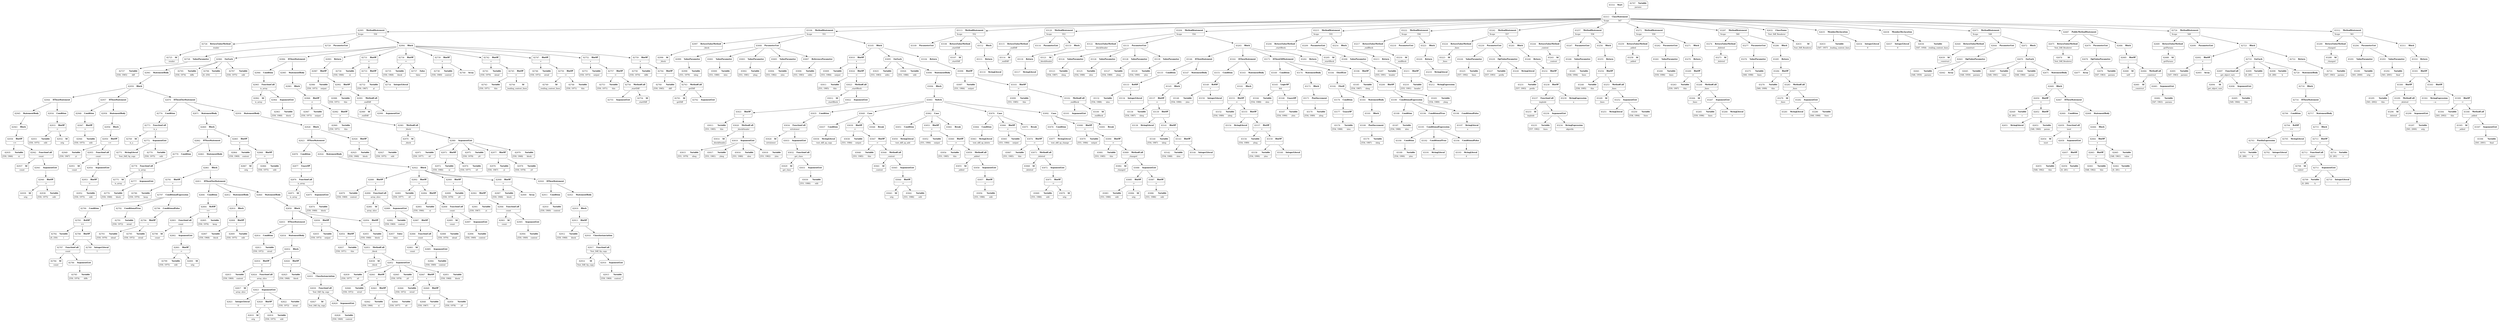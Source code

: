 digraph ast {
node [shape=none];
82945 [label=<<TABLE border='1' cellspacing='0' cellpadding='10' style='rounded' ><TR><TD border='0'>82945</TD><TD border='0'><B>StatementBody</B></TD></TR></TABLE>>];
82945 -> 82943 [weight=2];
82944 [label=<<TABLE border='1' cellspacing='0' cellpadding='10' style='rounded' ><TR><TD border='0'>82944</TD><TD border='0'><B>IfThenStatement</B></TD></TR></TABLE>>];
82944 -> 82934 [weight=2];
82944 -> 82945 [weight=2];
82947 [label=<<TABLE border='1' cellspacing='0' cellpadding='10' style='rounded' ><TR><TD border='0'>82947</TD><TD border='0'><B>BinOP</B></TD></TR><HR/><TR><TD border='0' cellpadding='5' colspan='2'>-&gt;</TD></TR></TABLE>>];
82947 -> 82946 [weight=2];
82946 [label=<<TABLE border='1' cellspacing='0' cellpadding='10' style='rounded' ><TR><TD border='0'>82946</TD><TD border='0'><B>Variable</B></TD></TR><HR/><TR><TD border='0' cellpadding='5'>(550, 1975)</TD><TD border='0' cellpadding='5'>edit</TD></TR></TABLE>>];
82949 [label=<<TABLE border='1' cellspacing='0' cellpadding='10' style='rounded' ><TR><TD border='0'>82949</TD><TD border='0'><B>Variable</B></TD></TR><HR/><TR><TD border='0' cellpadding='5'>(550, 1967)</TD><TD border='0' cellpadding='5'>yi</TD></TR></TABLE>>];
82948 [label=<<TABLE border='1' cellspacing='0' cellpadding='10' style='rounded' ><TR><TD border='0'>82948</TD><TD border='0'><B>Condition</B></TD></TR></TABLE>>];
82948 -> 82947 [weight=2];
82951 [label=<<TABLE border='1' cellspacing='0' cellpadding='10' style='rounded' ><TR><TD border='0'>82951</TD><TD border='0'><B>Id</B></TD></TR><HR/><TR><TD border='0' cellpadding='5' colspan='2'>count</TD></TR></TABLE>>];
82950 [label=<<TABLE border='1' cellspacing='0' cellpadding='10' style='rounded' ><TR><TD border='0'>82950</TD><TD border='0'><B>BinOP</B></TD></TR><HR/><TR><TD border='0' cellpadding='5' colspan='2'>+=</TD></TR></TABLE>>];
82950 -> 82949 [weight=2];
82950 -> 82955 [weight=2];
82953 [label=<<TABLE border='1' cellspacing='0' cellpadding='10' style='rounded' ><TR><TD border='0'>82953</TD><TD border='0'><B>BinOP</B></TD></TR><HR/><TR><TD border='0' cellpadding='5' colspan='2'>-&gt;</TD></TR></TABLE>>];
82953 -> 82952 [weight=2];
82952 [label=<<TABLE border='1' cellspacing='0' cellpadding='10' style='rounded' ><TR><TD border='0'>82952</TD><TD border='0'><B>Variable</B></TD></TR><HR/><TR><TD border='0' cellpadding='5'>(550, 1975)</TD><TD border='0' cellpadding='5'>edit</TD></TR></TABLE>>];
82955 [label=<<TABLE border='1' cellspacing='0' cellpadding='10' style='rounded' ><TR><TD border='0'>82955</TD><TD border='0'><B>FunctionCall</B></TD></TR><HR/><TR><TD border='0' cellpadding='5' colspan='2'>count</TD></TR></TABLE>>];
82955 -> 82951 [weight=2];
82955 -> 82954 [weight=2];
82954 [label=<<TABLE border='1' cellspacing='0' cellpadding='10' style='rounded' ><TR><TD border='0'>82954</TD><TD border='0'><B>ArgumentList</B></TD></TR></TABLE>>];
82954 -> 82953 [weight=2];
82957 [label=<<TABLE border='1' cellspacing='0' cellpadding='10' style='rounded' ><TR><TD border='0'>82957</TD><TD border='0'><B>IfThenStatement</B></TD></TR></TABLE>>];
82957 -> 82948 [weight=2];
82957 -> 82958 [weight=2];
82956 [label=<<TABLE border='1' cellspacing='0' cellpadding='10' style='rounded' ><TR><TD border='0'>82956</TD><TD border='0'><B>Block</B></TD></TR></TABLE>>];
82956 -> 82950 [weight=2];
82959 [label=<<TABLE border='1' cellspacing='0' cellpadding='10' style='rounded' ><TR><TD border='0'>82959</TD><TD border='0'><B>Block</B></TD></TR></TABLE>>];
82959 -> 82870 [weight=2];
82959 -> 82944 [weight=2];
82959 -> 82957 [weight=2];
82958 [label=<<TABLE border='1' cellspacing='0' cellpadding='10' style='rounded' ><TR><TD border='0'>82958</TD><TD border='0'><B>StatementBody</B></TD></TR></TABLE>>];
82958 -> 82956 [weight=2];
82961 [label=<<TABLE border='1' cellspacing='0' cellpadding='10' style='rounded' ><TR><TD border='0'>82961</TD><TD border='0'><B>StatementBody</B></TD></TR></TABLE>>];
82961 -> 82959 [weight=2];
82960 [label=<<TABLE border='1' cellspacing='0' cellpadding='10' style='rounded' ><TR><TD border='0'>82960</TD><TD border='0'><B>ForEach</B></TD></TR></TABLE>>];
82960 -> 82765 [weight=2];
82960 -> 82766 [weight=2];
82960 -> 82767 [weight=2];
82960 -> 82961 [weight=2];
82963 [label=<<TABLE border='1' cellspacing='0' cellpadding='10' style='rounded' ><TR><TD border='0'>82963</TD><TD border='0'><B>Variable</B></TD></TR><HR/><TR><TD border='0' cellpadding='5'>(550, 1968)</TD><TD border='0' cellpadding='5'>block</TD></TR></TABLE>>];
82962 [label=<<TABLE border='1' cellspacing='0' cellpadding='10' style='rounded' ><TR><TD border='0'>82962</TD><TD border='0'><B>Id</B></TD></TR><HR/><TR><TD border='0' cellpadding='5' colspan='2'>is_array</TD></TR></TABLE>>];
82965 [label=<<TABLE border='1' cellspacing='0' cellpadding='10' style='rounded' ><TR><TD border='0'>82965</TD><TD border='0'><B>FunctionCall</B></TD></TR><HR/><TR><TD border='0' cellpadding='5' colspan='2'>is_array</TD></TR></TABLE>>];
82965 -> 82962 [weight=2];
82965 -> 82964 [weight=2];
82964 [label=<<TABLE border='1' cellspacing='0' cellpadding='10' style='rounded' ><TR><TD border='0'>82964</TD><TD border='0'><B>ArgumentList</B></TD></TR></TABLE>>];
82964 -> 82963 [weight=2];
82967 [label=<<TABLE border='1' cellspacing='0' cellpadding='10' style='rounded' ><TR><TD border='0'>82967</TD><TD border='0'><B>Variable</B></TD></TR><HR/><TR><TD border='0' cellpadding='5'>(550, 1973)</TD><TD border='0' cellpadding='5'>output</TD></TR></TABLE>>];
82966 [label=<<TABLE border='1' cellspacing='0' cellpadding='10' style='rounded' ><TR><TD border='0'>82966</TD><TD border='0'><B>Condition</B></TD></TR></TABLE>>];
82966 -> 82965 [weight=2];
82969 [label=<<TABLE border='1' cellspacing='0' cellpadding='10' style='rounded' ><TR><TD border='0'>82969</TD><TD border='0'><B>Variable</B></TD></TR><HR/><TR><TD border='0' cellpadding='5'>(550, 1971)</TD><TD border='0' cellpadding='5'>this</TD></TR></TABLE>>];
82968 [label=<<TABLE border='1' cellspacing='0' cellpadding='10' style='rounded' ><TR><TD border='0'>82968</TD><TD border='0'><B>BinOP</B></TD></TR><HR/><TR><TD border='0' cellpadding='5' colspan='2'>.=</TD></TR></TABLE>>];
82968 -> 82967 [weight=2];
82968 -> 82982 [weight=2];
82971 [label=<<TABLE border='1' cellspacing='0' cellpadding='10' style='rounded' ><TR><TD border='0'>82971</TD><TD border='0'><B>Variable</B></TD></TR><HR/><TR><TD border='0' cellpadding='5'>(550, 1977)</TD><TD border='0' cellpadding='5'>x0</TD></TR></TABLE>>];
82970 [label=<<TABLE border='1' cellspacing='0' cellpadding='10' style='rounded' ><TR><TD border='0'>82970</TD><TD border='0'><B>Id</B></TD></TR><HR/><TR><TD border='0' cellpadding='5' colspan='2'>_block</TD></TR></TABLE>>];
82973 [label=<<TABLE border='1' cellspacing='0' cellpadding='10' style='rounded' ><TR><TD border='0'>82973</TD><TD border='0'><B>BinOP</B></TD></TR><HR/><TR><TD border='0' cellpadding='5' colspan='2'>-</TD></TR></TABLE>>];
82973 -> 82972 [weight=2];
82973 -> 82974 [weight=2];
82972 [label=<<TABLE border='1' cellspacing='0' cellpadding='10' style='rounded' ><TR><TD border='0'>82972</TD><TD border='0'><B>Variable</B></TD></TR><HR/><TR><TD border='0' cellpadding='5'>(550, 1966)</TD><TD border='0' cellpadding='5'>xi</TD></TR></TABLE>>];
82975 [label=<<TABLE border='1' cellspacing='0' cellpadding='10' style='rounded' ><TR><TD border='0'>82975</TD><TD border='0'><B>Variable</B></TD></TR><HR/><TR><TD border='0' cellpadding='5'>(550, 1978)</TD><TD border='0' cellpadding='5'>y0</TD></TR></TABLE>>];
82974 [label=<<TABLE border='1' cellspacing='0' cellpadding='10' style='rounded' ><TR><TD border='0'>82974</TD><TD border='0'><B>Variable</B></TD></TR><HR/><TR><TD border='0' cellpadding='5'>(550, 1977)</TD><TD border='0' cellpadding='5'>x0</TD></TR></TABLE>>];
82977 [label=<<TABLE border='1' cellspacing='0' cellpadding='10' style='rounded' ><TR><TD border='0'>82977</TD><TD border='0'><B>BinOP</B></TD></TR><HR/><TR><TD border='0' cellpadding='5' colspan='2'>-</TD></TR></TABLE>>];
82977 -> 82976 [weight=2];
82977 -> 82978 [weight=2];
82976 [label=<<TABLE border='1' cellspacing='0' cellpadding='10' style='rounded' ><TR><TD border='0'>82976</TD><TD border='0'><B>Variable</B></TD></TR><HR/><TR><TD border='0' cellpadding='5'>(550, 1967)</TD><TD border='0' cellpadding='5'>yi</TD></TR></TABLE>>];
82979 [label=<<TABLE border='1' cellspacing='0' cellpadding='10' style='rounded' ><TR><TD border='0'>82979</TD><TD border='0'><B>Variable</B></TD></TR><HR/><TR><TD border='0' cellpadding='5'>(550, 1968)</TD><TD border='0' cellpadding='5'>block</TD></TR></TABLE>>];
82978 [label=<<TABLE border='1' cellspacing='0' cellpadding='10' style='rounded' ><TR><TD border='0'>82978</TD><TD border='0'><B>Variable</B></TD></TR><HR/><TR><TD border='0' cellpadding='5'>(550, 1978)</TD><TD border='0' cellpadding='5'>y0</TD></TR></TABLE>>];
82981 [label=<<TABLE border='1' cellspacing='0' cellpadding='10' style='rounded' ><TR><TD border='0'>82981</TD><TD border='0'><B>MethodCall</B></TD></TR><HR/><TR><TD border='0' cellpadding='5' colspan='2'>_block</TD></TR></TABLE>>];
82981 -> 82970 [weight=2];
82981 -> 82980 [weight=2];
82980 [label=<<TABLE border='1' cellspacing='0' cellpadding='10' style='rounded' ><TR><TD border='0'>82980</TD><TD border='0'><B>ArgumentList</B></TD></TR></TABLE>>];
82980 -> 82971 [weight=2];
82980 -> 82973 [weight=2];
82980 -> 82975 [weight=2];
82980 -> 82977 [weight=2];
82980 -> 82979 [weight=2];
82983 [label=<<TABLE border='1' cellspacing='0' cellpadding='10' style='rounded' ><TR><TD border='0'>82983</TD><TD border='0'><B>Block</B></TD></TR></TABLE>>];
82983 -> 82968 [weight=2];
82982 [label=<<TABLE border='1' cellspacing='0' cellpadding='10' style='rounded' ><TR><TD border='0'>82982</TD><TD border='0'><B>BinOP</B></TD></TR><HR/><TR><TD border='0' cellpadding='5' colspan='2'>-&gt;</TD></TR></TABLE>>];
82982 -> 82969 [weight=2];
82982 -> 82981 [weight=2];
82985 [label=<<TABLE border='1' cellspacing='0' cellpadding='10' style='rounded' ><TR><TD border='0'>82985</TD><TD border='0'><B>StatementBody</B></TD></TR></TABLE>>];
82985 -> 82983 [weight=2];
82984 [label=<<TABLE border='1' cellspacing='0' cellpadding='10' style='rounded' ><TR><TD border='0'>82984</TD><TD border='0'><B>IfThenStatement</B></TD></TR></TABLE>>];
82984 -> 82966 [weight=2];
82984 -> 82985 [weight=2];
82987 [label=<<TABLE border='1' cellspacing='0' cellpadding='10' style='rounded' ><TR><TD border='0'>82987</TD><TD border='0'><B>BinOP</B></TD></TR><HR/><TR><TD border='0' cellpadding='5' colspan='2'>.</TD></TR></TABLE>>];
82987 -> 82986 [weight=2];
82987 -> 82992 [weight=2];
82986 [label=<<TABLE border='1' cellspacing='0' cellpadding='10' style='rounded' ><TR><TD border='0'>82986</TD><TD border='0'><B>Variable</B></TD></TR><HR/><TR><TD border='0' cellpadding='5'>(550, 1973)</TD><TD border='0' cellpadding='5'>output</TD></TR></TABLE>>];
82989 [label=<<TABLE border='1' cellspacing='0' cellpadding='10' style='rounded' ><TR><TD border='0'>82989</TD><TD border='0'><B>Id</B></TD></TR><HR/><TR><TD border='0' cellpadding='5' colspan='2'>_endDiff</TD></TR></TABLE>>];
82988 [label=<<TABLE border='1' cellspacing='0' cellpadding='10' style='rounded' ><TR><TD border='0'>82988</TD><TD border='0'><B>Variable</B></TD></TR><HR/><TR><TD border='0' cellpadding='5'>(550, 1971)</TD><TD border='0' cellpadding='5'>this</TD></TR></TABLE>>];
82991 [label=<<TABLE border='1' cellspacing='0' cellpadding='10' style='rounded' ><TR><TD border='0'>82991</TD><TD border='0'><B>MethodCall</B></TD></TR><HR/><TR><TD border='0' cellpadding='5' colspan='2'>_endDiff</TD></TR></TABLE>>];
82991 -> 82989 [weight=2];
82991 -> 82990 [weight=2];
82990 [label=<<TABLE border='1' cellspacing='0' cellpadding='10' style='rounded' ><TR><TD border='0'>82990</TD><TD border='0'><B>ArgumentList</B></TD></TR></TABLE>>];
82993 [label=<<TABLE border='1' cellspacing='0' cellpadding='10' style='rounded' ><TR><TD border='0'>82993</TD><TD border='0'><B>Return</B></TD></TR></TABLE>>];
82993 -> 82987 [weight=2];
82992 [label=<<TABLE border='1' cellspacing='0' cellpadding='10' style='rounded' ><TR><TD border='0'>82992</TD><TD border='0'><B>BinOP</B></TD></TR><HR/><TR><TD border='0' cellpadding='5' colspan='2'>-&gt;</TD></TR></TABLE>>];
82992 -> 82988 [weight=2];
82992 -> 82991 [weight=2];
82995 [label=<<TABLE border='1' cellspacing='0' cellpadding='10' style='rounded' ><TR><TD border='0'>82995</TD><TD border='0'><B>MethodStatement</B></TD></TR><HR/><TR><TD border='0' cellpadding='5'>Scope</TD><TD border='0' cellpadding='5'>550</TD></TR></TABLE>>];
82995 -> 82726 [weight=2];
82995 -> 82729 [weight=2];
82995 -> 82994 [weight=2];
82994 [label=<<TABLE border='1' cellspacing='0' cellpadding='10' style='rounded' ><TR><TD border='0'>82994</TD><TD border='0'><B>Block</B></TD></TR></TABLE>>];
82994 -> 82731 [weight=2];
82994 -> 82736 [weight=2];
82994 -> 82739 [weight=2];
82994 -> 82742 [weight=2];
82994 -> 82747 [weight=2];
82994 -> 82752 [weight=2];
82994 -> 82759 [weight=2];
82994 -> 82960 [weight=2];
82994 -> 82984 [weight=2];
82994 -> 82993 [weight=2];
82997 [label=<<TABLE border='1' cellspacing='0' cellpadding='10' style='rounded' ><TR><TD border='0'>82997</TD><TD border='0'><B>ReturnValueMethod</B></TD></TR><HR/><TR><TD border='0' cellpadding='5' colspan='2'>_block</TD></TR></TABLE>>];
82997 -> 82996 [weight=2];
82996 [label=<<TABLE border='1' cellspacing='0' cellpadding='10' style='rounded' ><TR><TD border='0'>82996</TD><TD border='0'><B>Id</B></TD></TR><HR/><TR><TD border='0' cellpadding='5' colspan='2'>_block</TD></TR></TABLE>>];
82999 [label=<<TABLE border='1' cellspacing='0' cellpadding='10' style='rounded' ><TR><TD border='0'>82999</TD><TD border='0'><B>ValueParameter</B></TD></TR></TABLE>>];
82999 -> 82998 [weight=2];
82998 [label=<<TABLE border='1' cellspacing='0' cellpadding='10' style='rounded' ><TR><TD border='0'>82998</TD><TD border='0'><B>Variable</B></TD></TR><HR/><TR><TD border='0' cellpadding='5'>(551, 1979)</TD><TD border='0' cellpadding='5'>xbeg</TD></TR></TABLE>>];
83001 [label=<<TABLE border='1' cellspacing='0' cellpadding='10' style='rounded' ><TR><TD border='0'>83001</TD><TD border='0'><B>ValueParameter</B></TD></TR></TABLE>>];
83001 -> 83000 [weight=2];
83000 [label=<<TABLE border='1' cellspacing='0' cellpadding='10' style='rounded' ><TR><TD border='0'>83000</TD><TD border='0'><B>Variable</B></TD></TR><HR/><TR><TD border='0' cellpadding='5'>(551, 1980)</TD><TD border='0' cellpadding='5'>xlen</TD></TR></TABLE>>];
83003 [label=<<TABLE border='1' cellspacing='0' cellpadding='10' style='rounded' ><TR><TD border='0'>83003</TD><TD border='0'><B>ValueParameter</B></TD></TR></TABLE>>];
83003 -> 83002 [weight=2];
83002 [label=<<TABLE border='1' cellspacing='0' cellpadding='10' style='rounded' ><TR><TD border='0'>83002</TD><TD border='0'><B>Variable</B></TD></TR><HR/><TR><TD border='0' cellpadding='5'>(551, 1981)</TD><TD border='0' cellpadding='5'>ybeg</TD></TR></TABLE>>];
83005 [label=<<TABLE border='1' cellspacing='0' cellpadding='10' style='rounded' ><TR><TD border='0'>83005</TD><TD border='0'><B>ValueParameter</B></TD></TR></TABLE>>];
83005 -> 83004 [weight=2];
83004 [label=<<TABLE border='1' cellspacing='0' cellpadding='10' style='rounded' ><TR><TD border='0'>83004</TD><TD border='0'><B>Variable</B></TD></TR><HR/><TR><TD border='0' cellpadding='5'>(551, 1982)</TD><TD border='0' cellpadding='5'>ylen</TD></TR></TABLE>>];
83007 [label=<<TABLE border='1' cellspacing='0' cellpadding='10' style='rounded' ><TR><TD border='0'>83007</TD><TD border='0'><B>ReferenceParameter</B></TD></TR></TABLE>>];
83007 -> 83006 [weight=2];
83006 [label=<<TABLE border='1' cellspacing='0' cellpadding='10' style='rounded' ><TR><TD border='0'>83006</TD><TD border='0'><B>Variable</B></TD></TR><HR/><TR><TD border='0' cellpadding='5'>(551, 1983)</TD><TD border='0' cellpadding='5'>edits</TD></TR></TABLE>>];
83009 [label=<<TABLE border='1' cellspacing='0' cellpadding='10' style='rounded' ><TR><TD border='0'>83009</TD><TD border='0'><B>Variable</B></TD></TR><HR/><TR><TD border='0' cellpadding='5'>(551, 1984)</TD><TD border='0' cellpadding='5'>output</TD></TR></TABLE>>];
83008 [label=<<TABLE border='1' cellspacing='0' cellpadding='10' style='rounded' ><TR><TD border='0'>83008</TD><TD border='0'><B>ParameterList</B></TD></TR></TABLE>>];
83008 -> 82999 [weight=2];
83008 -> 83001 [weight=2];
83008 -> 83003 [weight=2];
83008 -> 83005 [weight=2];
83008 -> 83007 [weight=2];
83011 [label=<<TABLE border='1' cellspacing='0' cellpadding='10' style='rounded' ><TR><TD border='0'>83011</TD><TD border='0'><B>Variable</B></TD></TR><HR/><TR><TD border='0' cellpadding='5'>(551, 1985)</TD><TD border='0' cellpadding='5'>this</TD></TR></TABLE>>];
83010 [label=<<TABLE border='1' cellspacing='0' cellpadding='10' style='rounded' ><TR><TD border='0'>83010</TD><TD border='0'><B>BinOP</B></TD></TR><HR/><TR><TD border='0' cellpadding='5' colspan='2'>=</TD></TR></TABLE>>];
83010 -> 83009 [weight=2];
83010 -> 83024 [weight=2];
83013 [label=<<TABLE border='1' cellspacing='0' cellpadding='10' style='rounded' ><TR><TD border='0'>83013</TD><TD border='0'><B>Variable</B></TD></TR><HR/><TR><TD border='0' cellpadding='5'>(551, 1985)</TD><TD border='0' cellpadding='5'>this</TD></TR></TABLE>>];
83012 [label=<<TABLE border='1' cellspacing='0' cellpadding='10' style='rounded' ><TR><TD border='0'>83012</TD><TD border='0'><B>Id</B></TD></TR><HR/><TR><TD border='0' cellpadding='5' colspan='2'>_startBlock</TD></TR></TABLE>>];
83015 [label=<<TABLE border='1' cellspacing='0' cellpadding='10' style='rounded' ><TR><TD border='0'>83015</TD><TD border='0'><B>Variable</B></TD></TR><HR/><TR><TD border='0' cellpadding='5'>(551, 1979)</TD><TD border='0' cellpadding='5'>xbeg</TD></TR></TABLE>>];
83014 [label=<<TABLE border='1' cellspacing='0' cellpadding='10' style='rounded' ><TR><TD border='0'>83014</TD><TD border='0'><B>Id</B></TD></TR><HR/><TR><TD border='0' cellpadding='5' colspan='2'>_blockHeader</TD></TR></TABLE>>];
83017 [label=<<TABLE border='1' cellspacing='0' cellpadding='10' style='rounded' ><TR><TD border='0'>83017</TD><TD border='0'><B>Variable</B></TD></TR><HR/><TR><TD border='0' cellpadding='5'>(551, 1981)</TD><TD border='0' cellpadding='5'>ybeg</TD></TR></TABLE>>];
83016 [label=<<TABLE border='1' cellspacing='0' cellpadding='10' style='rounded' ><TR><TD border='0'>83016</TD><TD border='0'><B>Variable</B></TD></TR><HR/><TR><TD border='0' cellpadding='5'>(551, 1980)</TD><TD border='0' cellpadding='5'>xlen</TD></TR></TABLE>>];
83019 [label=<<TABLE border='1' cellspacing='0' cellpadding='10' style='rounded' ><TR><TD border='0'>83019</TD><TD border='0'><B>ArgumentList</B></TD></TR></TABLE>>];
83019 -> 83015 [weight=2];
83019 -> 83016 [weight=2];
83019 -> 83017 [weight=2];
83019 -> 83018 [weight=2];
83018 [label=<<TABLE border='1' cellspacing='0' cellpadding='10' style='rounded' ><TR><TD border='0'>83018</TD><TD border='0'><B>Variable</B></TD></TR><HR/><TR><TD border='0' cellpadding='5'>(551, 1982)</TD><TD border='0' cellpadding='5'>ylen</TD></TR></TABLE>>];
83021 [label=<<TABLE border='1' cellspacing='0' cellpadding='10' style='rounded' ><TR><TD border='0'>83021</TD><TD border='0'><B>BinOP</B></TD></TR><HR/><TR><TD border='0' cellpadding='5' colspan='2'>-&gt;</TD></TR></TABLE>>];
83021 -> 83013 [weight=2];
83021 -> 83020 [weight=2];
83020 [label=<<TABLE border='1' cellspacing='0' cellpadding='10' style='rounded' ><TR><TD border='0'>83020</TD><TD border='0'><B>MethodCall</B></TD></TR><HR/><TR><TD border='0' cellpadding='5' colspan='2'>_blockHeader</TD></TR></TABLE>>];
83020 -> 83014 [weight=2];
83020 -> 83019 [weight=2];
83023 [label=<<TABLE border='1' cellspacing='0' cellpadding='10' style='rounded' ><TR><TD border='0'>83023</TD><TD border='0'><B>MethodCall</B></TD></TR><HR/><TR><TD border='0' cellpadding='5' colspan='2'>_startBlock</TD></TR></TABLE>>];
83023 -> 83012 [weight=2];
83023 -> 83022 [weight=2];
83022 [label=<<TABLE border='1' cellspacing='0' cellpadding='10' style='rounded' ><TR><TD border='0'>83022</TD><TD border='0'><B>ArgumentList</B></TD></TR></TABLE>>];
83022 -> 83021 [weight=2];
83025 [label=<<TABLE border='1' cellspacing='0' cellpadding='10' style='rounded' ><TR><TD border='0'>83025</TD><TD border='0'><B>Variable</B></TD></TR><HR/><TR><TD border='0' cellpadding='5'>(551, 1983)</TD><TD border='0' cellpadding='5'>edits</TD></TR></TABLE>>];
83024 [label=<<TABLE border='1' cellspacing='0' cellpadding='10' style='rounded' ><TR><TD border='0'>83024</TD><TD border='0'><B>BinOP</B></TD></TR><HR/><TR><TD border='0' cellpadding='5' colspan='2'>-&gt;</TD></TR></TABLE>>];
83024 -> 83011 [weight=2];
83024 -> 83023 [weight=2];
83026 [label=<<TABLE border='1' cellspacing='0' cellpadding='10' style='rounded' ><TR><TD border='0'>83026</TD><TD border='0'><B>Variable</B></TD></TR><HR/><TR><TD border='0' cellpadding='5'>(551, 1986)</TD><TD border='0' cellpadding='5'>edit</TD></TR></TABLE>>];
83029 [label=<<TABLE border='1' cellspacing='0' cellpadding='10' style='rounded' ><TR><TD border='0'>83029</TD><TD border='0'><B>Id</B></TD></TR><HR/><TR><TD border='0' cellpadding='5' colspan='2'>get_class</TD></TR></TABLE>>];
83028 [label=<<TABLE border='1' cellspacing='0' cellpadding='10' style='rounded' ><TR><TD border='0'>83028</TD><TD border='0'><B>Id</B></TD></TR><HR/><TR><TD border='0' cellpadding='5' colspan='2'>strtolower</TD></TR></TABLE>>];
83031 [label=<<TABLE border='1' cellspacing='0' cellpadding='10' style='rounded' ><TR><TD border='0'>83031</TD><TD border='0'><B>ArgumentList</B></TD></TR></TABLE>>];
83031 -> 83030 [weight=2];
83030 [label=<<TABLE border='1' cellspacing='0' cellpadding='10' style='rounded' ><TR><TD border='0'>83030</TD><TD border='0'><B>Variable</B></TD></TR><HR/><TR><TD border='0' cellpadding='5'>(551, 1986)</TD><TD border='0' cellpadding='5'>edit</TD></TR></TABLE>>];
83033 [label=<<TABLE border='1' cellspacing='0' cellpadding='10' style='rounded' ><TR><TD border='0'>83033</TD><TD border='0'><B>ArgumentList</B></TD></TR></TABLE>>];
83033 -> 83032 [weight=2];
83032 [label=<<TABLE border='1' cellspacing='0' cellpadding='10' style='rounded' ><TR><TD border='0'>83032</TD><TD border='0'><B>FunctionCall</B></TD></TR><HR/><TR><TD border='0' cellpadding='5' colspan='2'>get_class</TD></TR></TABLE>>];
83032 -> 83029 [weight=2];
83032 -> 83031 [weight=2];
83035 [label=<<TABLE border='1' cellspacing='0' cellpadding='10' style='rounded' ><TR><TD border='0'>83035</TD><TD border='0'><B>Condition</B></TD></TR></TABLE>>];
83035 -> 83034 [weight=2];
83034 [label=<<TABLE border='1' cellspacing='0' cellpadding='10' style='rounded' ><TR><TD border='0'>83034</TD><TD border='0'><B>FunctionCall</B></TD></TR><HR/><TR><TD border='0' cellpadding='5' colspan='2'>strtolower</TD></TR></TABLE>>];
83034 -> 83028 [weight=2];
83034 -> 83033 [weight=2];
83037 [label=<<TABLE border='1' cellspacing='0' cellpadding='10' style='rounded' ><TR><TD border='0'>83037</TD><TD border='0'><B>Condition</B></TD></TR></TABLE>>];
83037 -> 83036 [weight=2];
83036 [label=<<TABLE border='1' cellspacing='0' cellpadding='10' style='rounded' ><TR><TD border='0'>83036</TD><TD border='0'><B>StringLiteral</B></TD></TR><HR/><TR><TD border='0' cellpadding='5' colspan='2'>text_diff_op_copy</TD></TR></TABLE>>];
83039 [label=<<TABLE border='1' cellspacing='0' cellpadding='10' style='rounded' ><TR><TD border='0'>83039</TD><TD border='0'><B>BinOP</B></TD></TR><HR/><TR><TD border='0' cellpadding='5' colspan='2'>.=</TD></TR></TABLE>>];
83039 -> 83038 [weight=2];
83039 -> 83047 [weight=2];
83038 [label=<<TABLE border='1' cellspacing='0' cellpadding='10' style='rounded' ><TR><TD border='0'>83038</TD><TD border='0'><B>Variable</B></TD></TR><HR/><TR><TD border='0' cellpadding='5'>(551, 1984)</TD><TD border='0' cellpadding='5'>output</TD></TR></TABLE>>];
83041 [label=<<TABLE border='1' cellspacing='0' cellpadding='10' style='rounded' ><TR><TD border='0'>83041</TD><TD border='0'><B>Id</B></TD></TR><HR/><TR><TD border='0' cellpadding='5' colspan='2'>_context</TD></TR></TABLE>>];
83040 [label=<<TABLE border='1' cellspacing='0' cellpadding='10' style='rounded' ><TR><TD border='0'>83040</TD><TD border='0'><B>Variable</B></TD></TR><HR/><TR><TD border='0' cellpadding='5'>(551, 1985)</TD><TD border='0' cellpadding='5'>this</TD></TR></TABLE>>];
83043 [label=<<TABLE border='1' cellspacing='0' cellpadding='10' style='rounded' ><TR><TD border='0'>83043</TD><TD border='0'><B>Id</B></TD></TR><HR/><TR><TD border='0' cellpadding='5' colspan='2'>orig</TD></TR></TABLE>>];
83042 [label=<<TABLE border='1' cellspacing='0' cellpadding='10' style='rounded' ><TR><TD border='0'>83042</TD><TD border='0'><B>Variable</B></TD></TR><HR/><TR><TD border='0' cellpadding='5'>(551, 1986)</TD><TD border='0' cellpadding='5'>edit</TD></TR></TABLE>>];
83045 [label=<<TABLE border='1' cellspacing='0' cellpadding='10' style='rounded' ><TR><TD border='0'>83045</TD><TD border='0'><B>ArgumentList</B></TD></TR></TABLE>>];
83045 -> 83044 [weight=2];
83044 [label=<<TABLE border='1' cellspacing='0' cellpadding='10' style='rounded' ><TR><TD border='0'>83044</TD><TD border='0'><B>BinOP</B></TD></TR><HR/><TR><TD border='0' cellpadding='5' colspan='2'>-&gt;</TD></TR></TABLE>>];
83044 -> 83042 [weight=2];
83044 -> 83043 [weight=2];
83047 [label=<<TABLE border='1' cellspacing='0' cellpadding='10' style='rounded' ><TR><TD border='0'>83047</TD><TD border='0'><B>BinOP</B></TD></TR><HR/><TR><TD border='0' cellpadding='5' colspan='2'>-&gt;</TD></TR></TABLE>>];
83047 -> 83040 [weight=2];
83047 -> 83046 [weight=2];
83046 [label=<<TABLE border='1' cellspacing='0' cellpadding='10' style='rounded' ><TR><TD border='0'>83046</TD><TD border='0'><B>MethodCall</B></TD></TR><HR/><TR><TD border='0' cellpadding='5' colspan='2'>_context</TD></TR></TABLE>>];
83046 -> 83041 [weight=2];
83046 -> 83045 [weight=2];
83049 [label=<<TABLE border='1' cellspacing='0' cellpadding='10' style='rounded' ><TR><TD border='0'>83049</TD><TD border='0'><B>Case</B></TD></TR></TABLE>>];
83049 -> 83037 [weight=2];
83049 -> 83039 [weight=2];
83049 -> 83048 [weight=2];
83048 [label=<<TABLE border='1' cellspacing='0' cellpadding='10' style='rounded' ><TR><TD border='0'>83048</TD><TD border='0'><B>Break</B></TD></TR></TABLE>>];
83051 [label=<<TABLE border='1' cellspacing='0' cellpadding='10' style='rounded' ><TR><TD border='0'>83051</TD><TD border='0'><B>Condition</B></TD></TR></TABLE>>];
83051 -> 83050 [weight=2];
83050 [label=<<TABLE border='1' cellspacing='0' cellpadding='10' style='rounded' ><TR><TD border='0'>83050</TD><TD border='0'><B>StringLiteral</B></TD></TR><HR/><TR><TD border='0' cellpadding='5' colspan='2'>text_diff_op_add</TD></TR></TABLE>>];
83053 [label=<<TABLE border='1' cellspacing='0' cellpadding='10' style='rounded' ><TR><TD border='0'>83053</TD><TD border='0'><B>BinOP</B></TD></TR><HR/><TR><TD border='0' cellpadding='5' colspan='2'>.=</TD></TR></TABLE>>];
83053 -> 83052 [weight=2];
83053 -> 83060 [weight=2];
83052 [label=<<TABLE border='1' cellspacing='0' cellpadding='10' style='rounded' ><TR><TD border='0'>83052</TD><TD border='0'><B>Variable</B></TD></TR><HR/><TR><TD border='0' cellpadding='5'>(551, 1984)</TD><TD border='0' cellpadding='5'>output</TD></TR></TABLE>>];
83055 [label=<<TABLE border='1' cellspacing='0' cellpadding='10' style='rounded' ><TR><TD border='0'>83055</TD><TD border='0'><B>Id</B></TD></TR><HR/><TR><TD border='0' cellpadding='5' colspan='2'>_added</TD></TR></TABLE>>];
83054 [label=<<TABLE border='1' cellspacing='0' cellpadding='10' style='rounded' ><TR><TD border='0'>83054</TD><TD border='0'><B>Variable</B></TD></TR><HR/><TR><TD border='0' cellpadding='5'>(551, 1985)</TD><TD border='0' cellpadding='5'>this</TD></TR></TABLE>>];
83057 [label=<<TABLE border='1' cellspacing='0' cellpadding='10' style='rounded' ><TR><TD border='0'>83057</TD><TD border='0'><B>BinOP</B></TD></TR><HR/><TR><TD border='0' cellpadding='5' colspan='2'>-&gt;</TD></TR></TABLE>>];
83057 -> 83056 [weight=2];
83056 [label=<<TABLE border='1' cellspacing='0' cellpadding='10' style='rounded' ><TR><TD border='0'>83056</TD><TD border='0'><B>Variable</B></TD></TR><HR/><TR><TD border='0' cellpadding='5'>(551, 1986)</TD><TD border='0' cellpadding='5'>edit</TD></TR></TABLE>>];
83059 [label=<<TABLE border='1' cellspacing='0' cellpadding='10' style='rounded' ><TR><TD border='0'>83059</TD><TD border='0'><B>MethodCall</B></TD></TR><HR/><TR><TD border='0' cellpadding='5' colspan='2'>_added</TD></TR></TABLE>>];
83059 -> 83055 [weight=2];
83059 -> 83058 [weight=2];
83058 [label=<<TABLE border='1' cellspacing='0' cellpadding='10' style='rounded' ><TR><TD border='0'>83058</TD><TD border='0'><B>ArgumentList</B></TD></TR></TABLE>>];
83058 -> 83057 [weight=2];
83061 [label=<<TABLE border='1' cellspacing='0' cellpadding='10' style='rounded' ><TR><TD border='0'>83061</TD><TD border='0'><B>Break</B></TD></TR></TABLE>>];
83060 [label=<<TABLE border='1' cellspacing='0' cellpadding='10' style='rounded' ><TR><TD border='0'>83060</TD><TD border='0'><B>BinOP</B></TD></TR><HR/><TR><TD border='0' cellpadding='5' colspan='2'>-&gt;</TD></TR></TABLE>>];
83060 -> 83054 [weight=2];
83060 -> 83059 [weight=2];
83063 [label=<<TABLE border='1' cellspacing='0' cellpadding='10' style='rounded' ><TR><TD border='0'>83063</TD><TD border='0'><B>StringLiteral</B></TD></TR><HR/><TR><TD border='0' cellpadding='5' colspan='2'>text_diff_op_delete</TD></TR></TABLE>>];
83062 [label=<<TABLE border='1' cellspacing='0' cellpadding='10' style='rounded' ><TR><TD border='0'>83062</TD><TD border='0'><B>Case</B></TD></TR></TABLE>>];
83062 -> 83051 [weight=2];
83062 -> 83053 [weight=2];
83062 -> 83061 [weight=2];
83065 [label=<<TABLE border='1' cellspacing='0' cellpadding='10' style='rounded' ><TR><TD border='0'>83065</TD><TD border='0'><B>Variable</B></TD></TR><HR/><TR><TD border='0' cellpadding='5'>(551, 1984)</TD><TD border='0' cellpadding='5'>output</TD></TR></TABLE>>];
83064 [label=<<TABLE border='1' cellspacing='0' cellpadding='10' style='rounded' ><TR><TD border='0'>83064</TD><TD border='0'><B>Condition</B></TD></TR></TABLE>>];
83064 -> 83063 [weight=2];
83067 [label=<<TABLE border='1' cellspacing='0' cellpadding='10' style='rounded' ><TR><TD border='0'>83067</TD><TD border='0'><B>Variable</B></TD></TR><HR/><TR><TD border='0' cellpadding='5'>(551, 1985)</TD><TD border='0' cellpadding='5'>this</TD></TR></TABLE>>];
83066 [label=<<TABLE border='1' cellspacing='0' cellpadding='10' style='rounded' ><TR><TD border='0'>83066</TD><TD border='0'><B>BinOP</B></TD></TR><HR/><TR><TD border='0' cellpadding='5' colspan='2'>.=</TD></TR></TABLE>>];
83066 -> 83065 [weight=2];
83066 -> 83074 [weight=2];
83069 [label=<<TABLE border='1' cellspacing='0' cellpadding='10' style='rounded' ><TR><TD border='0'>83069</TD><TD border='0'><B>Variable</B></TD></TR><HR/><TR><TD border='0' cellpadding='5'>(551, 1986)</TD><TD border='0' cellpadding='5'>edit</TD></TR></TABLE>>];
83068 [label=<<TABLE border='1' cellspacing='0' cellpadding='10' style='rounded' ><TR><TD border='0'>83068</TD><TD border='0'><B>Id</B></TD></TR><HR/><TR><TD border='0' cellpadding='5' colspan='2'>_deleted</TD></TR></TABLE>>];
83071 [label=<<TABLE border='1' cellspacing='0' cellpadding='10' style='rounded' ><TR><TD border='0'>83071</TD><TD border='0'><B>BinOP</B></TD></TR><HR/><TR><TD border='0' cellpadding='5' colspan='2'>-&gt;</TD></TR></TABLE>>];
83071 -> 83069 [weight=2];
83071 -> 83070 [weight=2];
83070 [label=<<TABLE border='1' cellspacing='0' cellpadding='10' style='rounded' ><TR><TD border='0'>83070</TD><TD border='0'><B>Id</B></TD></TR><HR/><TR><TD border='0' cellpadding='5' colspan='2'>orig</TD></TR></TABLE>>];
83073 [label=<<TABLE border='1' cellspacing='0' cellpadding='10' style='rounded' ><TR><TD border='0'>83073</TD><TD border='0'><B>MethodCall</B></TD></TR><HR/><TR><TD border='0' cellpadding='5' colspan='2'>_deleted</TD></TR></TABLE>>];
83073 -> 83068 [weight=2];
83073 -> 83072 [weight=2];
83072 [label=<<TABLE border='1' cellspacing='0' cellpadding='10' style='rounded' ><TR><TD border='0'>83072</TD><TD border='0'><B>ArgumentList</B></TD></TR></TABLE>>];
83072 -> 83071 [weight=2];
83075 [label=<<TABLE border='1' cellspacing='0' cellpadding='10' style='rounded' ><TR><TD border='0'>83075</TD><TD border='0'><B>Break</B></TD></TR></TABLE>>];
83074 [label=<<TABLE border='1' cellspacing='0' cellpadding='10' style='rounded' ><TR><TD border='0'>83074</TD><TD border='0'><B>BinOP</B></TD></TR><HR/><TR><TD border='0' cellpadding='5' colspan='2'>-&gt;</TD></TR></TABLE>>];
83074 -> 83067 [weight=2];
83074 -> 83073 [weight=2];
83077 [label=<<TABLE border='1' cellspacing='0' cellpadding='10' style='rounded' ><TR><TD border='0'>83077</TD><TD border='0'><B>StringLiteral</B></TD></TR><HR/><TR><TD border='0' cellpadding='5' colspan='2'>text_diff_op_change</TD></TR></TABLE>>];
83076 [label=<<TABLE border='1' cellspacing='0' cellpadding='10' style='rounded' ><TR><TD border='0'>83076</TD><TD border='0'><B>Case</B></TD></TR></TABLE>>];
83076 -> 83064 [weight=2];
83076 -> 83066 [weight=2];
83076 -> 83075 [weight=2];
83079 [label=<<TABLE border='1' cellspacing='0' cellpadding='10' style='rounded' ><TR><TD border='0'>83079</TD><TD border='0'><B>Variable</B></TD></TR><HR/><TR><TD border='0' cellpadding='5'>(551, 1984)</TD><TD border='0' cellpadding='5'>output</TD></TR></TABLE>>];
83078 [label=<<TABLE border='1' cellspacing='0' cellpadding='10' style='rounded' ><TR><TD border='0'>83078</TD><TD border='0'><B>Condition</B></TD></TR></TABLE>>];
83078 -> 83077 [weight=2];
83081 [label=<<TABLE border='1' cellspacing='0' cellpadding='10' style='rounded' ><TR><TD border='0'>83081</TD><TD border='0'><B>Variable</B></TD></TR><HR/><TR><TD border='0' cellpadding='5'>(551, 1985)</TD><TD border='0' cellpadding='5'>this</TD></TR></TABLE>>];
83080 [label=<<TABLE border='1' cellspacing='0' cellpadding='10' style='rounded' ><TR><TD border='0'>83080</TD><TD border='0'><B>BinOP</B></TD></TR><HR/><TR><TD border='0' cellpadding='5' colspan='2'>.=</TD></TR></TABLE>>];
83080 -> 83079 [weight=2];
83080 -> 83090 [weight=2];
83083 [label=<<TABLE border='1' cellspacing='0' cellpadding='10' style='rounded' ><TR><TD border='0'>83083</TD><TD border='0'><B>Variable</B></TD></TR><HR/><TR><TD border='0' cellpadding='5'>(551, 1986)</TD><TD border='0' cellpadding='5'>edit</TD></TR></TABLE>>];
83082 [label=<<TABLE border='1' cellspacing='0' cellpadding='10' style='rounded' ><TR><TD border='0'>83082</TD><TD border='0'><B>Id</B></TD></TR><HR/><TR><TD border='0' cellpadding='5' colspan='2'>_changed</TD></TR></TABLE>>];
83085 [label=<<TABLE border='1' cellspacing='0' cellpadding='10' style='rounded' ><TR><TD border='0'>83085</TD><TD border='0'><B>BinOP</B></TD></TR><HR/><TR><TD border='0' cellpadding='5' colspan='2'>-&gt;</TD></TR></TABLE>>];
83085 -> 83083 [weight=2];
83085 -> 83084 [weight=2];
83084 [label=<<TABLE border='1' cellspacing='0' cellpadding='10' style='rounded' ><TR><TD border='0'>83084</TD><TD border='0'><B>Id</B></TD></TR><HR/><TR><TD border='0' cellpadding='5' colspan='2'>orig</TD></TR></TABLE>>];
83087 [label=<<TABLE border='1' cellspacing='0' cellpadding='10' style='rounded' ><TR><TD border='0'>83087</TD><TD border='0'><B>BinOP</B></TD></TR><HR/><TR><TD border='0' cellpadding='5' colspan='2'>-&gt;</TD></TR></TABLE>>];
83087 -> 83086 [weight=2];
83086 [label=<<TABLE border='1' cellspacing='0' cellpadding='10' style='rounded' ><TR><TD border='0'>83086</TD><TD border='0'><B>Variable</B></TD></TR><HR/><TR><TD border='0' cellpadding='5'>(551, 1986)</TD><TD border='0' cellpadding='5'>edit</TD></TR></TABLE>>];
83089 [label=<<TABLE border='1' cellspacing='0' cellpadding='10' style='rounded' ><TR><TD border='0'>83089</TD><TD border='0'><B>MethodCall</B></TD></TR><HR/><TR><TD border='0' cellpadding='5' colspan='2'>_changed</TD></TR></TABLE>>];
83089 -> 83082 [weight=2];
83089 -> 83088 [weight=2];
83088 [label=<<TABLE border='1' cellspacing='0' cellpadding='10' style='rounded' ><TR><TD border='0'>83088</TD><TD border='0'><B>ArgumentList</B></TD></TR></TABLE>>];
83088 -> 83085 [weight=2];
83088 -> 83087 [weight=2];
83091 [label=<<TABLE border='1' cellspacing='0' cellpadding='10' style='rounded' ><TR><TD border='0'>83091</TD><TD border='0'><B>Break</B></TD></TR></TABLE>>];
83090 [label=<<TABLE border='1' cellspacing='0' cellpadding='10' style='rounded' ><TR><TD border='0'>83090</TD><TD border='0'><B>BinOP</B></TD></TR><HR/><TR><TD border='0' cellpadding='5' colspan='2'>-&gt;</TD></TR></TABLE>>];
83090 -> 83081 [weight=2];
83090 -> 83089 [weight=2];
83093 [label=<<TABLE border='1' cellspacing='0' cellpadding='10' style='rounded' ><TR><TD border='0'>83093</TD><TD border='0'><B>Switch</B></TD></TR></TABLE>>];
83093 -> 83035 [weight=2];
83093 -> 83049 [weight=2];
83093 -> 83062 [weight=2];
83093 -> 83076 [weight=2];
83093 -> 83092 [weight=2];
83092 [label=<<TABLE border='1' cellspacing='0' cellpadding='10' style='rounded' ><TR><TD border='0'>83092</TD><TD border='0'><B>Case</B></TD></TR></TABLE>>];
83092 -> 83078 [weight=2];
83092 -> 83080 [weight=2];
83092 -> 83091 [weight=2];
83095 [label=<<TABLE border='1' cellspacing='0' cellpadding='10' style='rounded' ><TR><TD border='0'>83095</TD><TD border='0'><B>ForEach</B></TD></TR></TABLE>>];
83095 -> 83025 [weight=2];
83095 -> 83026 [weight=2];
83095 -> 83096 [weight=2];
83094 [label=<<TABLE border='1' cellspacing='0' cellpadding='10' style='rounded' ><TR><TD border='0'>83094</TD><TD border='0'><B>Block</B></TD></TR></TABLE>>];
83094 -> 83093 [weight=2];
83097 [label=<<TABLE border='1' cellspacing='0' cellpadding='10' style='rounded' ><TR><TD border='0'>83097</TD><TD border='0'><B>Variable</B></TD></TR><HR/><TR><TD border='0' cellpadding='5'>(551, 1984)</TD><TD border='0' cellpadding='5'>output</TD></TR></TABLE>>];
83096 [label=<<TABLE border='1' cellspacing='0' cellpadding='10' style='rounded' ><TR><TD border='0'>83096</TD><TD border='0'><B>StatementBody</B></TD></TR></TABLE>>];
83096 -> 83094 [weight=2];
83099 [label=<<TABLE border='1' cellspacing='0' cellpadding='10' style='rounded' ><TR><TD border='0'>83099</TD><TD border='0'><B>Variable</B></TD></TR><HR/><TR><TD border='0' cellpadding='5'>(551, 1985)</TD><TD border='0' cellpadding='5'>this</TD></TR></TABLE>>];
83098 [label=<<TABLE border='1' cellspacing='0' cellpadding='10' style='rounded' ><TR><TD border='0'>83098</TD><TD border='0'><B>BinOP</B></TD></TR><HR/><TR><TD border='0' cellpadding='5' colspan='2'>.</TD></TR></TABLE>>];
83098 -> 83097 [weight=2];
83098 -> 83103 [weight=2];
83101 [label=<<TABLE border='1' cellspacing='0' cellpadding='10' style='rounded' ><TR><TD border='0'>83101</TD><TD border='0'><B>ArgumentList</B></TD></TR></TABLE>>];
83100 [label=<<TABLE border='1' cellspacing='0' cellpadding='10' style='rounded' ><TR><TD border='0'>83100</TD><TD border='0'><B>Id</B></TD></TR><HR/><TR><TD border='0' cellpadding='5' colspan='2'>_endBlock</TD></TR></TABLE>>];
83103 [label=<<TABLE border='1' cellspacing='0' cellpadding='10' style='rounded' ><TR><TD border='0'>83103</TD><TD border='0'><B>BinOP</B></TD></TR><HR/><TR><TD border='0' cellpadding='5' colspan='2'>-&gt;</TD></TR></TABLE>>];
83103 -> 83099 [weight=2];
83103 -> 83102 [weight=2];
83102 [label=<<TABLE border='1' cellspacing='0' cellpadding='10' style='rounded' ><TR><TD border='0'>83102</TD><TD border='0'><B>MethodCall</B></TD></TR><HR/><TR><TD border='0' cellpadding='5' colspan='2'>_endBlock</TD></TR></TABLE>>];
83102 -> 83100 [weight=2];
83102 -> 83101 [weight=2];
83105 [label=<<TABLE border='1' cellspacing='0' cellpadding='10' style='rounded' ><TR><TD border='0'>83105</TD><TD border='0'><B>Block</B></TD></TR></TABLE>>];
83105 -> 83010 [weight=2];
83105 -> 83095 [weight=2];
83105 -> 83104 [weight=2];
83104 [label=<<TABLE border='1' cellspacing='0' cellpadding='10' style='rounded' ><TR><TD border='0'>83104</TD><TD border='0'><B>Return</B></TD></TR></TABLE>>];
83104 -> 83098 [weight=2];
83107 [label=<<TABLE border='1' cellspacing='0' cellpadding='10' style='rounded' ><TR><TD border='0'>83107</TD><TD border='0'><B>Id</B></TD></TR><HR/><TR><TD border='0' cellpadding='5' colspan='2'>_startDiff</TD></TR></TABLE>>];
83106 [label=<<TABLE border='1' cellspacing='0' cellpadding='10' style='rounded' ><TR><TD border='0'>83106</TD><TD border='0'><B>MethodStatement</B></TD></TR><HR/><TR><TD border='0' cellpadding='5'>Scope</TD><TD border='0' cellpadding='5'>551</TD></TR></TABLE>>];
83106 -> 82997 [weight=2];
83106 -> 83008 [weight=2];
83106 -> 83105 [weight=2];
83109 [label=<<TABLE border='1' cellspacing='0' cellpadding='10' style='rounded' ><TR><TD border='0'>83109</TD><TD border='0'><B>ParameterList</B></TD></TR></TABLE>>];
83108 [label=<<TABLE border='1' cellspacing='0' cellpadding='10' style='rounded' ><TR><TD border='0'>83108</TD><TD border='0'><B>ReturnValueMethod</B></TD></TR><HR/><TR><TD border='0' cellpadding='5' colspan='2'>_startDiff</TD></TR></TABLE>>];
83108 -> 83107 [weight=2];
83111 [label=<<TABLE border='1' cellspacing='0' cellpadding='10' style='rounded' ><TR><TD border='0'>83111</TD><TD border='0'><B>Return</B></TD></TR></TABLE>>];
83111 -> 83110 [weight=2];
83110 [label=<<TABLE border='1' cellspacing='0' cellpadding='10' style='rounded' ><TR><TD border='0'>83110</TD><TD border='0'><B>StringLiteral</B></TD></TR><HR/><TR><TD border='0' cellpadding='5' colspan='2'></TD></TR></TABLE>>];
83113 [label=<<TABLE border='1' cellspacing='0' cellpadding='10' style='rounded' ><TR><TD border='0'>83113</TD><TD border='0'><B>MethodStatement</B></TD></TR><HR/><TR><TD border='0' cellpadding='5'>Scope</TD><TD border='0' cellpadding='5'>552</TD></TR></TABLE>>];
83113 -> 83108 [weight=2];
83113 -> 83109 [weight=2];
83113 -> 83112 [weight=2];
83112 [label=<<TABLE border='1' cellspacing='0' cellpadding='10' style='rounded' ><TR><TD border='0'>83112</TD><TD border='0'><B>Block</B></TD></TR></TABLE>>];
83112 -> 83111 [weight=2];
83115 [label=<<TABLE border='1' cellspacing='0' cellpadding='10' style='rounded' ><TR><TD border='0'>83115</TD><TD border='0'><B>ReturnValueMethod</B></TD></TR><HR/><TR><TD border='0' cellpadding='5' colspan='2'>_endDiff</TD></TR></TABLE>>];
83115 -> 83114 [weight=2];
83114 [label=<<TABLE border='1' cellspacing='0' cellpadding='10' style='rounded' ><TR><TD border='0'>83114</TD><TD border='0'><B>Id</B></TD></TR><HR/><TR><TD border='0' cellpadding='5' colspan='2'>_endDiff</TD></TR></TABLE>>];
83117 [label=<<TABLE border='1' cellspacing='0' cellpadding='10' style='rounded' ><TR><TD border='0'>83117</TD><TD border='0'><B>StringLiteral</B></TD></TR><HR/><TR><TD border='0' cellpadding='5' colspan='2'></TD></TR></TABLE>>];
83116 [label=<<TABLE border='1' cellspacing='0' cellpadding='10' style='rounded' ><TR><TD border='0'>83116</TD><TD border='0'><B>ParameterList</B></TD></TR></TABLE>>];
83119 [label=<<TABLE border='1' cellspacing='0' cellpadding='10' style='rounded' ><TR><TD border='0'>83119</TD><TD border='0'><B>Block</B></TD></TR></TABLE>>];
83119 -> 83118 [weight=2];
83118 [label=<<TABLE border='1' cellspacing='0' cellpadding='10' style='rounded' ><TR><TD border='0'>83118</TD><TD border='0'><B>Return</B></TD></TR></TABLE>>];
83118 -> 83117 [weight=2];
83121 [label=<<TABLE border='1' cellspacing='0' cellpadding='10' style='rounded' ><TR><TD border='0'>83121</TD><TD border='0'><B>Id</B></TD></TR><HR/><TR><TD border='0' cellpadding='5' colspan='2'>_blockHeader</TD></TR></TABLE>>];
83120 [label=<<TABLE border='1' cellspacing='0' cellpadding='10' style='rounded' ><TR><TD border='0'>83120</TD><TD border='0'><B>MethodStatement</B></TD></TR><HR/><TR><TD border='0' cellpadding='5'>Scope</TD><TD border='0' cellpadding='5'>553</TD></TR></TABLE>>];
83120 -> 83115 [weight=2];
83120 -> 83116 [weight=2];
83120 -> 83119 [weight=2];
83123 [label=<<TABLE border='1' cellspacing='0' cellpadding='10' style='rounded' ><TR><TD border='0'>83123</TD><TD border='0'><B>Variable</B></TD></TR><HR/><TR><TD border='0' cellpadding='5'>(554, 1987)</TD><TD border='0' cellpadding='5'>xbeg</TD></TR></TABLE>>];
83122 [label=<<TABLE border='1' cellspacing='0' cellpadding='10' style='rounded' ><TR><TD border='0'>83122</TD><TD border='0'><B>ReturnValueMethod</B></TD></TR><HR/><TR><TD border='0' cellpadding='5' colspan='2'>_blockHeader</TD></TR></TABLE>>];
83122 -> 83121 [weight=2];
83125 [label=<<TABLE border='1' cellspacing='0' cellpadding='10' style='rounded' ><TR><TD border='0'>83125</TD><TD border='0'><B>Variable</B></TD></TR><HR/><TR><TD border='0' cellpadding='5'>(554, 1988)</TD><TD border='0' cellpadding='5'>xlen</TD></TR></TABLE>>];
83124 [label=<<TABLE border='1' cellspacing='0' cellpadding='10' style='rounded' ><TR><TD border='0'>83124</TD><TD border='0'><B>ValueParameter</B></TD></TR></TABLE>>];
83124 -> 83123 [weight=2];
83127 [label=<<TABLE border='1' cellspacing='0' cellpadding='10' style='rounded' ><TR><TD border='0'>83127</TD><TD border='0'><B>Variable</B></TD></TR><HR/><TR><TD border='0' cellpadding='5'>(554, 1989)</TD><TD border='0' cellpadding='5'>ybeg</TD></TR></TABLE>>];
83126 [label=<<TABLE border='1' cellspacing='0' cellpadding='10' style='rounded' ><TR><TD border='0'>83126</TD><TD border='0'><B>ValueParameter</B></TD></TR></TABLE>>];
83126 -> 83125 [weight=2];
83129 [label=<<TABLE border='1' cellspacing='0' cellpadding='10' style='rounded' ><TR><TD border='0'>83129</TD><TD border='0'><B>Variable</B></TD></TR><HR/><TR><TD border='0' cellpadding='5'>(554, 1990)</TD><TD border='0' cellpadding='5'>ylen</TD></TR></TABLE>>];
83128 [label=<<TABLE border='1' cellspacing='0' cellpadding='10' style='rounded' ><TR><TD border='0'>83128</TD><TD border='0'><B>ValueParameter</B></TD></TR></TABLE>>];
83128 -> 83127 [weight=2];
83131 [label=<<TABLE border='1' cellspacing='0' cellpadding='10' style='rounded' ><TR><TD border='0'>83131</TD><TD border='0'><B>ParameterList</B></TD></TR></TABLE>>];
83131 -> 83124 [weight=2];
83131 -> 83126 [weight=2];
83131 -> 83128 [weight=2];
83131 -> 83130 [weight=2];
83130 [label=<<TABLE border='1' cellspacing='0' cellpadding='10' style='rounded' ><TR><TD border='0'>83130</TD><TD border='0'><B>ValueParameter</B></TD></TR></TABLE>>];
83130 -> 83129 [weight=2];
83133 [label=<<TABLE border='1' cellspacing='0' cellpadding='10' style='rounded' ><TR><TD border='0'>83133</TD><TD border='0'><B>RelOP</B></TD></TR><HR/><TR><TD border='0' cellpadding='5' colspan='2'>&gt;</TD></TR></TABLE>>];
83133 -> 83132 [weight=2];
83133 -> 83134 [weight=2];
83132 [label=<<TABLE border='1' cellspacing='0' cellpadding='10' style='rounded' ><TR><TD border='0'>83132</TD><TD border='0'><B>Variable</B></TD></TR><HR/><TR><TD border='0' cellpadding='5'>(554, 1988)</TD><TD border='0' cellpadding='5'>xlen</TD></TR></TABLE>>];
83135 [label=<<TABLE border='1' cellspacing='0' cellpadding='10' style='rounded' ><TR><TD border='0'>83135</TD><TD border='0'><B>Condition</B></TD></TR></TABLE>>];
83135 -> 83133 [weight=2];
83134 [label=<<TABLE border='1' cellspacing='0' cellpadding='10' style='rounded' ><TR><TD border='0'>83134</TD><TD border='0'><B>IntegerLiteral</B></TD></TR><HR/><TR><TD border='0' cellpadding='5' colspan='2'>1</TD></TR></TABLE>>];
83137 [label=<<TABLE border='1' cellspacing='0' cellpadding='10' style='rounded' ><TR><TD border='0'>83137</TD><TD border='0'><B>BinOP</B></TD></TR><HR/><TR><TD border='0' cellpadding='5' colspan='2'>.=</TD></TR></TABLE>>];
83137 -> 83136 [weight=2];
83137 -> 83139 [weight=2];
83136 [label=<<TABLE border='1' cellspacing='0' cellpadding='10' style='rounded' ><TR><TD border='0'>83136</TD><TD border='0'><B>Variable</B></TD></TR><HR/><TR><TD border='0' cellpadding='5'>(554, 1987)</TD><TD border='0' cellpadding='5'>xbeg</TD></TR></TABLE>>];
83139 [label=<<TABLE border='1' cellspacing='0' cellpadding='10' style='rounded' ><TR><TD border='0'>83139</TD><TD border='0'><B>BinOP</B></TD></TR><HR/><TR><TD border='0' cellpadding='5' colspan='2'>.</TD></TR></TABLE>>];
83139 -> 83138 [weight=2];
83139 -> 83141 [weight=2];
83138 [label=<<TABLE border='1' cellspacing='0' cellpadding='10' style='rounded' ><TR><TD border='0'>83138</TD><TD border='0'><B>StringLiteral</B></TD></TR><HR/><TR><TD border='0' cellpadding='5' colspan='2'>,</TD></TR></TABLE>>];
83141 [label=<<TABLE border='1' cellspacing='0' cellpadding='10' style='rounded' ><TR><TD border='0'>83141</TD><TD border='0'><B>BinOP</B></TD></TR><HR/><TR><TD border='0' cellpadding='5' colspan='2'>+</TD></TR></TABLE>>];
83141 -> 83140 [weight=2];
83141 -> 83143 [weight=2];
83140 [label=<<TABLE border='1' cellspacing='0' cellpadding='10' style='rounded' ><TR><TD border='0'>83140</TD><TD border='0'><B>Variable</B></TD></TR><HR/><TR><TD border='0' cellpadding='5'>(554, 1987)</TD><TD border='0' cellpadding='5'>xbeg</TD></TR></TABLE>>];
83143 [label=<<TABLE border='1' cellspacing='0' cellpadding='10' style='rounded' ><TR><TD border='0'>83143</TD><TD border='0'><B>BinOP</B></TD></TR><HR/><TR><TD border='0' cellpadding='5' colspan='2'>-</TD></TR></TABLE>>];
83143 -> 83142 [weight=2];
83143 -> 83144 [weight=2];
83142 [label=<<TABLE border='1' cellspacing='0' cellpadding='10' style='rounded' ><TR><TD border='0'>83142</TD><TD border='0'><B>Variable</B></TD></TR><HR/><TR><TD border='0' cellpadding='5'>(554, 1988)</TD><TD border='0' cellpadding='5'>xlen</TD></TR></TABLE>>];
83145 [label=<<TABLE border='1' cellspacing='0' cellpadding='10' style='rounded' ><TR><TD border='0'>83145</TD><TD border='0'><B>Block</B></TD></TR></TABLE>>];
83145 -> 83137 [weight=2];
83144 [label=<<TABLE border='1' cellspacing='0' cellpadding='10' style='rounded' ><TR><TD border='0'>83144</TD><TD border='0'><B>IntegerLiteral</B></TD></TR><HR/><TR><TD border='0' cellpadding='5' colspan='2'>1</TD></TR></TABLE>>];
83147 [label=<<TABLE border='1' cellspacing='0' cellpadding='10' style='rounded' ><TR><TD border='0'>83147</TD><TD border='0'><B>StatementBody</B></TD></TR></TABLE>>];
83147 -> 83145 [weight=2];
83146 [label=<<TABLE border='1' cellspacing='0' cellpadding='10' style='rounded' ><TR><TD border='0'>83146</TD><TD border='0'><B>IfThenStatement</B></TD></TR></TABLE>>];
83146 -> 83135 [weight=2];
83146 -> 83147 [weight=2];
83149 [label=<<TABLE border='1' cellspacing='0' cellpadding='10' style='rounded' ><TR><TD border='0'>83149</TD><TD border='0'><B>RelOP</B></TD></TR><HR/><TR><TD border='0' cellpadding='5' colspan='2'>&gt;</TD></TR></TABLE>>];
83149 -> 83148 [weight=2];
83149 -> 83150 [weight=2];
83148 [label=<<TABLE border='1' cellspacing='0' cellpadding='10' style='rounded' ><TR><TD border='0'>83148</TD><TD border='0'><B>Variable</B></TD></TR><HR/><TR><TD border='0' cellpadding='5'>(554, 1990)</TD><TD border='0' cellpadding='5'>ylen</TD></TR></TABLE>>];
83151 [label=<<TABLE border='1' cellspacing='0' cellpadding='10' style='rounded' ><TR><TD border='0'>83151</TD><TD border='0'><B>Condition</B></TD></TR></TABLE>>];
83151 -> 83149 [weight=2];
83150 [label=<<TABLE border='1' cellspacing='0' cellpadding='10' style='rounded' ><TR><TD border='0'>83150</TD><TD border='0'><B>IntegerLiteral</B></TD></TR><HR/><TR><TD border='0' cellpadding='5' colspan='2'>1</TD></TR></TABLE>>];
83153 [label=<<TABLE border='1' cellspacing='0' cellpadding='10' style='rounded' ><TR><TD border='0'>83153</TD><TD border='0'><B>BinOP</B></TD></TR><HR/><TR><TD border='0' cellpadding='5' colspan='2'>.=</TD></TR></TABLE>>];
83153 -> 83152 [weight=2];
83153 -> 83155 [weight=2];
83152 [label=<<TABLE border='1' cellspacing='0' cellpadding='10' style='rounded' ><TR><TD border='0'>83152</TD><TD border='0'><B>Variable</B></TD></TR><HR/><TR><TD border='0' cellpadding='5'>(554, 1989)</TD><TD border='0' cellpadding='5'>ybeg</TD></TR></TABLE>>];
83155 [label=<<TABLE border='1' cellspacing='0' cellpadding='10' style='rounded' ><TR><TD border='0'>83155</TD><TD border='0'><B>BinOP</B></TD></TR><HR/><TR><TD border='0' cellpadding='5' colspan='2'>.</TD></TR></TABLE>>];
83155 -> 83154 [weight=2];
83155 -> 83157 [weight=2];
83154 [label=<<TABLE border='1' cellspacing='0' cellpadding='10' style='rounded' ><TR><TD border='0'>83154</TD><TD border='0'><B>StringLiteral</B></TD></TR><HR/><TR><TD border='0' cellpadding='5' colspan='2'>,</TD></TR></TABLE>>];
83157 [label=<<TABLE border='1' cellspacing='0' cellpadding='10' style='rounded' ><TR><TD border='0'>83157</TD><TD border='0'><B>BinOP</B></TD></TR><HR/><TR><TD border='0' cellpadding='5' colspan='2'>+</TD></TR></TABLE>>];
83157 -> 83156 [weight=2];
83157 -> 83159 [weight=2];
83156 [label=<<TABLE border='1' cellspacing='0' cellpadding='10' style='rounded' ><TR><TD border='0'>83156</TD><TD border='0'><B>Variable</B></TD></TR><HR/><TR><TD border='0' cellpadding='5'>(554, 1989)</TD><TD border='0' cellpadding='5'>ybeg</TD></TR></TABLE>>];
83159 [label=<<TABLE border='1' cellspacing='0' cellpadding='10' style='rounded' ><TR><TD border='0'>83159</TD><TD border='0'><B>BinOP</B></TD></TR><HR/><TR><TD border='0' cellpadding='5' colspan='2'>-</TD></TR></TABLE>>];
83159 -> 83158 [weight=2];
83159 -> 83160 [weight=2];
83158 [label=<<TABLE border='1' cellspacing='0' cellpadding='10' style='rounded' ><TR><TD border='0'>83158</TD><TD border='0'><B>Variable</B></TD></TR><HR/><TR><TD border='0' cellpadding='5'>(554, 1990)</TD><TD border='0' cellpadding='5'>ylen</TD></TR></TABLE>>];
83161 [label=<<TABLE border='1' cellspacing='0' cellpadding='10' style='rounded' ><TR><TD border='0'>83161</TD><TD border='0'><B>Block</B></TD></TR></TABLE>>];
83161 -> 83153 [weight=2];
83160 [label=<<TABLE border='1' cellspacing='0' cellpadding='10' style='rounded' ><TR><TD border='0'>83160</TD><TD border='0'><B>IntegerLiteral</B></TD></TR><HR/><TR><TD border='0' cellpadding='5' colspan='2'>1</TD></TR></TABLE>>];
83163 [label=<<TABLE border='1' cellspacing='0' cellpadding='10' style='rounded' ><TR><TD border='0'>83163</TD><TD border='0'><B>StatementBody</B></TD></TR></TABLE>>];
83163 -> 83161 [weight=2];
83162 [label=<<TABLE border='1' cellspacing='0' cellpadding='10' style='rounded' ><TR><TD border='0'>83162</TD><TD border='0'><B>IfThenStatement</B></TD></TR></TABLE>>];
83162 -> 83151 [weight=2];
83162 -> 83163 [weight=2];
83165 [label=<<TABLE border='1' cellspacing='0' cellpadding='10' style='rounded' ><TR><TD border='0'>83165</TD><TD border='0'><B>LogicOP</B></TD></TR><HR/><TR><TD border='0' cellpadding='5' colspan='2'>&amp;&amp;</TD></TR></TABLE>>];
83165 -> 83164 [weight=2];
83165 -> 83168 [weight=2];
83164 [label=<<TABLE border='1' cellspacing='0' cellpadding='10' style='rounded' ><TR><TD border='0'>83164</TD><TD border='0'><B>Variable</B></TD></TR><HR/><TR><TD border='0' cellpadding='5'>(554, 1988)</TD><TD border='0' cellpadding='5'>xlen</TD></TR></TABLE>>];
83167 [label=<<TABLE border='1' cellspacing='0' cellpadding='10' style='rounded' ><TR><TD border='0'>83167</TD><TD border='0'><B>Variable</B></TD></TR><HR/><TR><TD border='0' cellpadding='5'>(554, 1990)</TD><TD border='0' cellpadding='5'>ylen</TD></TR></TABLE>>];
83169 [label=<<TABLE border='1' cellspacing='0' cellpadding='10' style='rounded' ><TR><TD border='0'>83169</TD><TD border='0'><B>Condition</B></TD></TR></TABLE>>];
83169 -> 83165 [weight=2];
83168 [label=<<TABLE border='1' cellspacing='0' cellpadding='10' style='rounded' ><TR><TD border='0'>83168</TD><TD border='0'><B>UnaryOP</B></TD></TR><HR/><TR><TD border='0' cellpadding='5' colspan='2'>!</TD></TR></TABLE>>];
83168 -> 83167 [weight=2];
83171 [label=<<TABLE border='1' cellspacing='0' cellpadding='10' style='rounded' ><TR><TD border='0'>83171</TD><TD border='0'><B>PostIncrement</B></TD></TR><HR/><TR><TD border='0' cellpadding='5' colspan='2'>--</TD></TR></TABLE>>];
83171 -> 83170 [weight=2];
83170 [label=<<TABLE border='1' cellspacing='0' cellpadding='10' style='rounded' ><TR><TD border='0'>83170</TD><TD border='0'><B>Variable</B></TD></TR><HR/><TR><TD border='0' cellpadding='5'>(554, 1989)</TD><TD border='0' cellpadding='5'>ybeg</TD></TR></TABLE>>];
83173 [label=<<TABLE border='1' cellspacing='0' cellpadding='10' style='rounded' ><TR><TD border='0'>83173</TD><TD border='0'><B>IfThenElifStatement</B></TD></TR></TABLE>>];
83173 -> 83169 [weight=2];
83173 -> 83174 [weight=2];
83173 -> 83184 [weight=2];
83172 [label=<<TABLE border='1' cellspacing='0' cellpadding='10' style='rounded' ><TR><TD border='0'>83172</TD><TD border='0'><B>Block</B></TD></TR></TABLE>>];
83172 -> 83171 [weight=2];
83174 [label=<<TABLE border='1' cellspacing='0' cellpadding='10' style='rounded' ><TR><TD border='0'>83174</TD><TD border='0'><B>StatementBody</B></TD></TR></TABLE>>];
83174 -> 83172 [weight=2];
83177 [label=<<TABLE border='1' cellspacing='0' cellpadding='10' style='rounded' ><TR><TD border='0'>83177</TD><TD border='0'><B>UnaryOP</B></TD></TR><HR/><TR><TD border='0' cellpadding='5' colspan='2'>!</TD></TR></TABLE>>];
83177 -> 83176 [weight=2];
83176 [label=<<TABLE border='1' cellspacing='0' cellpadding='10' style='rounded' ><TR><TD border='0'>83176</TD><TD border='0'><B>Variable</B></TD></TR><HR/><TR><TD border='0' cellpadding='5'>(554, 1988)</TD><TD border='0' cellpadding='5'>xlen</TD></TR></TABLE>>];
83179 [label=<<TABLE border='1' cellspacing='0' cellpadding='10' style='rounded' ><TR><TD border='0'>83179</TD><TD border='0'><B>Variable</B></TD></TR><HR/><TR><TD border='0' cellpadding='5'>(554, 1987)</TD><TD border='0' cellpadding='5'>xbeg</TD></TR></TABLE>>];
83178 [label=<<TABLE border='1' cellspacing='0' cellpadding='10' style='rounded' ><TR><TD border='0'>83178</TD><TD border='0'><B>Condition</B></TD></TR></TABLE>>];
83178 -> 83177 [weight=2];
83181 [label=<<TABLE border='1' cellspacing='0' cellpadding='10' style='rounded' ><TR><TD border='0'>83181</TD><TD border='0'><B>Block</B></TD></TR></TABLE>>];
83181 -> 83180 [weight=2];
83180 [label=<<TABLE border='1' cellspacing='0' cellpadding='10' style='rounded' ><TR><TD border='0'>83180</TD><TD border='0'><B>PostIncrement</B></TD></TR><HR/><TR><TD border='0' cellpadding='5' colspan='2'>--</TD></TR></TABLE>>];
83180 -> 83179 [weight=2];
83183 [label=<<TABLE border='1' cellspacing='0' cellpadding='10' style='rounded' ><TR><TD border='0'>83183</TD><TD border='0'><B>StatementBody</B></TD></TR></TABLE>>];
83183 -> 83181 [weight=2];
83182 [label=<<TABLE border='1' cellspacing='0' cellpadding='10' style='rounded' ><TR><TD border='0'>83182</TD><TD border='0'><B>ElseIf</B></TD></TR></TABLE>>];
83182 -> 83178 [weight=2];
83182 -> 83183 [weight=2];
83185 [label=<<TABLE border='1' cellspacing='0' cellpadding='10' style='rounded' ><TR><TD border='0'>83185</TD><TD border='0'><B>Variable</B></TD></TR><HR/><TR><TD border='0' cellpadding='5'>(554, 1987)</TD><TD border='0' cellpadding='5'>xbeg</TD></TR></TABLE>>];
83184 [label=<<TABLE border='1' cellspacing='0' cellpadding='10' style='rounded' ><TR><TD border='0'>83184</TD><TD border='0'><B>ElseIfList</B></TD></TR></TABLE>>];
83184 -> 83182 [weight=2];
83187 [label=<<TABLE border='1' cellspacing='0' cellpadding='10' style='rounded' ><TR><TD border='0'>83187</TD><TD border='0'><B>Variable</B></TD></TR><HR/><TR><TD border='0' cellpadding='5'>(554, 1988)</TD><TD border='0' cellpadding='5'>xlen</TD></TR></TABLE>>];
83186 [label=<<TABLE border='1' cellspacing='0' cellpadding='10' style='rounded' ><TR><TD border='0'>83186</TD><TD border='0'><B>BinOP</B></TD></TR><HR/><TR><TD border='0' cellpadding='5' colspan='2'>.</TD></TR></TABLE>>];
83186 -> 83185 [weight=2];
83186 -> 83200 [weight=2];
83189 [label=<<TABLE border='1' cellspacing='0' cellpadding='10' style='rounded' ><TR><TD border='0'>83189</TD><TD border='0'><B>Variable</B></TD></TR><HR/><TR><TD border='0' cellpadding='5'>(554, 1990)</TD><TD border='0' cellpadding='5'>ylen</TD></TR></TABLE>>];
83188 [label=<<TABLE border='1' cellspacing='0' cellpadding='10' style='rounded' ><TR><TD border='0'>83188</TD><TD border='0'><B>Condition</B></TD></TR></TABLE>>];
83188 -> 83187 [weight=2];
83191 [label=<<TABLE border='1' cellspacing='0' cellpadding='10' style='rounded' ><TR><TD border='0'>83191</TD><TD border='0'><B>StringLiteral</B></TD></TR><HR/><TR><TD border='0' cellpadding='5' colspan='2'>c</TD></TR></TABLE>>];
83190 [label=<<TABLE border='1' cellspacing='0' cellpadding='10' style='rounded' ><TR><TD border='0'>83190</TD><TD border='0'><B>Condition</B></TD></TR></TABLE>>];
83190 -> 83189 [weight=2];
83193 [label=<<TABLE border='1' cellspacing='0' cellpadding='10' style='rounded' ><TR><TD border='0'>83193</TD><TD border='0'><B>StringLiteral</B></TD></TR><HR/><TR><TD border='0' cellpadding='5' colspan='2'>d</TD></TR></TABLE>>];
83192 [label=<<TABLE border='1' cellspacing='0' cellpadding='10' style='rounded' ><TR><TD border='0'>83192</TD><TD border='0'><B>ConditionalTrue</B></TD></TR></TABLE>>];
83192 -> 83191 [weight=2];
83195 [label=<<TABLE border='1' cellspacing='0' cellpadding='10' style='rounded' ><TR><TD border='0'>83195</TD><TD border='0'><B>ConditionalExpression</B></TD></TR></TABLE>>];
83195 -> 83190 [weight=2];
83195 -> 83192 [weight=2];
83195 -> 83194 [weight=2];
83194 [label=<<TABLE border='1' cellspacing='0' cellpadding='10' style='rounded' ><TR><TD border='0'>83194</TD><TD border='0'><B>ConditionalFalse</B></TD></TR></TABLE>>];
83194 -> 83193 [weight=2];
83197 [label=<<TABLE border='1' cellspacing='0' cellpadding='10' style='rounded' ><TR><TD border='0'>83197</TD><TD border='0'><B>StringLiteral</B></TD></TR><HR/><TR><TD border='0' cellpadding='5' colspan='2'>a</TD></TR></TABLE>>];
83196 [label=<<TABLE border='1' cellspacing='0' cellpadding='10' style='rounded' ><TR><TD border='0'>83196</TD><TD border='0'><B>ConditionalTrue</B></TD></TR></TABLE>>];
83196 -> 83195 [weight=2];
83199 [label=<<TABLE border='1' cellspacing='0' cellpadding='10' style='rounded' ><TR><TD border='0'>83199</TD><TD border='0'><B>ConditionalExpression</B></TD></TR></TABLE>>];
83199 -> 83188 [weight=2];
83199 -> 83196 [weight=2];
83199 -> 83198 [weight=2];
83198 [label=<<TABLE border='1' cellspacing='0' cellpadding='10' style='rounded' ><TR><TD border='0'>83198</TD><TD border='0'><B>ConditionalFalse</B></TD></TR></TABLE>>];
83198 -> 83197 [weight=2];
83201 [label=<<TABLE border='1' cellspacing='0' cellpadding='10' style='rounded' ><TR><TD border='0'>83201</TD><TD border='0'><B>Variable</B></TD></TR><HR/><TR><TD border='0' cellpadding='5'>(554, 1989)</TD><TD border='0' cellpadding='5'>ybeg</TD></TR></TABLE>>];
83200 [label=<<TABLE border='1' cellspacing='0' cellpadding='10' style='rounded' ><TR><TD border='0'>83200</TD><TD border='0'><B>BinOP</B></TD></TR><HR/><TR><TD border='0' cellpadding='5' colspan='2'>.</TD></TR></TABLE>>];
83200 -> 83199 [weight=2];
83200 -> 83201 [weight=2];
83203 [label=<<TABLE border='1' cellspacing='0' cellpadding='10' style='rounded' ><TR><TD border='0'>83203</TD><TD border='0'><B>Block</B></TD></TR></TABLE>>];
83203 -> 83146 [weight=2];
83203 -> 83162 [weight=2];
83203 -> 83173 [weight=2];
83203 -> 83202 [weight=2];
83202 [label=<<TABLE border='1' cellspacing='0' cellpadding='10' style='rounded' ><TR><TD border='0'>83202</TD><TD border='0'><B>Return</B></TD></TR></TABLE>>];
83202 -> 83186 [weight=2];
83205 [label=<<TABLE border='1' cellspacing='0' cellpadding='10' style='rounded' ><TR><TD border='0'>83205</TD><TD border='0'><B>Id</B></TD></TR><HR/><TR><TD border='0' cellpadding='5' colspan='2'>_startBlock</TD></TR></TABLE>>];
83204 [label=<<TABLE border='1' cellspacing='0' cellpadding='10' style='rounded' ><TR><TD border='0'>83204</TD><TD border='0'><B>MethodStatement</B></TD></TR><HR/><TR><TD border='0' cellpadding='5'>Scope</TD><TD border='0' cellpadding='5'>554</TD></TR></TABLE>>];
83204 -> 83122 [weight=2];
83204 -> 83131 [weight=2];
83204 -> 83203 [weight=2];
83207 [label=<<TABLE border='1' cellspacing='0' cellpadding='10' style='rounded' ><TR><TD border='0'>83207</TD><TD border='0'><B>Variable</B></TD></TR><HR/><TR><TD border='0' cellpadding='5'>(555, 1991)</TD><TD border='0' cellpadding='5'>header</TD></TR></TABLE>>];
83206 [label=<<TABLE border='1' cellspacing='0' cellpadding='10' style='rounded' ><TR><TD border='0'>83206</TD><TD border='0'><B>ReturnValueMethod</B></TD></TR><HR/><TR><TD border='0' cellpadding='5' colspan='2'>_startBlock</TD></TR></TABLE>>];
83206 -> 83205 [weight=2];
83209 [label=<<TABLE border='1' cellspacing='0' cellpadding='10' style='rounded' ><TR><TD border='0'>83209</TD><TD border='0'><B>ParameterList</B></TD></TR></TABLE>>];
83209 -> 83208 [weight=2];
83208 [label=<<TABLE border='1' cellspacing='0' cellpadding='10' style='rounded' ><TR><TD border='0'>83208</TD><TD border='0'><B>ValueParameter</B></TD></TR></TABLE>>];
83208 -> 83207 [weight=2];
83211 [label=<<TABLE border='1' cellspacing='0' cellpadding='10' style='rounded' ><TR><TD border='0'>83211</TD><TD border='0'><B>BinOP</B></TD></TR><HR/><TR><TD border='0' cellpadding='5' colspan='2'>.</TD></TR></TABLE>>];
83211 -> 83210 [weight=2];
83211 -> 83212 [weight=2];
83210 [label=<<TABLE border='1' cellspacing='0' cellpadding='10' style='rounded' ><TR><TD border='0'>83210</TD><TD border='0'><B>Variable</B></TD></TR><HR/><TR><TD border='0' cellpadding='5'>(555, 1991)</TD><TD border='0' cellpadding='5'>header</TD></TR></TABLE>>];
83213 [label=<<TABLE border='1' cellspacing='0' cellpadding='10' style='rounded' ><TR><TD border='0'>83213</TD><TD border='0'><B>Return</B></TD></TR></TABLE>>];
83213 -> 83211 [weight=2];
83212 [label=<<TABLE border='1' cellspacing='0' cellpadding='10' style='rounded' ><TR><TD border='0'>83212</TD><TD border='0'><B>StringExpression</B></TD></TR><HR/><TR><TD border='0' cellpadding='5' colspan='2'>n</TD></TR></TABLE>>];
83215 [label=<<TABLE border='1' cellspacing='0' cellpadding='10' style='rounded' ><TR><TD border='0'>83215</TD><TD border='0'><B>MethodStatement</B></TD></TR><HR/><TR><TD border='0' cellpadding='5'>Scope</TD><TD border='0' cellpadding='5'>555</TD></TR></TABLE>>];
83215 -> 83206 [weight=2];
83215 -> 83209 [weight=2];
83215 -> 83214 [weight=2];
83214 [label=<<TABLE border='1' cellspacing='0' cellpadding='10' style='rounded' ><TR><TD border='0'>83214</TD><TD border='0'><B>Block</B></TD></TR></TABLE>>];
83214 -> 83213 [weight=2];
83217 [label=<<TABLE border='1' cellspacing='0' cellpadding='10' style='rounded' ><TR><TD border='0'>83217</TD><TD border='0'><B>ReturnValueMethod</B></TD></TR><HR/><TR><TD border='0' cellpadding='5' colspan='2'>_endBlock</TD></TR></TABLE>>];
83217 -> 83216 [weight=2];
83216 [label=<<TABLE border='1' cellspacing='0' cellpadding='10' style='rounded' ><TR><TD border='0'>83216</TD><TD border='0'><B>Id</B></TD></TR><HR/><TR><TD border='0' cellpadding='5' colspan='2'>_endBlock</TD></TR></TABLE>>];
83219 [label=<<TABLE border='1' cellspacing='0' cellpadding='10' style='rounded' ><TR><TD border='0'>83219</TD><TD border='0'><B>StringLiteral</B></TD></TR><HR/><TR><TD border='0' cellpadding='5' colspan='2'></TD></TR></TABLE>>];
83218 [label=<<TABLE border='1' cellspacing='0' cellpadding='10' style='rounded' ><TR><TD border='0'>83218</TD><TD border='0'><B>ParameterList</B></TD></TR></TABLE>>];
83221 [label=<<TABLE border='1' cellspacing='0' cellpadding='10' style='rounded' ><TR><TD border='0'>83221</TD><TD border='0'><B>Block</B></TD></TR></TABLE>>];
83221 -> 83220 [weight=2];
83220 [label=<<TABLE border='1' cellspacing='0' cellpadding='10' style='rounded' ><TR><TD border='0'>83220</TD><TD border='0'><B>Return</B></TD></TR></TABLE>>];
83220 -> 83219 [weight=2];
83223 [label=<<TABLE border='1' cellspacing='0' cellpadding='10' style='rounded' ><TR><TD border='0'>83223</TD><TD border='0'><B>Id</B></TD></TR><HR/><TR><TD border='0' cellpadding='5' colspan='2'>_lines</TD></TR></TABLE>>];
83222 [label=<<TABLE border='1' cellspacing='0' cellpadding='10' style='rounded' ><TR><TD border='0'>83222</TD><TD border='0'><B>MethodStatement</B></TD></TR><HR/><TR><TD border='0' cellpadding='5'>Scope</TD><TD border='0' cellpadding='5'>556</TD></TR></TABLE>>];
83222 -> 83217 [weight=2];
83222 -> 83218 [weight=2];
83222 -> 83221 [weight=2];
83225 [label=<<TABLE border='1' cellspacing='0' cellpadding='10' style='rounded' ><TR><TD border='0'>83225</TD><TD border='0'><B>Variable</B></TD></TR><HR/><TR><TD border='0' cellpadding='5'>(557, 1992)</TD><TD border='0' cellpadding='5'>lines</TD></TR></TABLE>>];
83224 [label=<<TABLE border='1' cellspacing='0' cellpadding='10' style='rounded' ><TR><TD border='0'>83224</TD><TD border='0'><B>ReturnValueMethod</B></TD></TR><HR/><TR><TD border='0' cellpadding='5' colspan='2'>_lines</TD></TR></TABLE>>];
83224 -> 83223 [weight=2];
83227 [label=<<TABLE border='1' cellspacing='0' cellpadding='10' style='rounded' ><TR><TD border='0'>83227</TD><TD border='0'><B>Variable</B></TD></TR><HR/><TR><TD border='0' cellpadding='5'>(557, 1993)</TD><TD border='0' cellpadding='5'>prefix</TD></TR></TABLE>>];
83226 [label=<<TABLE border='1' cellspacing='0' cellpadding='10' style='rounded' ><TR><TD border='0'>83226</TD><TD border='0'><B>ValueParameter</B></TD></TR></TABLE>>];
83226 -> 83225 [weight=2];
83229 [label=<<TABLE border='1' cellspacing='0' cellpadding='10' style='rounded' ><TR><TD border='0'>83229</TD><TD border='0'><B>OptValueParameter</B></TD></TR></TABLE>>];
83229 -> 83227 [weight=2];
83229 -> 83228 [weight=2];
83228 [label=<<TABLE border='1' cellspacing='0' cellpadding='10' style='rounded' ><TR><TD border='0'>83228</TD><TD border='0'><B>StringLiteral</B></TD></TR><HR/><TR><TD border='0' cellpadding='5' colspan='2'> </TD></TR></TABLE>>];
83231 [label=<<TABLE border='1' cellspacing='0' cellpadding='10' style='rounded' ><TR><TD border='0'>83231</TD><TD border='0'><B>Variable</B></TD></TR><HR/><TR><TD border='0' cellpadding='5'>(557, 1993)</TD><TD border='0' cellpadding='5'>prefix</TD></TR></TABLE>>];
83230 [label=<<TABLE border='1' cellspacing='0' cellpadding='10' style='rounded' ><TR><TD border='0'>83230</TD><TD border='0'><B>ParameterList</B></TD></TR></TABLE>>];
83230 -> 83226 [weight=2];
83230 -> 83229 [weight=2];
83233 [label=<<TABLE border='1' cellspacing='0' cellpadding='10' style='rounded' ><TR><TD border='0'>83233</TD><TD border='0'><B>Id</B></TD></TR><HR/><TR><TD border='0' cellpadding='5' colspan='2'>implode</TD></TR></TABLE>>];
83232 [label=<<TABLE border='1' cellspacing='0' cellpadding='10' style='rounded' ><TR><TD border='0'>83232</TD><TD border='0'><B>BinOP</B></TD></TR><HR/><TR><TD border='0' cellpadding='5' colspan='2'>.</TD></TR></TABLE>>];
83232 -> 83231 [weight=2];
83232 -> 83238 [weight=2];
83235 [label=<<TABLE border='1' cellspacing='0' cellpadding='10' style='rounded' ><TR><TD border='0'>83235</TD><TD border='0'><B>Variable</B></TD></TR><HR/><TR><TD border='0' cellpadding='5'>(557, 1992)</TD><TD border='0' cellpadding='5'>lines</TD></TR></TABLE>>];
83234 [label=<<TABLE border='1' cellspacing='0' cellpadding='10' style='rounded' ><TR><TD border='0'>83234</TD><TD border='0'><B>StringExpression</B></TD></TR><HR/><TR><TD border='0' cellpadding='5' colspan='2'>n$prefix</TD></TR></TABLE>>];
83237 [label=<<TABLE border='1' cellspacing='0' cellpadding='10' style='rounded' ><TR><TD border='0'>83237</TD><TD border='0'><B>FunctionCall</B></TD></TR><HR/><TR><TD border='0' cellpadding='5' colspan='2'>implode</TD></TR></TABLE>>];
83237 -> 83233 [weight=2];
83237 -> 83236 [weight=2];
83236 [label=<<TABLE border='1' cellspacing='0' cellpadding='10' style='rounded' ><TR><TD border='0'>83236</TD><TD border='0'><B>ArgumentList</B></TD></TR></TABLE>>];
83236 -> 83234 [weight=2];
83236 -> 83235 [weight=2];
83239 [label=<<TABLE border='1' cellspacing='0' cellpadding='10' style='rounded' ><TR><TD border='0'>83239</TD><TD border='0'><B>StringExpression</B></TD></TR><HR/><TR><TD border='0' cellpadding='5' colspan='2'>n</TD></TR></TABLE>>];
83238 [label=<<TABLE border='1' cellspacing='0' cellpadding='10' style='rounded' ><TR><TD border='0'>83238</TD><TD border='0'><B>BinOP</B></TD></TR><HR/><TR><TD border='0' cellpadding='5' colspan='2'>.</TD></TR></TABLE>>];
83238 -> 83237 [weight=2];
83238 -> 83239 [weight=2];
83241 [label=<<TABLE border='1' cellspacing='0' cellpadding='10' style='rounded' ><TR><TD border='0'>83241</TD><TD border='0'><B>Block</B></TD></TR></TABLE>>];
83241 -> 83240 [weight=2];
83240 [label=<<TABLE border='1' cellspacing='0' cellpadding='10' style='rounded' ><TR><TD border='0'>83240</TD><TD border='0'><B>Return</B></TD></TR></TABLE>>];
83240 -> 83232 [weight=2];
83243 [label=<<TABLE border='1' cellspacing='0' cellpadding='10' style='rounded' ><TR><TD border='0'>83243</TD><TD border='0'><B>Id</B></TD></TR><HR/><TR><TD border='0' cellpadding='5' colspan='2'>_context</TD></TR></TABLE>>];
83242 [label=<<TABLE border='1' cellspacing='0' cellpadding='10' style='rounded' ><TR><TD border='0'>83242</TD><TD border='0'><B>MethodStatement</B></TD></TR><HR/><TR><TD border='0' cellpadding='5'>Scope</TD><TD border='0' cellpadding='5'>557</TD></TR></TABLE>>];
83242 -> 83224 [weight=2];
83242 -> 83230 [weight=2];
83242 -> 83241 [weight=2];
83245 [label=<<TABLE border='1' cellspacing='0' cellpadding='10' style='rounded' ><TR><TD border='0'>83245</TD><TD border='0'><B>Variable</B></TD></TR><HR/><TR><TD border='0' cellpadding='5'>(558, 1994)</TD><TD border='0' cellpadding='5'>lines</TD></TR></TABLE>>];
83244 [label=<<TABLE border='1' cellspacing='0' cellpadding='10' style='rounded' ><TR><TD border='0'>83244</TD><TD border='0'><B>ReturnValueMethod</B></TD></TR><HR/><TR><TD border='0' cellpadding='5' colspan='2'>_context</TD></TR></TABLE>>];
83244 -> 83243 [weight=2];
83247 [label=<<TABLE border='1' cellspacing='0' cellpadding='10' style='rounded' ><TR><TD border='0'>83247</TD><TD border='0'><B>ParameterList</B></TD></TR></TABLE>>];
83247 -> 83246 [weight=2];
83246 [label=<<TABLE border='1' cellspacing='0' cellpadding='10' style='rounded' ><TR><TD border='0'>83246</TD><TD border='0'><B>ValueParameter</B></TD></TR></TABLE>>];
83246 -> 83245 [weight=2];
83249 [label=<<TABLE border='1' cellspacing='0' cellpadding='10' style='rounded' ><TR><TD border='0'>83249</TD><TD border='0'><B>Id</B></TD></TR><HR/><TR><TD border='0' cellpadding='5' colspan='2'>_lines</TD></TR></TABLE>>];
83248 [label=<<TABLE border='1' cellspacing='0' cellpadding='10' style='rounded' ><TR><TD border='0'>83248</TD><TD border='0'><B>Variable</B></TD></TR><HR/><TR><TD border='0' cellpadding='5'>(558, 1995)</TD><TD border='0' cellpadding='5'>this</TD></TR></TABLE>>];
83251 [label=<<TABLE border='1' cellspacing='0' cellpadding='10' style='rounded' ><TR><TD border='0'>83251</TD><TD border='0'><B>StringLiteral</B></TD></TR><HR/><TR><TD border='0' cellpadding='5' colspan='2'>  </TD></TR></TABLE>>];
83250 [label=<<TABLE border='1' cellspacing='0' cellpadding='10' style='rounded' ><TR><TD border='0'>83250</TD><TD border='0'><B>Variable</B></TD></TR><HR/><TR><TD border='0' cellpadding='5'>(558, 1994)</TD><TD border='0' cellpadding='5'>lines</TD></TR></TABLE>>];
83253 [label=<<TABLE border='1' cellspacing='0' cellpadding='10' style='rounded' ><TR><TD border='0'>83253</TD><TD border='0'><B>MethodCall</B></TD></TR><HR/><TR><TD border='0' cellpadding='5' colspan='2'>_lines</TD></TR></TABLE>>];
83253 -> 83249 [weight=2];
83253 -> 83252 [weight=2];
83252 [label=<<TABLE border='1' cellspacing='0' cellpadding='10' style='rounded' ><TR><TD border='0'>83252</TD><TD border='0'><B>ArgumentList</B></TD></TR></TABLE>>];
83252 -> 83250 [weight=2];
83252 -> 83251 [weight=2];
83255 [label=<<TABLE border='1' cellspacing='0' cellpadding='10' style='rounded' ><TR><TD border='0'>83255</TD><TD border='0'><B>Return</B></TD></TR></TABLE>>];
83255 -> 83254 [weight=2];
83254 [label=<<TABLE border='1' cellspacing='0' cellpadding='10' style='rounded' ><TR><TD border='0'>83254</TD><TD border='0'><B>BinOP</B></TD></TR><HR/><TR><TD border='0' cellpadding='5' colspan='2'>-&gt;</TD></TR></TABLE>>];
83254 -> 83248 [weight=2];
83254 -> 83253 [weight=2];
83257 [label=<<TABLE border='1' cellspacing='0' cellpadding='10' style='rounded' ><TR><TD border='0'>83257</TD><TD border='0'><B>MethodStatement</B></TD></TR><HR/><TR><TD border='0' cellpadding='5'>Scope</TD><TD border='0' cellpadding='5'>558</TD></TR></TABLE>>];
83257 -> 83244 [weight=2];
83257 -> 83247 [weight=2];
83257 -> 83256 [weight=2];
83256 [label=<<TABLE border='1' cellspacing='0' cellpadding='10' style='rounded' ><TR><TD border='0'>83256</TD><TD border='0'><B>Block</B></TD></TR></TABLE>>];
83256 -> 83255 [weight=2];
83259 [label=<<TABLE border='1' cellspacing='0' cellpadding='10' style='rounded' ><TR><TD border='0'>83259</TD><TD border='0'><B>ReturnValueMethod</B></TD></TR><HR/><TR><TD border='0' cellpadding='5' colspan='2'>_added</TD></TR></TABLE>>];
83259 -> 83258 [weight=2];
83258 [label=<<TABLE border='1' cellspacing='0' cellpadding='10' style='rounded' ><TR><TD border='0'>83258</TD><TD border='0'><B>Id</B></TD></TR><HR/><TR><TD border='0' cellpadding='5' colspan='2'>_added</TD></TR></TABLE>>];
83261 [label=<<TABLE border='1' cellspacing='0' cellpadding='10' style='rounded' ><TR><TD border='0'>83261</TD><TD border='0'><B>ValueParameter</B></TD></TR></TABLE>>];
83261 -> 83260 [weight=2];
83260 [label=<<TABLE border='1' cellspacing='0' cellpadding='10' style='rounded' ><TR><TD border='0'>83260</TD><TD border='0'><B>Variable</B></TD></TR><HR/><TR><TD border='0' cellpadding='5'>(559, 1996)</TD><TD border='0' cellpadding='5'>lines</TD></TR></TABLE>>];
83263 [label=<<TABLE border='1' cellspacing='0' cellpadding='10' style='rounded' ><TR><TD border='0'>83263</TD><TD border='0'><B>Variable</B></TD></TR><HR/><TR><TD border='0' cellpadding='5'>(559, 1997)</TD><TD border='0' cellpadding='5'>this</TD></TR></TABLE>>];
83262 [label=<<TABLE border='1' cellspacing='0' cellpadding='10' style='rounded' ><TR><TD border='0'>83262</TD><TD border='0'><B>ParameterList</B></TD></TR></TABLE>>];
83262 -> 83261 [weight=2];
83265 [label=<<TABLE border='1' cellspacing='0' cellpadding='10' style='rounded' ><TR><TD border='0'>83265</TD><TD border='0'><B>Variable</B></TD></TR><HR/><TR><TD border='0' cellpadding='5'>(559, 1996)</TD><TD border='0' cellpadding='5'>lines</TD></TR></TABLE>>];
83264 [label=<<TABLE border='1' cellspacing='0' cellpadding='10' style='rounded' ><TR><TD border='0'>83264</TD><TD border='0'><B>Id</B></TD></TR><HR/><TR><TD border='0' cellpadding='5' colspan='2'>_lines</TD></TR></TABLE>>];
83267 [label=<<TABLE border='1' cellspacing='0' cellpadding='10' style='rounded' ><TR><TD border='0'>83267</TD><TD border='0'><B>ArgumentList</B></TD></TR></TABLE>>];
83267 -> 83265 [weight=2];
83267 -> 83266 [weight=2];
83266 [label=<<TABLE border='1' cellspacing='0' cellpadding='10' style='rounded' ><TR><TD border='0'>83266</TD><TD border='0'><B>StringLiteral</B></TD></TR><HR/><TR><TD border='0' cellpadding='5' colspan='2'>&gt; </TD></TR></TABLE>>];
83269 [label=<<TABLE border='1' cellspacing='0' cellpadding='10' style='rounded' ><TR><TD border='0'>83269</TD><TD border='0'><B>BinOP</B></TD></TR><HR/><TR><TD border='0' cellpadding='5' colspan='2'>-&gt;</TD></TR></TABLE>>];
83269 -> 83263 [weight=2];
83269 -> 83268 [weight=2];
83268 [label=<<TABLE border='1' cellspacing='0' cellpadding='10' style='rounded' ><TR><TD border='0'>83268</TD><TD border='0'><B>MethodCall</B></TD></TR><HR/><TR><TD border='0' cellpadding='5' colspan='2'>_lines</TD></TR></TABLE>>];
83268 -> 83264 [weight=2];
83268 -> 83267 [weight=2];
83271 [label=<<TABLE border='1' cellspacing='0' cellpadding='10' style='rounded' ><TR><TD border='0'>83271</TD><TD border='0'><B>Block</B></TD></TR></TABLE>>];
83271 -> 83270 [weight=2];
83270 [label=<<TABLE border='1' cellspacing='0' cellpadding='10' style='rounded' ><TR><TD border='0'>83270</TD><TD border='0'><B>Return</B></TD></TR></TABLE>>];
83270 -> 83269 [weight=2];
83273 [label=<<TABLE border='1' cellspacing='0' cellpadding='10' style='rounded' ><TR><TD border='0'>83273</TD><TD border='0'><B>Id</B></TD></TR><HR/><TR><TD border='0' cellpadding='5' colspan='2'>_deleted</TD></TR></TABLE>>];
83272 [label=<<TABLE border='1' cellspacing='0' cellpadding='10' style='rounded' ><TR><TD border='0'>83272</TD><TD border='0'><B>MethodStatement</B></TD></TR><HR/><TR><TD border='0' cellpadding='5'>Scope</TD><TD border='0' cellpadding='5'>559</TD></TR></TABLE>>];
83272 -> 83259 [weight=2];
83272 -> 83262 [weight=2];
83272 -> 83271 [weight=2];
83275 [label=<<TABLE border='1' cellspacing='0' cellpadding='10' style='rounded' ><TR><TD border='0'>83275</TD><TD border='0'><B>Variable</B></TD></TR><HR/><TR><TD border='0' cellpadding='5'>(560, 1998)</TD><TD border='0' cellpadding='5'>lines</TD></TR></TABLE>>];
83274 [label=<<TABLE border='1' cellspacing='0' cellpadding='10' style='rounded' ><TR><TD border='0'>83274</TD><TD border='0'><B>ReturnValueMethod</B></TD></TR><HR/><TR><TD border='0' cellpadding='5' colspan='2'>_deleted</TD></TR></TABLE>>];
83274 -> 83273 [weight=2];
83277 [label=<<TABLE border='1' cellspacing='0' cellpadding='10' style='rounded' ><TR><TD border='0'>83277</TD><TD border='0'><B>ParameterList</B></TD></TR></TABLE>>];
83277 -> 83276 [weight=2];
83276 [label=<<TABLE border='1' cellspacing='0' cellpadding='10' style='rounded' ><TR><TD border='0'>83276</TD><TD border='0'><B>ValueParameter</B></TD></TR></TABLE>>];
83276 -> 83275 [weight=2];
83279 [label=<<TABLE border='1' cellspacing='0' cellpadding='10' style='rounded' ><TR><TD border='0'>83279</TD><TD border='0'><B>Id</B></TD></TR><HR/><TR><TD border='0' cellpadding='5' colspan='2'>_lines</TD></TR></TABLE>>];
83278 [label=<<TABLE border='1' cellspacing='0' cellpadding='10' style='rounded' ><TR><TD border='0'>83278</TD><TD border='0'><B>Variable</B></TD></TR><HR/><TR><TD border='0' cellpadding='5'>(560, 1999)</TD><TD border='0' cellpadding='5'>this</TD></TR></TABLE>>];
83281 [label=<<TABLE border='1' cellspacing='0' cellpadding='10' style='rounded' ><TR><TD border='0'>83281</TD><TD border='0'><B>StringLiteral</B></TD></TR><HR/><TR><TD border='0' cellpadding='5' colspan='2'>&lt; </TD></TR></TABLE>>];
83280 [label=<<TABLE border='1' cellspacing='0' cellpadding='10' style='rounded' ><TR><TD border='0'>83280</TD><TD border='0'><B>Variable</B></TD></TR><HR/><TR><TD border='0' cellpadding='5'>(560, 1998)</TD><TD border='0' cellpadding='5'>lines</TD></TR></TABLE>>];
83283 [label=<<TABLE border='1' cellspacing='0' cellpadding='10' style='rounded' ><TR><TD border='0'>83283</TD><TD border='0'><B>MethodCall</B></TD></TR><HR/><TR><TD border='0' cellpadding='5' colspan='2'>_lines</TD></TR></TABLE>>];
83283 -> 83279 [weight=2];
83283 -> 83282 [weight=2];
83282 [label=<<TABLE border='1' cellspacing='0' cellpadding='10' style='rounded' ><TR><TD border='0'>83282</TD><TD border='0'><B>ArgumentList</B></TD></TR></TABLE>>];
83282 -> 83280 [weight=2];
83282 -> 83281 [weight=2];
83285 [label=<<TABLE border='1' cellspacing='0' cellpadding='10' style='rounded' ><TR><TD border='0'>83285</TD><TD border='0'><B>Return</B></TD></TR></TABLE>>];
83285 -> 83284 [weight=2];
83284 [label=<<TABLE border='1' cellspacing='0' cellpadding='10' style='rounded' ><TR><TD border='0'>83284</TD><TD border='0'><B>BinOP</B></TD></TR><HR/><TR><TD border='0' cellpadding='5' colspan='2'>-&gt;</TD></TR></TABLE>>];
83284 -> 83278 [weight=2];
83284 -> 83283 [weight=2];
83287 [label=<<TABLE border='1' cellspacing='0' cellpadding='10' style='rounded' ><TR><TD border='0'>83287</TD><TD border='0'><B>MethodStatement</B></TD></TR><HR/><TR><TD border='0' cellpadding='5'>Scope</TD><TD border='0' cellpadding='5'>560</TD></TR></TABLE>>];
83287 -> 83274 [weight=2];
83287 -> 83277 [weight=2];
83287 -> 83286 [weight=2];
83286 [label=<<TABLE border='1' cellspacing='0' cellpadding='10' style='rounded' ><TR><TD border='0'>83286</TD><TD border='0'><B>Block</B></TD></TR></TABLE>>];
83286 -> 83285 [weight=2];
83289 [label=<<TABLE border='1' cellspacing='0' cellpadding='10' style='rounded' ><TR><TD border='0'>83289</TD><TD border='0'><B>ReturnValueMethod</B></TD></TR><HR/><TR><TD border='0' cellpadding='5' colspan='2'>_changed</TD></TR></TABLE>>];
83289 -> 83288 [weight=2];
83288 [label=<<TABLE border='1' cellspacing='0' cellpadding='10' style='rounded' ><TR><TD border='0'>83288</TD><TD border='0'><B>Id</B></TD></TR><HR/><TR><TD border='0' cellpadding='5' colspan='2'>_changed</TD></TR></TABLE>>];
83291 [label=<<TABLE border='1' cellspacing='0' cellpadding='10' style='rounded' ><TR><TD border='0'>83291</TD><TD border='0'><B>ValueParameter</B></TD></TR></TABLE>>];
83291 -> 83290 [weight=2];
83290 [label=<<TABLE border='1' cellspacing='0' cellpadding='10' style='rounded' ><TR><TD border='0'>83290</TD><TD border='0'><B>Variable</B></TD></TR><HR/><TR><TD border='0' cellpadding='5'>(561, 2000)</TD><TD border='0' cellpadding='5'>orig</TD></TR></TABLE>>];
83293 [label=<<TABLE border='1' cellspacing='0' cellpadding='10' style='rounded' ><TR><TD border='0'>83293</TD><TD border='0'><B>ValueParameter</B></TD></TR></TABLE>>];
83293 -> 83292 [weight=2];
83292 [label=<<TABLE border='1' cellspacing='0' cellpadding='10' style='rounded' ><TR><TD border='0'>83292</TD><TD border='0'><B>Variable</B></TD></TR><HR/><TR><TD border='0' cellpadding='5'>(561, 2001)</TD><TD border='0' cellpadding='5'>final</TD></TR></TABLE>>];
83295 [label=<<TABLE border='1' cellspacing='0' cellpadding='10' style='rounded' ><TR><TD border='0'>83295</TD><TD border='0'><B>Variable</B></TD></TR><HR/><TR><TD border='0' cellpadding='5'>(561, 2002)</TD><TD border='0' cellpadding='5'>this</TD></TR></TABLE>>];
83294 [label=<<TABLE border='1' cellspacing='0' cellpadding='10' style='rounded' ><TR><TD border='0'>83294</TD><TD border='0'><B>ParameterList</B></TD></TR></TABLE>>];
83294 -> 83291 [weight=2];
83294 -> 83293 [weight=2];
83297 [label=<<TABLE border='1' cellspacing='0' cellpadding='10' style='rounded' ><TR><TD border='0'>83297</TD><TD border='0'><B>Variable</B></TD></TR><HR/><TR><TD border='0' cellpadding='5'>(561, 2000)</TD><TD border='0' cellpadding='5'>orig</TD></TR></TABLE>>];
83296 [label=<<TABLE border='1' cellspacing='0' cellpadding='10' style='rounded' ><TR><TD border='0'>83296</TD><TD border='0'><B>Id</B></TD></TR><HR/><TR><TD border='0' cellpadding='5' colspan='2'>_deleted</TD></TR></TABLE>>];
83299 [label=<<TABLE border='1' cellspacing='0' cellpadding='10' style='rounded' ><TR><TD border='0'>83299</TD><TD border='0'><B>MethodCall</B></TD></TR><HR/><TR><TD border='0' cellpadding='5' colspan='2'>_deleted</TD></TR></TABLE>>];
83299 -> 83296 [weight=2];
83299 -> 83298 [weight=2];
83298 [label=<<TABLE border='1' cellspacing='0' cellpadding='10' style='rounded' ><TR><TD border='0'>83298</TD><TD border='0'><B>ArgumentList</B></TD></TR></TABLE>>];
83298 -> 83297 [weight=2];
83301 [label=<<TABLE border='1' cellspacing='0' cellpadding='10' style='rounded' ><TR><TD border='0'>83301</TD><TD border='0'><B>BinOP</B></TD></TR><HR/><TR><TD border='0' cellpadding='5' colspan='2'>.</TD></TR></TABLE>>];
83301 -> 83300 [weight=2];
83301 -> 83303 [weight=2];
83300 [label=<<TABLE border='1' cellspacing='0' cellpadding='10' style='rounded' ><TR><TD border='0'>83300</TD><TD border='0'><B>BinOP</B></TD></TR><HR/><TR><TD border='0' cellpadding='5' colspan='2'>-&gt;</TD></TR></TABLE>>];
83300 -> 83295 [weight=2];
83300 -> 83299 [weight=2];
83303 [label=<<TABLE border='1' cellspacing='0' cellpadding='10' style='rounded' ><TR><TD border='0'>83303</TD><TD border='0'><B>BinOP</B></TD></TR><HR/><TR><TD border='0' cellpadding='5' colspan='2'>.</TD></TR></TABLE>>];
83303 -> 83302 [weight=2];
83303 -> 83309 [weight=2];
83302 [label=<<TABLE border='1' cellspacing='0' cellpadding='10' style='rounded' ><TR><TD border='0'>83302</TD><TD border='0'><B>StringExpression</B></TD></TR><HR/><TR><TD border='0' cellpadding='5' colspan='2'>---n</TD></TR></TABLE>>];
83305 [label=<<TABLE border='1' cellspacing='0' cellpadding='10' style='rounded' ><TR><TD border='0'>83305</TD><TD border='0'><B>Id</B></TD></TR><HR/><TR><TD border='0' cellpadding='5' colspan='2'>_added</TD></TR></TABLE>>];
83304 [label=<<TABLE border='1' cellspacing='0' cellpadding='10' style='rounded' ><TR><TD border='0'>83304</TD><TD border='0'><B>Variable</B></TD></TR><HR/><TR><TD border='0' cellpadding='5'>(561, 2002)</TD><TD border='0' cellpadding='5'>this</TD></TR></TABLE>>];
83307 [label=<<TABLE border='1' cellspacing='0' cellpadding='10' style='rounded' ><TR><TD border='0'>83307</TD><TD border='0'><B>ArgumentList</B></TD></TR></TABLE>>];
83307 -> 83306 [weight=2];
83306 [label=<<TABLE border='1' cellspacing='0' cellpadding='10' style='rounded' ><TR><TD border='0'>83306</TD><TD border='0'><B>Variable</B></TD></TR><HR/><TR><TD border='0' cellpadding='5'>(561, 2001)</TD><TD border='0' cellpadding='5'>final</TD></TR></TABLE>>];
83309 [label=<<TABLE border='1' cellspacing='0' cellpadding='10' style='rounded' ><TR><TD border='0'>83309</TD><TD border='0'><B>BinOP</B></TD></TR><HR/><TR><TD border='0' cellpadding='5' colspan='2'>-&gt;</TD></TR></TABLE>>];
83309 -> 83304 [weight=2];
83309 -> 83308 [weight=2];
83308 [label=<<TABLE border='1' cellspacing='0' cellpadding='10' style='rounded' ><TR><TD border='0'>83308</TD><TD border='0'><B>MethodCall</B></TD></TR><HR/><TR><TD border='0' cellpadding='5' colspan='2'>_added</TD></TR></TABLE>>];
83308 -> 83305 [weight=2];
83308 -> 83307 [weight=2];
83311 [label=<<TABLE border='1' cellspacing='0' cellpadding='10' style='rounded' ><TR><TD border='0'>83311</TD><TD border='0'><B>Block</B></TD></TR></TABLE>>];
83311 -> 83310 [weight=2];
83310 [label=<<TABLE border='1' cellspacing='0' cellpadding='10' style='rounded' ><TR><TD border='0'>83310</TD><TD border='0'><B>Return</B></TD></TR></TABLE>>];
83310 -> 83301 [weight=2];
83313 [label=<<TABLE border='1' cellspacing='0' cellpadding='10' style='rounded' ><TR><TD border='0'>83313</TD><TD border='0'><B>ClassStatement</B></TD></TR><HR/><TR><TD border='0' cellpadding='5'>Scope</TD><TD border='0' cellpadding='5'>547</TD></TR></TABLE>>];
83313 -> 82632 [weight=2];
83313 -> 82635 [weight=2];
83313 -> 82638 [weight=2];
83313 -> 82673 [weight=2];
83313 -> 82687 [weight=2];
83313 -> 82724 [weight=2];
83313 -> 82995 [weight=2];
83313 -> 83106 [weight=2];
83313 -> 83113 [weight=2];
83313 -> 83120 [weight=2];
83313 -> 83204 [weight=2];
83313 -> 83215 [weight=2];
83313 -> 83222 [weight=2];
83313 -> 83242 [weight=2];
83313 -> 83257 [weight=2];
83313 -> 83272 [weight=2];
83313 -> 83287 [weight=2];
83313 -> 83312 [weight=2];
83312 [label=<<TABLE border='1' cellspacing='0' cellpadding='10' style='rounded' ><TR><TD border='0'>83312</TD><TD border='0'><B>MethodStatement</B></TD></TR><HR/><TR><TD border='0' cellpadding='5'>Scope</TD><TD border='0' cellpadding='5'>561</TD></TR></TABLE>>];
83312 -> 83289 [weight=2];
83312 -> 83294 [weight=2];
83312 -> 83311 [weight=2];
83314 [label=<<TABLE border='1' cellspacing='0' cellpadding='10' style='rounded' ><TR><TD border='0'>83314</TD><TD border='0'><B>Start</B></TD></TR></TABLE>>];
83314 -> 83313 [weight=2];
82631 [label=<<TABLE border='1' cellspacing='0' cellpadding='10' style='rounded' ><TR><TD border='0'>82631</TD><TD border='0'><B>Id</B></TD></TR><HR/><TR><TD border='0' cellpadding='5' colspan='2'>Text_Diff_Renderer</TD></TR></TABLE>>];
82633 [label=<<TABLE border='1' cellspacing='0' cellpadding='10' style='rounded' ><TR><TD border='0'>82633</TD><TD border='0'><B>Variable</B></TD></TR><HR/><TR><TD border='0' cellpadding='5'>(547, 1957)</TD><TD border='0' cellpadding='5'>_leading_context_lines</TD></TR></TABLE>>];
82632 [label=<<TABLE border='1' cellspacing='0' cellpadding='10' style='rounded' ><TR><TD border='0'>82632</TD><TD border='0'><B>ClassName</B></TD></TR><HR/><TR><TD border='0' cellpadding='5' colspan='2'>Text_Diff_Renderer</TD></TR></TABLE>>];
82632 -> 82631 [weight=2];
82635 [label=<<TABLE border='1' cellspacing='0' cellpadding='10' style='rounded' ><TR><TD border='0'>82635</TD><TD border='0'><B>MemberDeclaration</B></TD></TR></TABLE>>];
82635 -> 82633 [weight=2];
82635 -> 82634 [weight=2];
82634 [label=<<TABLE border='1' cellspacing='0' cellpadding='10' style='rounded' ><TR><TD border='0'>82634</TD><TD border='0'><B>IntegerLiteral</B></TD></TR><HR/><TR><TD border='0' cellpadding='5' colspan='2'>0</TD></TR></TABLE>>];
82637 [label=<<TABLE border='1' cellspacing='0' cellpadding='10' style='rounded' ><TR><TD border='0'>82637</TD><TD border='0'><B>IntegerLiteral</B></TD></TR><HR/><TR><TD border='0' cellpadding='5' colspan='2'>0</TD></TR></TABLE>>];
82636 [label=<<TABLE border='1' cellspacing='0' cellpadding='10' style='rounded' ><TR><TD border='0'>82636</TD><TD border='0'><B>Variable</B></TD></TR><HR/><TR><TD border='0' cellpadding='5'>(547, 1958)</TD><TD border='0' cellpadding='5'>_trailing_context_lines</TD></TR></TABLE>>];
82639 [label=<<TABLE border='1' cellspacing='0' cellpadding='10' style='rounded' ><TR><TD border='0'>82639</TD><TD border='0'><B>Id</B></TD></TR><HR/><TR><TD border='0' cellpadding='5' colspan='2'>__construct</TD></TR></TABLE>>];
82638 [label=<<TABLE border='1' cellspacing='0' cellpadding='10' style='rounded' ><TR><TD border='0'>82638</TD><TD border='0'><B>MemberDeclaration</B></TD></TR></TABLE>>];
82638 -> 82636 [weight=2];
82638 -> 82637 [weight=2];
82641 [label=<<TABLE border='1' cellspacing='0' cellpadding='10' style='rounded' ><TR><TD border='0'>82641</TD><TD border='0'><B>Variable</B></TD></TR><HR/><TR><TD border='0' cellpadding='5'>(548, 1959)</TD><TD border='0' cellpadding='5'>params</TD></TR></TABLE>>];
82640 [label=<<TABLE border='1' cellspacing='0' cellpadding='10' style='rounded' ><TR><TD border='0'>82640</TD><TD border='0'><B>ReturnValueMethod</B></TD></TR><HR/><TR><TD border='0' cellpadding='5' colspan='2'>__construct</TD></TR></TABLE>>];
82640 -> 82639 [weight=2];
82643 [label=<<TABLE border='1' cellspacing='0' cellpadding='10' style='rounded' ><TR><TD border='0'>82643</TD><TD border='0'><B>OptValueParameter</B></TD></TR></TABLE>>];
82643 -> 82641 [weight=2];
82643 -> 82642 [weight=2];
82642 [label=<<TABLE border='1' cellspacing='0' cellpadding='10' style='rounded' ><TR><TD border='0'>82642</TD><TD border='0'><B>Array</B></TD></TR></TABLE>>];
82645 [label=<<TABLE border='1' cellspacing='0' cellpadding='10' style='rounded' ><TR><TD border='0'>82645</TD><TD border='0'><B>Variable</B></TD></TR><HR/><TR><TD border='0' cellpadding='5'>(548, 1959)</TD><TD border='0' cellpadding='5'>params</TD></TR></TABLE>>];
82644 [label=<<TABLE border='1' cellspacing='0' cellpadding='10' style='rounded' ><TR><TD border='0'>82644</TD><TD border='0'><B>ParameterList</B></TD></TR></TABLE>>];
82644 -> 82643 [weight=2];
82647 [label=<<TABLE border='1' cellspacing='0' cellpadding='10' style='rounded' ><TR><TD border='0'>82647</TD><TD border='0'><B>Variable</B></TD></TR><HR/><TR><TD border='0' cellpadding='5'>(548, 1961)</TD><TD border='0' cellpadding='5'>value</TD></TR></TABLE>>];
82646 [label=<<TABLE border='1' cellspacing='0' cellpadding='10' style='rounded' ><TR><TD border='0'>82646</TD><TD border='0'><B>Variable</B></TD></TR><HR/><TR><TD border='0' cellpadding='5'>(548, 1960)</TD><TD border='0' cellpadding='5'>param</TD></TR></TABLE>>];
82649 [label=<<TABLE border='1' cellspacing='0' cellpadding='10' style='rounded' ><TR><TD border='0'>82649</TD><TD border='0'><B>Variable</B></TD></TR><HR/><TR><TD border='0' cellpadding='5'>(0, 281)</TD><TD border='0' cellpadding='5'>v</TD></TR></TABLE>>];
82651 [label=<<TABLE border='1' cellspacing='0' cellpadding='10' style='rounded' ><TR><TD border='0'>82651</TD><TD border='0'><B>StringLiteral</B></TD></TR><HR/><TR><TD border='0' cellpadding='5' colspan='2'>_</TD></TR></TABLE>>];
82650 [label=<<TABLE border='1' cellspacing='0' cellpadding='10' style='rounded' ><TR><TD border='0'>82650</TD><TD border='0'><B>BinOP</B></TD></TR><HR/><TR><TD border='0' cellpadding='5' colspan='2'>=</TD></TR></TABLE>>];
82650 -> 82649 [weight=2];
82650 -> 82652 [weight=2];
82653 [label=<<TABLE border='1' cellspacing='0' cellpadding='10' style='rounded' ><TR><TD border='0'>82653</TD><TD border='0'><B>Variable</B></TD></TR><HR/><TR><TD border='0' cellpadding='5'>(548, 1960)</TD><TD border='0' cellpadding='5'>param</TD></TR></TABLE>>];
82652 [label=<<TABLE border='1' cellspacing='0' cellpadding='10' style='rounded' ><TR><TD border='0'>82652</TD><TD border='0'><B>BinOP</B></TD></TR><HR/><TR><TD border='0' cellpadding='5' colspan='2'>.</TD></TR></TABLE>>];
82652 -> 82651 [weight=2];
82652 -> 82653 [weight=2];
82655 [label=<<TABLE border='1' cellspacing='0' cellpadding='10' style='rounded' ><TR><TD border='0'>82655</TD><TD border='0'><B>Variable</B></TD></TR><HR/><TR><TD border='0' cellpadding='5'>(548, 1962)</TD><TD border='0' cellpadding='5'>this</TD></TR></TABLE>>];
82654 [label=<<TABLE border='1' cellspacing='0' cellpadding='10' style='rounded' ><TR><TD border='0'>82654</TD><TD border='0'><B>Id</B></TD></TR><HR/><TR><TD border='0' cellpadding='5' colspan='2'>isset</TD></TR></TABLE>>];
82657 [label=<<TABLE border='1' cellspacing='0' cellpadding='10' style='rounded' ><TR><TD border='0'>82657</TD><TD border='0'><B>BinOP</B></TD></TR><HR/><TR><TD border='0' cellpadding='5' colspan='2'>-&gt;</TD></TR></TABLE>>];
82657 -> 82655 [weight=2];
82657 -> 82656 [weight=2];
82656 [label=<<TABLE border='1' cellspacing='0' cellpadding='10' style='rounded' ><TR><TD border='0'>82656</TD><TD border='0'><B>Variable</B></TD></TR><HR/><TR><TD border='0' cellpadding='5'>(0, 281)</TD><TD border='0' cellpadding='5'>v</TD></TR></TABLE>>];
82659 [label=<<TABLE border='1' cellspacing='0' cellpadding='10' style='rounded' ><TR><TD border='0'>82659</TD><TD border='0'><B>FunctionCall</B></TD></TR><HR/><TR><TD border='0' cellpadding='5' colspan='2'>isset</TD></TR></TABLE>>];
82659 -> 82654 [weight=2];
82659 -> 82658 [weight=2];
82658 [label=<<TABLE border='1' cellspacing='0' cellpadding='10' style='rounded' ><TR><TD border='0'>82658</TD><TD border='0'><B>ArgumentList</B></TD></TR></TABLE>>];
82658 -> 82657 [weight=2];
82661 [label=<<TABLE border='1' cellspacing='0' cellpadding='10' style='rounded' ><TR><TD border='0'>82661</TD><TD border='0'><B>Variable</B></TD></TR><HR/><TR><TD border='0' cellpadding='5'>(548, 1962)</TD><TD border='0' cellpadding='5'>this</TD></TR></TABLE>>];
82660 [label=<<TABLE border='1' cellspacing='0' cellpadding='10' style='rounded' ><TR><TD border='0'>82660</TD><TD border='0'><B>Condition</B></TD></TR></TABLE>>];
82660 -> 82659 [weight=2];
82663 [label=<<TABLE border='1' cellspacing='0' cellpadding='10' style='rounded' ><TR><TD border='0'>82663</TD><TD border='0'><B>BinOP</B></TD></TR><HR/><TR><TD border='0' cellpadding='5' colspan='2'>-&gt;</TD></TR></TABLE>>];
82663 -> 82661 [weight=2];
82663 -> 82662 [weight=2];
82662 [label=<<TABLE border='1' cellspacing='0' cellpadding='10' style='rounded' ><TR><TD border='0'>82662</TD><TD border='0'><B>Variable</B></TD></TR><HR/><TR><TD border='0' cellpadding='5'>(0, 281)</TD><TD border='0' cellpadding='5'>v</TD></TR></TABLE>>];
82665 [label=<<TABLE border='1' cellspacing='0' cellpadding='10' style='rounded' ><TR><TD border='0'>82665</TD><TD border='0'><B>Variable</B></TD></TR><HR/><TR><TD border='0' cellpadding='5'>(548, 1961)</TD><TD border='0' cellpadding='5'>value</TD></TR></TABLE>>];
82664 [label=<<TABLE border='1' cellspacing='0' cellpadding='10' style='rounded' ><TR><TD border='0'>82664</TD><TD border='0'><B>BinOP</B></TD></TR><HR/><TR><TD border='0' cellpadding='5' colspan='2'>=</TD></TR></TABLE>>];
82664 -> 82663 [weight=2];
82664 -> 82665 [weight=2];
82667 [label=<<TABLE border='1' cellspacing='0' cellpadding='10' style='rounded' ><TR><TD border='0'>82667</TD><TD border='0'><B>IfThenStatement</B></TD></TR></TABLE>>];
82667 -> 82660 [weight=2];
82667 -> 82668 [weight=2];
82666 [label=<<TABLE border='1' cellspacing='0' cellpadding='10' style='rounded' ><TR><TD border='0'>82666</TD><TD border='0'><B>Block</B></TD></TR></TABLE>>];
82666 -> 82664 [weight=2];
82669 [label=<<TABLE border='1' cellspacing='0' cellpadding='10' style='rounded' ><TR><TD border='0'>82669</TD><TD border='0'><B>Block</B></TD></TR></TABLE>>];
82669 -> 82650 [weight=2];
82669 -> 82667 [weight=2];
82668 [label=<<TABLE border='1' cellspacing='0' cellpadding='10' style='rounded' ><TR><TD border='0'>82668</TD><TD border='0'><B>StatementBody</B></TD></TR></TABLE>>];
82668 -> 82666 [weight=2];
82671 [label=<<TABLE border='1' cellspacing='0' cellpadding='10' style='rounded' ><TR><TD border='0'>82671</TD><TD border='0'><B>StatementBody</B></TD></TR></TABLE>>];
82671 -> 82669 [weight=2];
82670 [label=<<TABLE border='1' cellspacing='0' cellpadding='10' style='rounded' ><TR><TD border='0'>82670</TD><TD border='0'><B>ForEach</B></TD></TR></TABLE>>];
82670 -> 82645 [weight=2];
82670 -> 82646 [weight=2];
82670 -> 82647 [weight=2];
82670 -> 82671 [weight=2];
82673 [label=<<TABLE border='1' cellspacing='0' cellpadding='10' style='rounded' ><TR><TD border='0'>82673</TD><TD border='0'><B>MethodStatement</B></TD></TR><HR/><TR><TD border='0' cellpadding='5'>Scope</TD><TD border='0' cellpadding='5'>548</TD></TR></TABLE>>];
82673 -> 82640 [weight=2];
82673 -> 82644 [weight=2];
82673 -> 82672 [weight=2];
82672 [label=<<TABLE border='1' cellspacing='0' cellpadding='10' style='rounded' ><TR><TD border='0'>82672</TD><TD border='0'><B>Block</B></TD></TR></TABLE>>];
82672 -> 82670 [weight=2];
82675 [label=<<TABLE border='1' cellspacing='0' cellpadding='10' style='rounded' ><TR><TD border='0'>82675</TD><TD border='0'><B>ReturnValueMethod</B></TD></TR><HR/><TR><TD border='0' cellpadding='5' colspan='2'>Text_Diff_Renderer</TD></TR></TABLE>>];
82675 -> 82674 [weight=2];
82674 [label=<<TABLE border='1' cellspacing='0' cellpadding='10' style='rounded' ><TR><TD border='0'>82674</TD><TD border='0'><B>Id</B></TD></TR><HR/><TR><TD border='0' cellpadding='5' colspan='2'>Text_Diff_Renderer</TD></TR></TABLE>>];
82677 [label=<<TABLE border='1' cellspacing='0' cellpadding='10' style='rounded' ><TR><TD border='0'>82677</TD><TD border='0'><B>Array</B></TD></TR></TABLE>>];
82676 [label=<<TABLE border='1' cellspacing='0' cellpadding='10' style='rounded' ><TR><TD border='0'>82676</TD><TD border='0'><B>Variable</B></TD></TR><HR/><TR><TD border='0' cellpadding='5'>(547, 1963)</TD><TD border='0' cellpadding='5'>params</TD></TR></TABLE>>];
82679 [label=<<TABLE border='1' cellspacing='0' cellpadding='10' style='rounded' ><TR><TD border='0'>82679</TD><TD border='0'><B>ParameterList</B></TD></TR></TABLE>>];
82679 -> 82678 [weight=2];
82678 [label=<<TABLE border='1' cellspacing='0' cellpadding='10' style='rounded' ><TR><TD border='0'>82678</TD><TD border='0'><B>OptValueParameter</B></TD></TR></TABLE>>];
82678 -> 82676 [weight=2];
82678 -> 82677 [weight=2];
82681 [label=<<TABLE border='1' cellspacing='0' cellpadding='10' style='rounded' ><TR><TD border='0'>82681</TD><TD border='0'><B>Id</B></TD></TR><HR/><TR><TD border='0' cellpadding='5' colspan='2'>__construct</TD></TR></TABLE>>];
82680 [label=<<TABLE border='1' cellspacing='0' cellpadding='10' style='rounded' ><TR><TD border='0'>82680</TD><TD border='0'><B>Id</B></TD></TR><HR/><TR><TD border='0' cellpadding='5' colspan='2'>self</TD></TR></TABLE>>];
82683 [label=<<TABLE border='1' cellspacing='0' cellpadding='10' style='rounded' ><TR><TD border='0'>82683</TD><TD border='0'><B>ArgumentList</B></TD></TR></TABLE>>];
82683 -> 82682 [weight=2];
82682 [label=<<TABLE border='1' cellspacing='0' cellpadding='10' style='rounded' ><TR><TD border='0'>82682</TD><TD border='0'><B>Variable</B></TD></TR><HR/><TR><TD border='0' cellpadding='5'>(547, 1963)</TD><TD border='0' cellpadding='5'>params</TD></TR></TABLE>>];
82685 [label=<<TABLE border='1' cellspacing='0' cellpadding='10' style='rounded' ><TR><TD border='0'>82685</TD><TD border='0'><B>BinOP</B></TD></TR><HR/><TR><TD border='0' cellpadding='5' colspan='2'>::</TD></TR></TABLE>>];
82685 -> 82680 [weight=2];
82685 -> 82684 [weight=2];
82684 [label=<<TABLE border='1' cellspacing='0' cellpadding='10' style='rounded' ><TR><TD border='0'>82684</TD><TD border='0'><B>MethodCall</B></TD></TR><HR/><TR><TD border='0' cellpadding='5' colspan='2'>__construct</TD></TR></TABLE>>];
82684 -> 82681 [weight=2];
82684 -> 82683 [weight=2];
82687 [label=<<TABLE border='1' cellspacing='0' cellpadding='10' style='rounded' ><TR><TD border='0'>82687</TD><TD border='0'><B>PublicMethodStatement</B></TD></TR></TABLE>>];
82687 -> 82675 [weight=2];
82687 -> 82679 [weight=2];
82687 -> 82686 [weight=2];
82686 [label=<<TABLE border='1' cellspacing='0' cellpadding='10' style='rounded' ><TR><TD border='0'>82686</TD><TD border='0'><B>Block</B></TD></TR></TABLE>>];
82686 -> 82685 [weight=2];
82689 [label=<<TABLE border='1' cellspacing='0' cellpadding='10' style='rounded' ><TR><TD border='0'>82689</TD><TD border='0'><B>ReturnValueMethod</B></TD></TR><HR/><TR><TD border='0' cellpadding='5' colspan='2'>getParams</TD></TR></TABLE>>];
82689 -> 82688 [weight=2];
82688 [label=<<TABLE border='1' cellspacing='0' cellpadding='10' style='rounded' ><TR><TD border='0'>82688</TD><TD border='0'><B>Id</B></TD></TR><HR/><TR><TD border='0' cellpadding='5' colspan='2'>getParams</TD></TR></TABLE>>];
82691 [label=<<TABLE border='1' cellspacing='0' cellpadding='10' style='rounded' ><TR><TD border='0'>82691</TD><TD border='0'><B>Variable</B></TD></TR><HR/><TR><TD border='0' cellpadding='5'>(547, 1963)</TD><TD border='0' cellpadding='5'>params</TD></TR></TABLE>>];
82690 [label=<<TABLE border='1' cellspacing='0' cellpadding='10' style='rounded' ><TR><TD border='0'>82690</TD><TD border='0'><B>ParameterList</B></TD></TR></TABLE>>];
82693 [label=<<TABLE border='1' cellspacing='0' cellpadding='10' style='rounded' ><TR><TD border='0'>82693</TD><TD border='0'><B>Array</B></TD></TR></TABLE>>];
82692 [label=<<TABLE border='1' cellspacing='0' cellpadding='10' style='rounded' ><TR><TD border='0'>82692</TD><TD border='0'><B>BinOP</B></TD></TR><HR/><TR><TD border='0' cellpadding='5' colspan='2'>=</TD></TR></TABLE>>];
82692 -> 82691 [weight=2];
82692 -> 82693 [weight=2];
82695 [label=<<TABLE border='1' cellspacing='0' cellpadding='10' style='rounded' ><TR><TD border='0'>82695</TD><TD border='0'><B>Variable</B></TD></TR><HR/><TR><TD border='0' cellpadding='5'>(549, 1964)</TD><TD border='0' cellpadding='5'>this</TD></TR></TABLE>>];
82694 [label=<<TABLE border='1' cellspacing='0' cellpadding='10' style='rounded' ><TR><TD border='0'>82694</TD><TD border='0'><B>Id</B></TD></TR><HR/><TR><TD border='0' cellpadding='5' colspan='2'>get_object_vars</TD></TR></TABLE>>];
82697 [label=<<TABLE border='1' cellspacing='0' cellpadding='10' style='rounded' ><TR><TD border='0'>82697</TD><TD border='0'><B>FunctionCall</B></TD></TR><HR/><TR><TD border='0' cellpadding='5' colspan='2'>get_object_vars</TD></TR></TABLE>>];
82697 -> 82694 [weight=2];
82697 -> 82696 [weight=2];
82696 [label=<<TABLE border='1' cellspacing='0' cellpadding='10' style='rounded' ><TR><TD border='0'>82696</TD><TD border='0'><B>ArgumentList</B></TD></TR></TABLE>>];
82696 -> 82695 [weight=2];
82699 [label=<<TABLE border='1' cellspacing='0' cellpadding='10' style='rounded' ><TR><TD border='0'>82699</TD><TD border='0'><B>Variable</B></TD></TR><HR/><TR><TD border='0' cellpadding='5'>(0, 281)</TD><TD border='0' cellpadding='5'>v</TD></TR></TABLE>>];
82698 [label=<<TABLE border='1' cellspacing='0' cellpadding='10' style='rounded' ><TR><TD border='0'>82698</TD><TD border='0'><B>Variable</B></TD></TR><HR/><TR><TD border='0' cellpadding='5'>(0, 280)</TD><TD border='0' cellpadding='5'>k</TD></TR></TABLE>>];
82701 [label=<<TABLE border='1' cellspacing='0' cellpadding='10' style='rounded' ><TR><TD border='0'>82701</TD><TD border='0'><B>Variable</B></TD></TR><HR/><TR><TD border='0' cellpadding='5'>(0, 280)</TD><TD border='0' cellpadding='5'>k</TD></TR></TABLE>>];
82703 [label=<<TABLE border='1' cellspacing='0' cellpadding='10' style='rounded' ><TR><TD border='0'>82703</TD><TD border='0'><B>PostfixExpression</B></TD></TR></TABLE>>];
82703 -> 82701 [weight=2];
82703 -> 82702 [weight=2];
82702 [label=<<TABLE border='1' cellspacing='0' cellpadding='10' style='rounded' ><TR><TD border='0'>82702</TD><TD border='0'><B>IntegerLiteral</B></TD></TR><HR/><TR><TD border='0' cellpadding='5' colspan='2'>0</TD></TR></TABLE>>];
82705 [label=<<TABLE border='1' cellspacing='0' cellpadding='10' style='rounded' ><TR><TD border='0'>82705</TD><TD border='0'><B>StringLiteral</B></TD></TR><HR/><TR><TD border='0' cellpadding='5' colspan='2'>_</TD></TR></TABLE>>];
82704 [label=<<TABLE border='1' cellspacing='0' cellpadding='10' style='rounded' ><TR><TD border='0'>82704</TD><TD border='0'><B>RelOP</B></TD></TR><HR/><TR><TD border='0' cellpadding='5' colspan='2'>==</TD></TR></TABLE>>];
82704 -> 82703 [weight=2];
82704 -> 82705 [weight=2];
82707 [label=<<TABLE border='1' cellspacing='0' cellpadding='10' style='rounded' ><TR><TD border='0'>82707</TD><TD border='0'><B>Variable</B></TD></TR><HR/><TR><TD border='0' cellpadding='5' colspan='2'>params</TD></TR></TABLE>>];
82706 [label=<<TABLE border='1' cellspacing='0' cellpadding='10' style='rounded' ><TR><TD border='0'>82706</TD><TD border='0'><B>Condition</B></TD></TR></TABLE>>];
82706 -> 82704 [weight=2];
82709 [label=<<TABLE border='1' cellspacing='0' cellpadding='10' style='rounded' ><TR><TD border='0'>82709</TD><TD border='0'><B>Variable</B></TD></TR><HR/><TR><TD border='0' cellpadding='5'>(0, 280)</TD><TD border='0' cellpadding='5'>k</TD></TR></TABLE>>];
82708 [label=<<TABLE border='1' cellspacing='0' cellpadding='10' style='rounded' ><TR><TD border='0'>82708</TD><TD border='0'><B>Id</B></TD></TR><HR/><TR><TD border='0' cellpadding='5' colspan='2'>substr</TD></TR></TABLE>>];
82711 [label=<<TABLE border='1' cellspacing='0' cellpadding='10' style='rounded' ><TR><TD border='0'>82711</TD><TD border='0'><B>ArgumentList</B></TD></TR></TABLE>>];
82711 -> 82709 [weight=2];
82711 -> 82710 [weight=2];
82710 [label=<<TABLE border='1' cellspacing='0' cellpadding='10' style='rounded' ><TR><TD border='0'>82710</TD><TD border='0'><B>IntegerLiteral</B></TD></TR><HR/><TR><TD border='0' cellpadding='5' colspan='2'>1</TD></TR></TABLE>>];
82713 [label=<<TABLE border='1' cellspacing='0' cellpadding='10' style='rounded' ><TR><TD border='0'>82713</TD><TD border='0'><B>BinOP</B></TD></TR><HR/><TR><TD border='0' cellpadding='5' colspan='2'>=</TD></TR></TABLE>>];
82713 -> 82712 [weight=2];
82713 -> 82714 [weight=2];
82712 [label=<<TABLE border='1' cellspacing='0' cellpadding='10' style='rounded' ><TR><TD border='0'>82712</TD><TD border='0'><B>FunctionCall</B></TD></TR><HR/><TR><TD border='0' cellpadding='5' colspan='2'>substr</TD></TR></TABLE>>];
82712 -> 82708 [weight=2];
82712 -> 82711 [weight=2];
82715 [label=<<TABLE border='1' cellspacing='0' cellpadding='10' style='rounded' ><TR><TD border='0'>82715</TD><TD border='0'><B>Block</B></TD></TR></TABLE>>];
82715 -> 82713 [weight=2];
82714 [label=<<TABLE border='1' cellspacing='0' cellpadding='10' style='rounded' ><TR><TD border='0'>82714</TD><TD border='0'><B>Variable</B></TD></TR><HR/><TR><TD border='0' cellpadding='5'>(0, 281)</TD><TD border='0' cellpadding='5'>v</TD></TR></TABLE>>];
82717 [label=<<TABLE border='1' cellspacing='0' cellpadding='10' style='rounded' ><TR><TD border='0'>82717</TD><TD border='0'><B>StatementBody</B></TD></TR></TABLE>>];
82717 -> 82715 [weight=2];
82716 [label=<<TABLE border='1' cellspacing='0' cellpadding='10' style='rounded' ><TR><TD border='0'>82716</TD><TD border='0'><B>IfThenStatement</B></TD></TR></TABLE>>];
82716 -> 82706 [weight=2];
82716 -> 82717 [weight=2];
82719 [label=<<TABLE border='1' cellspacing='0' cellpadding='10' style='rounded' ><TR><TD border='0'>82719</TD><TD border='0'><B>ForEach</B></TD></TR></TABLE>>];
82719 -> 82697 [weight=2];
82719 -> 82698 [weight=2];
82719 -> 82699 [weight=2];
82719 -> 82720 [weight=2];
82718 [label=<<TABLE border='1' cellspacing='0' cellpadding='10' style='rounded' ><TR><TD border='0'>82718</TD><TD border='0'><B>Block</B></TD></TR></TABLE>>];
82718 -> 82716 [weight=2];
82721 [label=<<TABLE border='1' cellspacing='0' cellpadding='10' style='rounded' ><TR><TD border='0'>82721</TD><TD border='0'><B>Variable</B></TD></TR><HR/><TR><TD border='0' cellpadding='5'>(547, 1963)</TD><TD border='0' cellpadding='5'>params</TD></TR></TABLE>>];
82720 [label=<<TABLE border='1' cellspacing='0' cellpadding='10' style='rounded' ><TR><TD border='0'>82720</TD><TD border='0'><B>StatementBody</B></TD></TR></TABLE>>];
82720 -> 82718 [weight=2];
82723 [label=<<TABLE border='1' cellspacing='0' cellpadding='10' style='rounded' ><TR><TD border='0'>82723</TD><TD border='0'><B>Block</B></TD></TR></TABLE>>];
82723 -> 82692 [weight=2];
82723 -> 82719 [weight=2];
82723 -> 82722 [weight=2];
82722 [label=<<TABLE border='1' cellspacing='0' cellpadding='10' style='rounded' ><TR><TD border='0'>82722</TD><TD border='0'><B>Return</B></TD></TR></TABLE>>];
82722 -> 82721 [weight=2];
82725 [label=<<TABLE border='1' cellspacing='0' cellpadding='10' style='rounded' ><TR><TD border='0'>82725</TD><TD border='0'><B>Id</B></TD></TR><HR/><TR><TD border='0' cellpadding='5' colspan='2'>render</TD></TR></TABLE>>];
82724 [label=<<TABLE border='1' cellspacing='0' cellpadding='10' style='rounded' ><TR><TD border='0'>82724</TD><TD border='0'><B>MethodStatement</B></TD></TR><HR/><TR><TD border='0' cellpadding='5'>Scope</TD><TD border='0' cellpadding='5'>549</TD></TR></TABLE>>];
82724 -> 82689 [weight=2];
82724 -> 82690 [weight=2];
82724 -> 82723 [weight=2];
82727 [label=<<TABLE border='1' cellspacing='0' cellpadding='10' style='rounded' ><TR><TD border='0'>82727</TD><TD border='0'><B>Variable</B></TD></TR><HR/><TR><TD border='0' cellpadding='5'>(550, 1965)</TD><TD border='0' cellpadding='5'>diff</TD></TR></TABLE>>];
82726 [label=<<TABLE border='1' cellspacing='0' cellpadding='10' style='rounded' ><TR><TD border='0'>82726</TD><TD border='0'><B>ReturnValueMethod</B></TD></TR><HR/><TR><TD border='0' cellpadding='5' colspan='2'>render</TD></TR></TABLE>>];
82726 -> 82725 [weight=2];
82729 [label=<<TABLE border='1' cellspacing='0' cellpadding='10' style='rounded' ><TR><TD border='0'>82729</TD><TD border='0'><B>ParameterList</B></TD></TR></TABLE>>];
82729 -> 82728 [weight=2];
82728 [label=<<TABLE border='1' cellspacing='0' cellpadding='10' style='rounded' ><TR><TD border='0'>82728</TD><TD border='0'><B>ValueParameter</B></TD></TR></TABLE>>];
82728 -> 82727 [weight=2];
82731 [label=<<TABLE border='1' cellspacing='0' cellpadding='10' style='rounded' ><TR><TD border='0'>82731</TD><TD border='0'><B>BinOP</B></TD></TR><HR/><TR><TD border='0' cellpadding='5' colspan='2'>=</TD></TR></TABLE>>];
82731 -> 82730 [weight=2];
82731 -> 82733 [weight=2];
82730 [label=<<TABLE border='1' cellspacing='0' cellpadding='10' style='rounded' ><TR><TD border='0'>82730</TD><TD border='0'><B>Variable</B></TD></TR><HR/><TR><TD border='0' cellpadding='5'>(550, 1966)</TD><TD border='0' cellpadding='5'>xi</TD></TR></TABLE>>];
82733 [label=<<TABLE border='1' cellspacing='0' cellpadding='10' style='rounded' ><TR><TD border='0'>82733</TD><TD border='0'><B>BinOP</B></TD></TR><HR/><TR><TD border='0' cellpadding='5' colspan='2'>=</TD></TR></TABLE>>];
82733 -> 82732 [weight=2];
82733 -> 82734 [weight=2];
82732 [label=<<TABLE border='1' cellspacing='0' cellpadding='10' style='rounded' ><TR><TD border='0'>82732</TD><TD border='0'><B>Variable</B></TD></TR><HR/><TR><TD border='0' cellpadding='5'>(550, 1967)</TD><TD border='0' cellpadding='5'>yi</TD></TR></TABLE>>];
82735 [label=<<TABLE border='1' cellspacing='0' cellpadding='10' style='rounded' ><TR><TD border='0'>82735</TD><TD border='0'><B>Variable</B></TD></TR><HR/><TR><TD border='0' cellpadding='5'>(550, 1968)</TD><TD border='0' cellpadding='5'>block</TD></TR></TABLE>>];
82734 [label=<<TABLE border='1' cellspacing='0' cellpadding='10' style='rounded' ><TR><TD border='0'>82734</TD><TD border='0'><B>IntegerLiteral</B></TD></TR><HR/><TR><TD border='0' cellpadding='5' colspan='2'>1</TD></TR></TABLE>>];
82737 [label=<<TABLE border='1' cellspacing='0' cellpadding='10' style='rounded' ><TR><TD border='0'>82737</TD><TD border='0'><B>False</B></TD></TR><HR/><TR><TD border='0' cellpadding='5' colspan='2'>false</TD></TR></TABLE>>];
82736 [label=<<TABLE border='1' cellspacing='0' cellpadding='10' style='rounded' ><TR><TD border='0'>82736</TD><TD border='0'><B>BinOP</B></TD></TR><HR/><TR><TD border='0' cellpadding='5' colspan='2'>=</TD></TR></TABLE>>];
82736 -> 82735 [weight=2];
82736 -> 82737 [weight=2];
82739 [label=<<TABLE border='1' cellspacing='0' cellpadding='10' style='rounded' ><TR><TD border='0'>82739</TD><TD border='0'><B>BinOP</B></TD></TR><HR/><TR><TD border='0' cellpadding='5' colspan='2'>=</TD></TR></TABLE>>];
82739 -> 82738 [weight=2];
82739 -> 82740 [weight=2];
82738 [label=<<TABLE border='1' cellspacing='0' cellpadding='10' style='rounded' ><TR><TD border='0'>82738</TD><TD border='0'><B>Variable</B></TD></TR><HR/><TR><TD border='0' cellpadding='5'>(550, 1969)</TD><TD border='0' cellpadding='5'>context</TD></TR></TABLE>>];
82741 [label=<<TABLE border='1' cellspacing='0' cellpadding='10' style='rounded' ><TR><TD border='0'>82741</TD><TD border='0'><B>Variable</B></TD></TR><HR/><TR><TD border='0' cellpadding='5'>(550, 1970)</TD><TD border='0' cellpadding='5'>nlead</TD></TR></TABLE>>];
82740 [label=<<TABLE border='1' cellspacing='0' cellpadding='10' style='rounded' ><TR><TD border='0'>82740</TD><TD border='0'><B>Array</B></TD></TR></TABLE>>];
82743 [label=<<TABLE border='1' cellspacing='0' cellpadding='10' style='rounded' ><TR><TD border='0'>82743</TD><TD border='0'><B>Variable</B></TD></TR><HR/><TR><TD border='0' cellpadding='5'>(550, 1971)</TD><TD border='0' cellpadding='5'>this</TD></TR></TABLE>>];
82742 [label=<<TABLE border='1' cellspacing='0' cellpadding='10' style='rounded' ><TR><TD border='0'>82742</TD><TD border='0'><B>BinOP</B></TD></TR><HR/><TR><TD border='0' cellpadding='5' colspan='2'>=</TD></TR></TABLE>>];
82742 -> 82741 [weight=2];
82742 -> 82745 [weight=2];
82745 [label=<<TABLE border='1' cellspacing='0' cellpadding='10' style='rounded' ><TR><TD border='0'>82745</TD><TD border='0'><B>BinOP</B></TD></TR><HR/><TR><TD border='0' cellpadding='5' colspan='2'>-&gt;</TD></TR></TABLE>>];
82745 -> 82743 [weight=2];
82745 -> 82744 [weight=2];
82744 [label=<<TABLE border='1' cellspacing='0' cellpadding='10' style='rounded' ><TR><TD border='0'>82744</TD><TD border='0'><B>Id</B></TD></TR><HR/><TR><TD border='0' cellpadding='5' colspan='2'>_leading_context_lines</TD></TR></TABLE>>];
82747 [label=<<TABLE border='1' cellspacing='0' cellpadding='10' style='rounded' ><TR><TD border='0'>82747</TD><TD border='0'><B>BinOP</B></TD></TR><HR/><TR><TD border='0' cellpadding='5' colspan='2'>=</TD></TR></TABLE>>];
82747 -> 82746 [weight=2];
82747 -> 82750 [weight=2];
82746 [label=<<TABLE border='1' cellspacing='0' cellpadding='10' style='rounded' ><TR><TD border='0'>82746</TD><TD border='0'><B>Variable</B></TD></TR><HR/><TR><TD border='0' cellpadding='5'>(550, 1972)</TD><TD border='0' cellpadding='5'>ntrail</TD></TR></TABLE>>];
82749 [label=<<TABLE border='1' cellspacing='0' cellpadding='10' style='rounded' ><TR><TD border='0'>82749</TD><TD border='0'><B>Id</B></TD></TR><HR/><TR><TD border='0' cellpadding='5' colspan='2'>_trailing_context_lines</TD></TR></TABLE>>];
82748 [label=<<TABLE border='1' cellspacing='0' cellpadding='10' style='rounded' ><TR><TD border='0'>82748</TD><TD border='0'><B>Variable</B></TD></TR><HR/><TR><TD border='0' cellpadding='5'>(550, 1971)</TD><TD border='0' cellpadding='5'>this</TD></TR></TABLE>>];
82751 [label=<<TABLE border='1' cellspacing='0' cellpadding='10' style='rounded' ><TR><TD border='0'>82751</TD><TD border='0'><B>Variable</B></TD></TR><HR/><TR><TD border='0' cellpadding='5'>(550, 1973)</TD><TD border='0' cellpadding='5'>output</TD></TR></TABLE>>];
82750 [label=<<TABLE border='1' cellspacing='0' cellpadding='10' style='rounded' ><TR><TD border='0'>82750</TD><TD border='0'><B>BinOP</B></TD></TR><HR/><TR><TD border='0' cellpadding='5' colspan='2'>-&gt;</TD></TR></TABLE>>];
82750 -> 82748 [weight=2];
82750 -> 82749 [weight=2];
82753 [label=<<TABLE border='1' cellspacing='0' cellpadding='10' style='rounded' ><TR><TD border='0'>82753</TD><TD border='0'><B>Variable</B></TD></TR><HR/><TR><TD border='0' cellpadding='5'>(550, 1971)</TD><TD border='0' cellpadding='5'>this</TD></TR></TABLE>>];
82752 [label=<<TABLE border='1' cellspacing='0' cellpadding='10' style='rounded' ><TR><TD border='0'>82752</TD><TD border='0'><B>BinOP</B></TD></TR><HR/><TR><TD border='0' cellpadding='5' colspan='2'>=</TD></TR></TABLE>>];
82752 -> 82751 [weight=2];
82752 -> 82757 [weight=2];
82755 [label=<<TABLE border='1' cellspacing='0' cellpadding='10' style='rounded' ><TR><TD border='0'>82755</TD><TD border='0'><B>ArgumentList</B></TD></TR></TABLE>>];
82754 [label=<<TABLE border='1' cellspacing='0' cellpadding='10' style='rounded' ><TR><TD border='0'>82754</TD><TD border='0'><B>Id</B></TD></TR><HR/><TR><TD border='0' cellpadding='5' colspan='2'>_startDiff</TD></TR></TABLE>>];
82757 [label=<<TABLE border='1' cellspacing='0' cellpadding='10' style='rounded' ><TR><TD border='0'>82757</TD><TD border='0'><B>BinOP</B></TD></TR><HR/><TR><TD border='0' cellpadding='5' colspan='2'>-&gt;</TD></TR></TABLE>>];
82757 -> 82753 [weight=2];
82757 -> 82756 [weight=2];
82756 [label=<<TABLE border='1' cellspacing='0' cellpadding='10' style='rounded' ><TR><TD border='0'>82756</TD><TD border='0'><B>MethodCall</B></TD></TR><HR/><TR><TD border='0' cellpadding='5' colspan='2'>_startDiff</TD></TR></TABLE>>];
82756 -> 82754 [weight=2];
82756 -> 82755 [weight=2];
82759 [label=<<TABLE border='1' cellspacing='0' cellpadding='10' style='rounded' ><TR><TD border='0'>82759</TD><TD border='0'><B>BinOP</B></TD></TR><HR/><TR><TD border='0' cellpadding='5' colspan='2'>=</TD></TR></TABLE>>];
82759 -> 82758 [weight=2];
82759 -> 82764 [weight=2];
82758 [label=<<TABLE border='1' cellspacing='0' cellpadding='10' style='rounded' ><TR><TD border='0'>82758</TD><TD border='0'><B>Variable</B></TD></TR><HR/><TR><TD border='0' cellpadding='5'>(550, 1974)</TD><TD border='0' cellpadding='5'>diffs</TD></TR></TABLE>>];
82761 [label=<<TABLE border='1' cellspacing='0' cellpadding='10' style='rounded' ><TR><TD border='0'>82761</TD><TD border='0'><B>Id</B></TD></TR><HR/><TR><TD border='0' cellpadding='5' colspan='2'>getDiff</TD></TR></TABLE>>];
82760 [label=<<TABLE border='1' cellspacing='0' cellpadding='10' style='rounded' ><TR><TD border='0'>82760</TD><TD border='0'><B>Variable</B></TD></TR><HR/><TR><TD border='0' cellpadding='5'>(550, 1965)</TD><TD border='0' cellpadding='5'>diff</TD></TR></TABLE>>];
82763 [label=<<TABLE border='1' cellspacing='0' cellpadding='10' style='rounded' ><TR><TD border='0'>82763</TD><TD border='0'><B>MethodCall</B></TD></TR><HR/><TR><TD border='0' cellpadding='5' colspan='2'>getDiff</TD></TR></TABLE>>];
82763 -> 82761 [weight=2];
82763 -> 82762 [weight=2];
82762 [label=<<TABLE border='1' cellspacing='0' cellpadding='10' style='rounded' ><TR><TD border='0'>82762</TD><TD border='0'><B>ArgumentList</B></TD></TR></TABLE>>];
82765 [label=<<TABLE border='1' cellspacing='0' cellpadding='10' style='rounded' ><TR><TD border='0'>82765</TD><TD border='0'><B>Variable</B></TD></TR><HR/><TR><TD border='0' cellpadding='5'>(550, 1974)</TD><TD border='0' cellpadding='5'>diffs</TD></TR></TABLE>>];
82764 [label=<<TABLE border='1' cellspacing='0' cellpadding='10' style='rounded' ><TR><TD border='0'>82764</TD><TD border='0'><B>BinOP</B></TD></TR><HR/><TR><TD border='0' cellpadding='5' colspan='2'>-&gt;</TD></TR></TABLE>>];
82764 -> 82760 [weight=2];
82764 -> 82763 [weight=2];
82767 [label=<<TABLE border='1' cellspacing='0' cellpadding='10' style='rounded' ><TR><TD border='0'>82767</TD><TD border='0'><B>Variable</B></TD></TR><HR/><TR><TD border='0' cellpadding='5'>(550, 1975)</TD><TD border='0' cellpadding='5'>edit</TD></TR></TABLE>>];
82766 [label=<<TABLE border='1' cellspacing='0' cellpadding='10' style='rounded' ><TR><TD border='0'>82766</TD><TD border='0'><B>Variable</B></TD></TR><HR/><TR><TD border='0' cellpadding='5'>(0, 250)</TD><TD border='0' cellpadding='5'>i</TD></TR></TABLE>>];
82769 [label=<<TABLE border='1' cellspacing='0' cellpadding='10' style='rounded' ><TR><TD border='0'>82769</TD><TD border='0'><B>Id</B></TD></TR><HR/><TR><TD border='0' cellpadding='5' colspan='2'>is_a</TD></TR></TABLE>>];
82771 [label=<<TABLE border='1' cellspacing='0' cellpadding='10' style='rounded' ><TR><TD border='0'>82771</TD><TD border='0'><B>StringLiteral</B></TD></TR><HR/><TR><TD border='0' cellpadding='5' colspan='2'>Text_Diff_Op_copy</TD></TR></TABLE>>];
82770 [label=<<TABLE border='1' cellspacing='0' cellpadding='10' style='rounded' ><TR><TD border='0'>82770</TD><TD border='0'><B>Variable</B></TD></TR><HR/><TR><TD border='0' cellpadding='5'>(550, 1975)</TD><TD border='0' cellpadding='5'>edit</TD></TR></TABLE>>];
82773 [label=<<TABLE border='1' cellspacing='0' cellpadding='10' style='rounded' ><TR><TD border='0'>82773</TD><TD border='0'><B>FunctionCall</B></TD></TR><HR/><TR><TD border='0' cellpadding='5' colspan='2'>is_a</TD></TR></TABLE>>];
82773 -> 82769 [weight=2];
82773 -> 82772 [weight=2];
82772 [label=<<TABLE border='1' cellspacing='0' cellpadding='10' style='rounded' ><TR><TD border='0'>82772</TD><TD border='0'><B>ArgumentList</B></TD></TR></TABLE>>];
82772 -> 82770 [weight=2];
82772 -> 82771 [weight=2];
82775 [label=<<TABLE border='1' cellspacing='0' cellpadding='10' style='rounded' ><TR><TD border='0'>82775</TD><TD border='0'><B>Id</B></TD></TR><HR/><TR><TD border='0' cellpadding='5' colspan='2'>is_array</TD></TR></TABLE>>];
82774 [label=<<TABLE border='1' cellspacing='0' cellpadding='10' style='rounded' ><TR><TD border='0'>82774</TD><TD border='0'><B>Condition</B></TD></TR></TABLE>>];
82774 -> 82773 [weight=2];
82777 [label=<<TABLE border='1' cellspacing='0' cellpadding='10' style='rounded' ><TR><TD border='0'>82777</TD><TD border='0'><B>ArgumentList</B></TD></TR></TABLE>>];
82777 -> 82776 [weight=2];
82776 [label=<<TABLE border='1' cellspacing='0' cellpadding='10' style='rounded' ><TR><TD border='0'>82776</TD><TD border='0'><B>Variable</B></TD></TR><HR/><TR><TD border='0' cellpadding='5'>(550, 1968)</TD><TD border='0' cellpadding='5'>block</TD></TR></TABLE>>];
82779 [label=<<TABLE border='1' cellspacing='0' cellpadding='10' style='rounded' ><TR><TD border='0'>82779</TD><TD border='0'><B>Condition</B></TD></TR></TABLE>>];
82779 -> 82778 [weight=2];
82778 [label=<<TABLE border='1' cellspacing='0' cellpadding='10' style='rounded' ><TR><TD border='0'>82778</TD><TD border='0'><B>FunctionCall</B></TD></TR><HR/><TR><TD border='0' cellpadding='5' colspan='2'>is_array</TD></TR></TABLE>>];
82778 -> 82775 [weight=2];
82778 -> 82777 [weight=2];
82781 [label=<<TABLE border='1' cellspacing='0' cellpadding='10' style='rounded' ><TR><TD border='0'>82781</TD><TD border='0'><B>BinOP</B></TD></TR><HR/><TR><TD border='0' cellpadding='5' colspan='2'>=</TD></TR></TABLE>>];
82781 -> 82780 [weight=2];
82781 -> 82797 [weight=2];
82780 [label=<<TABLE border='1' cellspacing='0' cellpadding='10' style='rounded' ><TR><TD border='0'>82780</TD><TD border='0'><B>Variable</B></TD></TR><HR/><TR><TD border='0' cellpadding='5'>(550, 1976)</TD><TD border='0' cellpadding='5'>keep</TD></TR></TABLE>>];
82783 [label=<<TABLE border='1' cellspacing='0' cellpadding='10' style='rounded' ><TR><TD border='0'>82783</TD><TD border='0'><B>RelOP</B></TD></TR><HR/><TR><TD border='0' cellpadding='5' colspan='2'>==</TD></TR></TABLE>>];
82783 -> 82782 [weight=2];
82783 -> 82788 [weight=2];
82782 [label=<<TABLE border='1' cellspacing='0' cellpadding='10' style='rounded' ><TR><TD border='0'>82782</TD><TD border='0'><B>Variable</B></TD></TR><HR/><TR><TD border='0' cellpadding='5'>(0, 250)</TD><TD border='0' cellpadding='5'>i</TD></TR></TABLE>>];
82785 [label=<<TABLE border='1' cellspacing='0' cellpadding='10' style='rounded' ><TR><TD border='0'>82785</TD><TD border='0'><B>Variable</B></TD></TR><HR/><TR><TD border='0' cellpadding='5'>(550, 1974)</TD><TD border='0' cellpadding='5'>diffs</TD></TR></TABLE>>];
82784 [label=<<TABLE border='1' cellspacing='0' cellpadding='10' style='rounded' ><TR><TD border='0'>82784</TD><TD border='0'><B>Id</B></TD></TR><HR/><TR><TD border='0' cellpadding='5' colspan='2'>count</TD></TR></TABLE>>];
82787 [label=<<TABLE border='1' cellspacing='0' cellpadding='10' style='rounded' ><TR><TD border='0'>82787</TD><TD border='0'><B>FunctionCall</B></TD></TR><HR/><TR><TD border='0' cellpadding='5' colspan='2'>count</TD></TR></TABLE>>];
82787 -> 82784 [weight=2];
82787 -> 82786 [weight=2];
82786 [label=<<TABLE border='1' cellspacing='0' cellpadding='10' style='rounded' ><TR><TD border='0'>82786</TD><TD border='0'><B>ArgumentList</B></TD></TR></TABLE>>];
82786 -> 82785 [weight=2];
82789 [label=<<TABLE border='1' cellspacing='0' cellpadding='10' style='rounded' ><TR><TD border='0'>82789</TD><TD border='0'><B>IntegerLiteral</B></TD></TR><HR/><TR><TD border='0' cellpadding='5' colspan='2'>1</TD></TR></TABLE>>];
82788 [label=<<TABLE border='1' cellspacing='0' cellpadding='10' style='rounded' ><TR><TD border='0'>82788</TD><TD border='0'><B>BinOP</B></TD></TR><HR/><TR><TD border='0' cellpadding='5' colspan='2'>-</TD></TR></TABLE>>];
82788 -> 82787 [weight=2];
82788 -> 82789 [weight=2];
82791 [label=<<TABLE border='1' cellspacing='0' cellpadding='10' style='rounded' ><TR><TD border='0'>82791</TD><TD border='0'><B>Variable</B></TD></TR><HR/><TR><TD border='0' cellpadding='5'>(550, 1972)</TD><TD border='0' cellpadding='5'>ntrail</TD></TR></TABLE>>];
82790 [label=<<TABLE border='1' cellspacing='0' cellpadding='10' style='rounded' ><TR><TD border='0'>82790</TD><TD border='0'><B>Condition</B></TD></TR></TABLE>>];
82790 -> 82783 [weight=2];
82793 [label=<<TABLE border='1' cellspacing='0' cellpadding='10' style='rounded' ><TR><TD border='0'>82793</TD><TD border='0'><B>Variable</B></TD></TR><HR/><TR><TD border='0' cellpadding='5'>(550, 1970)</TD><TD border='0' cellpadding='5'>nlead</TD></TR></TABLE>>];
82792 [label=<<TABLE border='1' cellspacing='0' cellpadding='10' style='rounded' ><TR><TD border='0'>82792</TD><TD border='0'><B>ConditionalTrue</B></TD></TR></TABLE>>];
82792 -> 82791 [weight=2];
82795 [label=<<TABLE border='1' cellspacing='0' cellpadding='10' style='rounded' ><TR><TD border='0'>82795</TD><TD border='0'><B>Variable</B></TD></TR><HR/><TR><TD border='0' cellpadding='5'>(550, 1972)</TD><TD border='0' cellpadding='5'>ntrail</TD></TR></TABLE>>];
82794 [label=<<TABLE border='1' cellspacing='0' cellpadding='10' style='rounded' ><TR><TD border='0'>82794</TD><TD border='0'><B>BinOP</B></TD></TR><HR/><TR><TD border='0' cellpadding='5' colspan='2'>+</TD></TR></TABLE>>];
82794 -> 82793 [weight=2];
82794 -> 82795 [weight=2];
82797 [label=<<TABLE border='1' cellspacing='0' cellpadding='10' style='rounded' ><TR><TD border='0'>82797</TD><TD border='0'><B>ConditionalExpression</B></TD></TR></TABLE>>];
82797 -> 82790 [weight=2];
82797 -> 82792 [weight=2];
82797 -> 82796 [weight=2];
82796 [label=<<TABLE border='1' cellspacing='0' cellpadding='10' style='rounded' ><TR><TD border='0'>82796</TD><TD border='0'><B>ConditionalFalse</B></TD></TR></TABLE>>];
82796 -> 82794 [weight=2];
82799 [label=<<TABLE border='1' cellspacing='0' cellpadding='10' style='rounded' ><TR><TD border='0'>82799</TD><TD border='0'><B>Variable</B></TD></TR><HR/><TR><TD border='0' cellpadding='5'>(550, 1975)</TD><TD border='0' cellpadding='5'>edit</TD></TR></TABLE>>];
82798 [label=<<TABLE border='1' cellspacing='0' cellpadding='10' style='rounded' ><TR><TD border='0'>82798</TD><TD border='0'><B>Id</B></TD></TR><HR/><TR><TD border='0' cellpadding='5' colspan='2'>count</TD></TR></TABLE>>];
82801 [label=<<TABLE border='1' cellspacing='0' cellpadding='10' style='rounded' ><TR><TD border='0'>82801</TD><TD border='0'><B>BinOP</B></TD></TR><HR/><TR><TD border='0' cellpadding='5' colspan='2'>-&gt;</TD></TR></TABLE>>];
82801 -> 82799 [weight=2];
82801 -> 82800 [weight=2];
82800 [label=<<TABLE border='1' cellspacing='0' cellpadding='10' style='rounded' ><TR><TD border='0'>82800</TD><TD border='0'><B>Id</B></TD></TR><HR/><TR><TD border='0' cellpadding='5' colspan='2'>orig</TD></TR></TABLE>>];
82803 [label=<<TABLE border='1' cellspacing='0' cellpadding='10' style='rounded' ><TR><TD border='0'>82803</TD><TD border='0'><B>FunctionCall</B></TD></TR><HR/><TR><TD border='0' cellpadding='5' colspan='2'>count</TD></TR></TABLE>>];
82803 -> 82798 [weight=2];
82803 -> 82802 [weight=2];
82802 [label=<<TABLE border='1' cellspacing='0' cellpadding='10' style='rounded' ><TR><TD border='0'>82802</TD><TD border='0'><B>ArgumentList</B></TD></TR></TABLE>>];
82802 -> 82801 [weight=2];
82805 [label=<<TABLE border='1' cellspacing='0' cellpadding='10' style='rounded' ><TR><TD border='0'>82805</TD><TD border='0'><B>Variable</B></TD></TR><HR/><TR><TD border='0' cellpadding='5'>(550, 1976)</TD><TD border='0' cellpadding='5'>keep</TD></TR></TABLE>>];
82804 [label=<<TABLE border='1' cellspacing='0' cellpadding='10' style='rounded' ><TR><TD border='0'>82804</TD><TD border='0'><B>RelOP</B></TD></TR><HR/><TR><TD border='0' cellpadding='5' colspan='2'>&lt;=</TD></TR></TABLE>>];
82804 -> 82803 [weight=2];
82804 -> 82805 [weight=2];
82807 [label=<<TABLE border='1' cellspacing='0' cellpadding='10' style='rounded' ><TR><TD border='0'>82807</TD><TD border='0'><B>Variable</B></TD></TR><HR/><TR><TD border='0' cellpadding='5'>(550, 1968)</TD><TD border='0' cellpadding='5'>block</TD></TR></TABLE>>];
82806 [label=<<TABLE border='1' cellspacing='0' cellpadding='10' style='rounded' ><TR><TD border='0'>82806</TD><TD border='0'><B>Condition</B></TD></TR></TABLE>>];
82806 -> 82804 [weight=2];
82809 [label=<<TABLE border='1' cellspacing='0' cellpadding='10' style='rounded' ><TR><TD border='0'>82809</TD><TD border='0'><B>Variable</B></TD></TR><HR/><TR><TD border='0' cellpadding='5'>(550, 1975)</TD><TD border='0' cellpadding='5'>edit</TD></TR></TABLE>>];
82808 [label=<<TABLE border='1' cellspacing='0' cellpadding='10' style='rounded' ><TR><TD border='0'>82808</TD><TD border='0'><B>BinOP</B></TD></TR><HR/><TR><TD border='0' cellpadding='5' colspan='2'>=</TD></TR></TABLE>>];
82808 -> 82807 [weight=2];
82808 -> 82809 [weight=2];
82811 [label=<<TABLE border='1' cellspacing='0' cellpadding='10' style='rounded' ><TR><TD border='0'>82811</TD><TD border='0'><B>IfThenElseStatement</B></TD></TR></TABLE>>];
82811 -> 82806 [weight=2];
82811 -> 82812 [weight=2];
82811 -> 82860 [weight=2];
82810 [label=<<TABLE border='1' cellspacing='0' cellpadding='10' style='rounded' ><TR><TD border='0'>82810</TD><TD border='0'><B>Block</B></TD></TR></TABLE>>];
82810 -> 82808 [weight=2];
82813 [label=<<TABLE border='1' cellspacing='0' cellpadding='10' style='rounded' ><TR><TD border='0'>82813</TD><TD border='0'><B>Variable</B></TD></TR><HR/><TR><TD border='0' cellpadding='5'>(550, 1972)</TD><TD border='0' cellpadding='5'>ntrail</TD></TR></TABLE>>];
82812 [label=<<TABLE border='1' cellspacing='0' cellpadding='10' style='rounded' ><TR><TD border='0'>82812</TD><TD border='0'><B>StatementBody</B></TD></TR></TABLE>>];
82812 -> 82810 [weight=2];
82815 [label=<<TABLE border='1' cellspacing='0' cellpadding='10' style='rounded' ><TR><TD border='0'>82815</TD><TD border='0'><B>Variable</B></TD></TR><HR/><TR><TD border='0' cellpadding='5'>(550, 1969)</TD><TD border='0' cellpadding='5'>context</TD></TR></TABLE>>];
82814 [label=<<TABLE border='1' cellspacing='0' cellpadding='10' style='rounded' ><TR><TD border='0'>82814</TD><TD border='0'><B>Condition</B></TD></TR></TABLE>>];
82814 -> 82813 [weight=2];
82817 [label=<<TABLE border='1' cellspacing='0' cellpadding='10' style='rounded' ><TR><TD border='0'>82817</TD><TD border='0'><B>Id</B></TD></TR><HR/><TR><TD border='0' cellpadding='5' colspan='2'>array_slice</TD></TR></TABLE>>];
82816 [label=<<TABLE border='1' cellspacing='0' cellpadding='10' style='rounded' ><TR><TD border='0'>82816</TD><TD border='0'><B>BinOP</B></TD></TR><HR/><TR><TD border='0' cellpadding='5' colspan='2'>=</TD></TR></TABLE>>];
82816 -> 82815 [weight=2];
82816 -> 82824 [weight=2];
82819 [label=<<TABLE border='1' cellspacing='0' cellpadding='10' style='rounded' ><TR><TD border='0'>82819</TD><TD border='0'><B>Id</B></TD></TR><HR/><TR><TD border='0' cellpadding='5' colspan='2'>orig</TD></TR></TABLE>>];
82818 [label=<<TABLE border='1' cellspacing='0' cellpadding='10' style='rounded' ><TR><TD border='0'>82818</TD><TD border='0'><B>Variable</B></TD></TR><HR/><TR><TD border='0' cellpadding='5'>(550, 1975)</TD><TD border='0' cellpadding='5'>edit</TD></TR></TABLE>>];
82821 [label=<<TABLE border='1' cellspacing='0' cellpadding='10' style='rounded' ><TR><TD border='0'>82821</TD><TD border='0'><B>IntegerLiteral</B></TD></TR><HR/><TR><TD border='0' cellpadding='5' colspan='2'>0</TD></TR></TABLE>>];
82820 [label=<<TABLE border='1' cellspacing='0' cellpadding='10' style='rounded' ><TR><TD border='0'>82820</TD><TD border='0'><B>BinOP</B></TD></TR><HR/><TR><TD border='0' cellpadding='5' colspan='2'>-&gt;</TD></TR></TABLE>>];
82820 -> 82818 [weight=2];
82820 -> 82819 [weight=2];
82823 [label=<<TABLE border='1' cellspacing='0' cellpadding='10' style='rounded' ><TR><TD border='0'>82823</TD><TD border='0'><B>ArgumentList</B></TD></TR></TABLE>>];
82823 -> 82820 [weight=2];
82823 -> 82821 [weight=2];
82823 -> 82822 [weight=2];
82822 [label=<<TABLE border='1' cellspacing='0' cellpadding='10' style='rounded' ><TR><TD border='0'>82822</TD><TD border='0'><B>Variable</B></TD></TR><HR/><TR><TD border='0' cellpadding='5'>(550, 1972)</TD><TD border='0' cellpadding='5'>ntrail</TD></TR></TABLE>>];
82825 [label=<<TABLE border='1' cellspacing='0' cellpadding='10' style='rounded' ><TR><TD border='0'>82825</TD><TD border='0'><B>Variable</B></TD></TR><HR/><TR><TD border='0' cellpadding='5'>(550, 1968)</TD><TD border='0' cellpadding='5'>block</TD></TR></TABLE>>];
82824 [label=<<TABLE border='1' cellspacing='0' cellpadding='10' style='rounded' ><TR><TD border='0'>82824</TD><TD border='0'><B>FunctionCall</B></TD></TR><HR/><TR><TD border='0' cellpadding='5' colspan='2'>array_slice</TD></TR></TABLE>>];
82824 -> 82817 [weight=2];
82824 -> 82823 [weight=2];
82827 [label=<<TABLE border='1' cellspacing='0' cellpadding='10' style='rounded' ><TR><TD border='0'>82827</TD><TD border='0'><B>Id</B></TD></TR><HR/><TR><TD border='0' cellpadding='5' colspan='2'>Text_Diff_Op_copy</TD></TR></TABLE>>];
82826 [label=<<TABLE border='1' cellspacing='0' cellpadding='10' style='rounded' ><TR><TD border='0'>82826</TD><TD border='0'><B>BinOP</B></TD></TR><HR/><TR><TD border='0' cellpadding='5' colspan='2'>=</TD></TR></TABLE>>];
82826 -> 82825 [weight=2];
82826 -> 82831 [weight=2];
82829 [label=<<TABLE border='1' cellspacing='0' cellpadding='10' style='rounded' ><TR><TD border='0'>82829</TD><TD border='0'><B>ArgumentList</B></TD></TR></TABLE>>];
82829 -> 82828 [weight=2];
82828 [label=<<TABLE border='1' cellspacing='0' cellpadding='10' style='rounded' ><TR><TD border='0'>82828</TD><TD border='0'><B>Variable</B></TD></TR><HR/><TR><TD border='0' cellpadding='5'>(550, 1969)</TD><TD border='0' cellpadding='5'>context</TD></TR></TABLE>>];
82831 [label=<<TABLE border='1' cellspacing='0' cellpadding='10' style='rounded' ><TR><TD border='0'>82831</TD><TD border='0'><B>ClassInstanciation</B></TD></TR></TABLE>>];
82831 -> 82830 [weight=2];
82830 [label=<<TABLE border='1' cellspacing='0' cellpadding='10' style='rounded' ><TR><TD border='0'>82830</TD><TD border='0'><B>FunctionCall</B></TD></TR><HR/><TR><TD border='0' cellpadding='5' colspan='2'>Text_Diff_Op_copy</TD></TR></TABLE>>];
82830 -> 82827 [weight=2];
82830 -> 82829 [weight=2];
82833 [label=<<TABLE border='1' cellspacing='0' cellpadding='10' style='rounded' ><TR><TD border='0'>82833</TD><TD border='0'><B>IfThenStatement</B></TD></TR></TABLE>>];
82833 -> 82814 [weight=2];
82833 -> 82834 [weight=2];
82832 [label=<<TABLE border='1' cellspacing='0' cellpadding='10' style='rounded' ><TR><TD border='0'>82832</TD><TD border='0'><B>Block</B></TD></TR></TABLE>>];
82832 -> 82816 [weight=2];
82832 -> 82826 [weight=2];
82835 [label=<<TABLE border='1' cellspacing='0' cellpadding='10' style='rounded' ><TR><TD border='0'>82835</TD><TD border='0'><B>Variable</B></TD></TR><HR/><TR><TD border='0' cellpadding='5'>(550, 1973)</TD><TD border='0' cellpadding='5'>output</TD></TR></TABLE>>];
82834 [label=<<TABLE border='1' cellspacing='0' cellpadding='10' style='rounded' ><TR><TD border='0'>82834</TD><TD border='0'><B>StatementBody</B></TD></TR></TABLE>>];
82834 -> 82832 [weight=2];
82837 [label=<<TABLE border='1' cellspacing='0' cellpadding='10' style='rounded' ><TR><TD border='0'>82837</TD><TD border='0'><B>Variable</B></TD></TR><HR/><TR><TD border='0' cellpadding='5'>(550, 1971)</TD><TD border='0' cellpadding='5'>this</TD></TR></TABLE>>];
82836 [label=<<TABLE border='1' cellspacing='0' cellpadding='10' style='rounded' ><TR><TD border='0'>82836</TD><TD border='0'><B>BinOP</B></TD></TR><HR/><TR><TD border='0' cellpadding='5' colspan='2'>.=</TD></TR></TABLE>>];
82836 -> 82835 [weight=2];
82836 -> 82854 [weight=2];
82839 [label=<<TABLE border='1' cellspacing='0' cellpadding='10' style='rounded' ><TR><TD border='0'>82839</TD><TD border='0'><B>Variable</B></TD></TR><HR/><TR><TD border='0' cellpadding='5'>(550, 1977)</TD><TD border='0' cellpadding='5'>x0</TD></TR></TABLE>>];
82838 [label=<<TABLE border='1' cellspacing='0' cellpadding='10' style='rounded' ><TR><TD border='0'>82838</TD><TD border='0'><B>Id</B></TD></TR><HR/><TR><TD border='0' cellpadding='5' colspan='2'>_block</TD></TR></TABLE>>];
82841 [label=<<TABLE border='1' cellspacing='0' cellpadding='10' style='rounded' ><TR><TD border='0'>82841</TD><TD border='0'><B>BinOP</B></TD></TR><HR/><TR><TD border='0' cellpadding='5' colspan='2'>+</TD></TR></TABLE>>];
82841 -> 82840 [weight=2];
82841 -> 82843 [weight=2];
82840 [label=<<TABLE border='1' cellspacing='0' cellpadding='10' style='rounded' ><TR><TD border='0'>82840</TD><TD border='0'><B>Variable</B></TD></TR><HR/><TR><TD border='0' cellpadding='5'>(550, 1972)</TD><TD border='0' cellpadding='5'>ntrail</TD></TR></TABLE>>];
82843 [label=<<TABLE border='1' cellspacing='0' cellpadding='10' style='rounded' ><TR><TD border='0'>82843</TD><TD border='0'><B>BinOP</B></TD></TR><HR/><TR><TD border='0' cellpadding='5' colspan='2'>-</TD></TR></TABLE>>];
82843 -> 82842 [weight=2];
82843 -> 82844 [weight=2];
82842 [label=<<TABLE border='1' cellspacing='0' cellpadding='10' style='rounded' ><TR><TD border='0'>82842</TD><TD border='0'><B>Variable</B></TD></TR><HR/><TR><TD border='0' cellpadding='5'>(550, 1966)</TD><TD border='0' cellpadding='5'>xi</TD></TR></TABLE>>];
82845 [label=<<TABLE border='1' cellspacing='0' cellpadding='10' style='rounded' ><TR><TD border='0'>82845</TD><TD border='0'><B>Variable</B></TD></TR><HR/><TR><TD border='0' cellpadding='5'>(550, 1978)</TD><TD border='0' cellpadding='5'>y0</TD></TR></TABLE>>];
82844 [label=<<TABLE border='1' cellspacing='0' cellpadding='10' style='rounded' ><TR><TD border='0'>82844</TD><TD border='0'><B>Variable</B></TD></TR><HR/><TR><TD border='0' cellpadding='5'>(550, 1977)</TD><TD border='0' cellpadding='5'>x0</TD></TR></TABLE>>];
82847 [label=<<TABLE border='1' cellspacing='0' cellpadding='10' style='rounded' ><TR><TD border='0'>82847</TD><TD border='0'><B>BinOP</B></TD></TR><HR/><TR><TD border='0' cellpadding='5' colspan='2'>+</TD></TR></TABLE>>];
82847 -> 82846 [weight=2];
82847 -> 82849 [weight=2];
82846 [label=<<TABLE border='1' cellspacing='0' cellpadding='10' style='rounded' ><TR><TD border='0'>82846</TD><TD border='0'><B>Variable</B></TD></TR><HR/><TR><TD border='0' cellpadding='5'>(550, 1972)</TD><TD border='0' cellpadding='5'>ntrail</TD></TR></TABLE>>];
82849 [label=<<TABLE border='1' cellspacing='0' cellpadding='10' style='rounded' ><TR><TD border='0'>82849</TD><TD border='0'><B>BinOP</B></TD></TR><HR/><TR><TD border='0' cellpadding='5' colspan='2'>-</TD></TR></TABLE>>];
82849 -> 82848 [weight=2];
82849 -> 82850 [weight=2];
82848 [label=<<TABLE border='1' cellspacing='0' cellpadding='10' style='rounded' ><TR><TD border='0'>82848</TD><TD border='0'><B>Variable</B></TD></TR><HR/><TR><TD border='0' cellpadding='5'>(550, 1967)</TD><TD border='0' cellpadding='5'>yi</TD></TR></TABLE>>];
82851 [label=<<TABLE border='1' cellspacing='0' cellpadding='10' style='rounded' ><TR><TD border='0'>82851</TD><TD border='0'><B>Variable</B></TD></TR><HR/><TR><TD border='0' cellpadding='5'>(550, 1968)</TD><TD border='0' cellpadding='5'>block</TD></TR></TABLE>>];
82850 [label=<<TABLE border='1' cellspacing='0' cellpadding='10' style='rounded' ><TR><TD border='0'>82850</TD><TD border='0'><B>Variable</B></TD></TR><HR/><TR><TD border='0' cellpadding='5'>(550, 1978)</TD><TD border='0' cellpadding='5'>y0</TD></TR></TABLE>>];
82853 [label=<<TABLE border='1' cellspacing='0' cellpadding='10' style='rounded' ><TR><TD border='0'>82853</TD><TD border='0'><B>MethodCall</B></TD></TR><HR/><TR><TD border='0' cellpadding='5' colspan='2'>_block</TD></TR></TABLE>>];
82853 -> 82838 [weight=2];
82853 -> 82852 [weight=2];
82852 [label=<<TABLE border='1' cellspacing='0' cellpadding='10' style='rounded' ><TR><TD border='0'>82852</TD><TD border='0'><B>ArgumentList</B></TD></TR></TABLE>>];
82852 -> 82839 [weight=2];
82852 -> 82841 [weight=2];
82852 -> 82845 [weight=2];
82852 -> 82847 [weight=2];
82852 -> 82851 [weight=2];
82855 [label=<<TABLE border='1' cellspacing='0' cellpadding='10' style='rounded' ><TR><TD border='0'>82855</TD><TD border='0'><B>Variable</B></TD></TR><HR/><TR><TD border='0' cellpadding='5'>(550, 1968)</TD><TD border='0' cellpadding='5'>block</TD></TR></TABLE>>];
82854 [label=<<TABLE border='1' cellspacing='0' cellpadding='10' style='rounded' ><TR><TD border='0'>82854</TD><TD border='0'><B>BinOP</B></TD></TR><HR/><TR><TD border='0' cellpadding='5' colspan='2'>-&gt;</TD></TR></TABLE>>];
82854 -> 82837 [weight=2];
82854 -> 82853 [weight=2];
82857 [label=<<TABLE border='1' cellspacing='0' cellpadding='10' style='rounded' ><TR><TD border='0'>82857</TD><TD border='0'><B>False</B></TD></TR><HR/><TR><TD border='0' cellpadding='5' colspan='2'>false</TD></TR></TABLE>>];
82856 [label=<<TABLE border='1' cellspacing='0' cellpadding='10' style='rounded' ><TR><TD border='0'>82856</TD><TD border='0'><B>BinOP</B></TD></TR><HR/><TR><TD border='0' cellpadding='5' colspan='2'>=</TD></TR></TABLE>>];
82856 -> 82855 [weight=2];
82856 -> 82857 [weight=2];
82858 [label=<<TABLE border='1' cellspacing='0' cellpadding='10' style='rounded' ><TR><TD border='0'>82858</TD><TD border='0'><B>Block</B></TD></TR></TABLE>>];
82858 -> 82833 [weight=2];
82858 -> 82836 [weight=2];
82858 -> 82856 [weight=2];
82861 [label=<<TABLE border='1' cellspacing='0' cellpadding='10' style='rounded' ><TR><TD border='0'>82861</TD><TD border='0'><B>Block</B></TD></TR></TABLE>>];
82861 -> 82781 [weight=2];
82861 -> 82811 [weight=2];
82860 [label=<<TABLE border='1' cellspacing='0' cellpadding='10' style='rounded' ><TR><TD border='0'>82860</TD><TD border='0'><B>StatementBody</B></TD></TR></TABLE>>];
82860 -> 82858 [weight=2];
82863 [label=<<TABLE border='1' cellspacing='0' cellpadding='10' style='rounded' ><TR><TD border='0'>82863</TD><TD border='0'><B>StatementBody</B></TD></TR></TABLE>>];
82863 -> 82861 [weight=2];
82862 [label=<<TABLE border='1' cellspacing='0' cellpadding='10' style='rounded' ><TR><TD border='0'>82862</TD><TD border='0'><B>IfThenStatement</B></TD></TR></TABLE>>];
82862 -> 82779 [weight=2];
82862 -> 82863 [weight=2];
82865 [label=<<TABLE border='1' cellspacing='0' cellpadding='10' style='rounded' ><TR><TD border='0'>82865</TD><TD border='0'><B>BinOP</B></TD></TR><HR/><TR><TD border='0' cellpadding='5' colspan='2'>=</TD></TR></TABLE>>];
82865 -> 82864 [weight=2];
82865 -> 82868 [weight=2];
82864 [label=<<TABLE border='1' cellspacing='0' cellpadding='10' style='rounded' ><TR><TD border='0'>82864</TD><TD border='0'><B>Variable</B></TD></TR><HR/><TR><TD border='0' cellpadding='5'>(550, 1969)</TD><TD border='0' cellpadding='5'>context</TD></TR></TABLE>>];
82867 [label=<<TABLE border='1' cellspacing='0' cellpadding='10' style='rounded' ><TR><TD border='0'>82867</TD><TD border='0'><B>Id</B></TD></TR><HR/><TR><TD border='0' cellpadding='5' colspan='2'>orig</TD></TR></TABLE>>];
82866 [label=<<TABLE border='1' cellspacing='0' cellpadding='10' style='rounded' ><TR><TD border='0'>82866</TD><TD border='0'><B>Variable</B></TD></TR><HR/><TR><TD border='0' cellpadding='5'>(550, 1975)</TD><TD border='0' cellpadding='5'>edit</TD></TR></TABLE>>];
82869 [label=<<TABLE border='1' cellspacing='0' cellpadding='10' style='rounded' ><TR><TD border='0'>82869</TD><TD border='0'><B>Block</B></TD></TR></TABLE>>];
82869 -> 82862 [weight=2];
82869 -> 82865 [weight=2];
82868 [label=<<TABLE border='1' cellspacing='0' cellpadding='10' style='rounded' ><TR><TD border='0'>82868</TD><TD border='0'><B>BinOP</B></TD></TR><HR/><TR><TD border='0' cellpadding='5' colspan='2'>-&gt;</TD></TR></TABLE>>];
82868 -> 82866 [weight=2];
82868 -> 82867 [weight=2];
82871 [label=<<TABLE border='1' cellspacing='0' cellpadding='10' style='rounded' ><TR><TD border='0'>82871</TD><TD border='0'><B>StatementBody</B></TD></TR></TABLE>>];
82871 -> 82869 [weight=2];
82870 [label=<<TABLE border='1' cellspacing='0' cellpadding='10' style='rounded' ><TR><TD border='0'>82870</TD><TD border='0'><B>IfThenElseStatement</B></TD></TR></TABLE>>];
82870 -> 82774 [weight=2];
82870 -> 82871 [weight=2];
82870 -> 82930 [weight=2];
82873 [label=<<TABLE border='1' cellspacing='0' cellpadding='10' style='rounded' ><TR><TD border='0'>82873</TD><TD border='0'><B>Id</B></TD></TR><HR/><TR><TD border='0' cellpadding='5' colspan='2'>is_array</TD></TR></TABLE>>];
82875 [label=<<TABLE border='1' cellspacing='0' cellpadding='10' style='rounded' ><TR><TD border='0'>82875</TD><TD border='0'><B>ArgumentList</B></TD></TR></TABLE>>];
82875 -> 82874 [weight=2];
82874 [label=<<TABLE border='1' cellspacing='0' cellpadding='10' style='rounded' ><TR><TD border='0'>82874</TD><TD border='0'><B>Variable</B></TD></TR><HR/><TR><TD border='0' cellpadding='5'>(550, 1968)</TD><TD border='0' cellpadding='5'>block</TD></TR></TABLE>>];
82877 [label=<<TABLE border='1' cellspacing='0' cellpadding='10' style='rounded' ><TR><TD border='0'>82877</TD><TD border='0'><B>UnaryOP</B></TD></TR><HR/><TR><TD border='0' cellpadding='5' colspan='2'>!</TD></TR></TABLE>>];
82877 -> 82876 [weight=2];
82876 [label=<<TABLE border='1' cellspacing='0' cellpadding='10' style='rounded' ><TR><TD border='0'>82876</TD><TD border='0'><B>FunctionCall</B></TD></TR><HR/><TR><TD border='0' cellpadding='5' colspan='2'>is_array</TD></TR></TABLE>>];
82876 -> 82873 [weight=2];
82876 -> 82875 [weight=2];
82879 [label=<<TABLE border='1' cellspacing='0' cellpadding='10' style='rounded' ><TR><TD border='0'>82879</TD><TD border='0'><B>Variable</B></TD></TR><HR/><TR><TD border='0' cellpadding='5'>(550, 1969)</TD><TD border='0' cellpadding='5'>context</TD></TR></TABLE>>];
82878 [label=<<TABLE border='1' cellspacing='0' cellpadding='10' style='rounded' ><TR><TD border='0'>82878</TD><TD border='0'><B>Condition</B></TD></TR></TABLE>>];
82878 -> 82877 [weight=2];
82881 [label=<<TABLE border='1' cellspacing='0' cellpadding='10' style='rounded' ><TR><TD border='0'>82881</TD><TD border='0'><B>Id</B></TD></TR><HR/><TR><TD border='0' cellpadding='5' colspan='2'>array_slice</TD></TR></TABLE>>];
82880 [label=<<TABLE border='1' cellspacing='0' cellpadding='10' style='rounded' ><TR><TD border='0'>82880</TD><TD border='0'><B>BinOP</B></TD></TR><HR/><TR><TD border='0' cellpadding='5' colspan='2'>=</TD></TR></TABLE>>];
82880 -> 82879 [weight=2];
82880 -> 82890 [weight=2];
82883 [label=<<TABLE border='1' cellspacing='0' cellpadding='10' style='rounded' ><TR><TD border='0'>82883</TD><TD border='0'><B>Id</B></TD></TR><HR/><TR><TD border='0' cellpadding='5' colspan='2'>count</TD></TR></TABLE>>];
82882 [label=<<TABLE border='1' cellspacing='0' cellpadding='10' style='rounded' ><TR><TD border='0'>82882</TD><TD border='0'><B>Variable</B></TD></TR><HR/><TR><TD border='0' cellpadding='5'>(550, 1969)</TD><TD border='0' cellpadding='5'>context</TD></TR></TABLE>>];
82885 [label=<<TABLE border='1' cellspacing='0' cellpadding='10' style='rounded' ><TR><TD border='0'>82885</TD><TD border='0'><B>ArgumentList</B></TD></TR></TABLE>>];
82885 -> 82884 [weight=2];
82884 [label=<<TABLE border='1' cellspacing='0' cellpadding='10' style='rounded' ><TR><TD border='0'>82884</TD><TD border='0'><B>Variable</B></TD></TR><HR/><TR><TD border='0' cellpadding='5'>(550, 1969)</TD><TD border='0' cellpadding='5'>context</TD></TR></TABLE>>];
82887 [label=<<TABLE border='1' cellspacing='0' cellpadding='10' style='rounded' ><TR><TD border='0'>82887</TD><TD border='0'><B>BinOP</B></TD></TR><HR/><TR><TD border='0' cellpadding='5' colspan='2'>-</TD></TR></TABLE>>];
82887 -> 82886 [weight=2];
82887 -> 82888 [weight=2];
82886 [label=<<TABLE border='1' cellspacing='0' cellpadding='10' style='rounded' ><TR><TD border='0'>82886</TD><TD border='0'><B>FunctionCall</B></TD></TR><HR/><TR><TD border='0' cellpadding='5' colspan='2'>count</TD></TR></TABLE>>];
82886 -> 82883 [weight=2];
82886 -> 82885 [weight=2];
82889 [label=<<TABLE border='1' cellspacing='0' cellpadding='10' style='rounded' ><TR><TD border='0'>82889</TD><TD border='0'><B>ArgumentList</B></TD></TR></TABLE>>];
82889 -> 82882 [weight=2];
82889 -> 82887 [weight=2];
82888 [label=<<TABLE border='1' cellspacing='0' cellpadding='10' style='rounded' ><TR><TD border='0'>82888</TD><TD border='0'><B>Variable</B></TD></TR><HR/><TR><TD border='0' cellpadding='5'>(550, 1970)</TD><TD border='0' cellpadding='5'>nlead</TD></TR></TABLE>>];
82891 [label=<<TABLE border='1' cellspacing='0' cellpadding='10' style='rounded' ><TR><TD border='0'>82891</TD><TD border='0'><B>Variable</B></TD></TR><HR/><TR><TD border='0' cellpadding='5'>(550, 1977)</TD><TD border='0' cellpadding='5'>x0</TD></TR></TABLE>>];
82890 [label=<<TABLE border='1' cellspacing='0' cellpadding='10' style='rounded' ><TR><TD border='0'>82890</TD><TD border='0'><B>FunctionCall</B></TD></TR><HR/><TR><TD border='0' cellpadding='5' colspan='2'>array_slice</TD></TR></TABLE>>];
82890 -> 82881 [weight=2];
82890 -> 82889 [weight=2];
82893 [label=<<TABLE border='1' cellspacing='0' cellpadding='10' style='rounded' ><TR><TD border='0'>82893</TD><TD border='0'><B>Variable</B></TD></TR><HR/><TR><TD border='0' cellpadding='5'>(550, 1966)</TD><TD border='0' cellpadding='5'>xi</TD></TR></TABLE>>];
82892 [label=<<TABLE border='1' cellspacing='0' cellpadding='10' style='rounded' ><TR><TD border='0'>82892</TD><TD border='0'><B>BinOP</B></TD></TR><HR/><TR><TD border='0' cellpadding='5' colspan='2'>=</TD></TR></TABLE>>];
82892 -> 82891 [weight=2];
82892 -> 82894 [weight=2];
82895 [label=<<TABLE border='1' cellspacing='0' cellpadding='10' style='rounded' ><TR><TD border='0'>82895</TD><TD border='0'><B>Id</B></TD></TR><HR/><TR><TD border='0' cellpadding='5' colspan='2'>count</TD></TR></TABLE>>];
82894 [label=<<TABLE border='1' cellspacing='0' cellpadding='10' style='rounded' ><TR><TD border='0'>82894</TD><TD border='0'><B>BinOP</B></TD></TR><HR/><TR><TD border='0' cellpadding='5' colspan='2'>-</TD></TR></TABLE>>];
82894 -> 82893 [weight=2];
82894 -> 82898 [weight=2];
82897 [label=<<TABLE border='1' cellspacing='0' cellpadding='10' style='rounded' ><TR><TD border='0'>82897</TD><TD border='0'><B>ArgumentList</B></TD></TR></TABLE>>];
82897 -> 82896 [weight=2];
82896 [label=<<TABLE border='1' cellspacing='0' cellpadding='10' style='rounded' ><TR><TD border='0'>82896</TD><TD border='0'><B>Variable</B></TD></TR><HR/><TR><TD border='0' cellpadding='5'>(550, 1969)</TD><TD border='0' cellpadding='5'>context</TD></TR></TABLE>>];
82899 [label=<<TABLE border='1' cellspacing='0' cellpadding='10' style='rounded' ><TR><TD border='0'>82899</TD><TD border='0'><B>Variable</B></TD></TR><HR/><TR><TD border='0' cellpadding='5'>(550, 1978)</TD><TD border='0' cellpadding='5'>y0</TD></TR></TABLE>>];
82898 [label=<<TABLE border='1' cellspacing='0' cellpadding='10' style='rounded' ><TR><TD border='0'>82898</TD><TD border='0'><B>FunctionCall</B></TD></TR><HR/><TR><TD border='0' cellpadding='5' colspan='2'>count</TD></TR></TABLE>>];
82898 -> 82895 [weight=2];
82898 -> 82897 [weight=2];
82901 [label=<<TABLE border='1' cellspacing='0' cellpadding='10' style='rounded' ><TR><TD border='0'>82901</TD><TD border='0'><B>Variable</B></TD></TR><HR/><TR><TD border='0' cellpadding='5'>(550, 1967)</TD><TD border='0' cellpadding='5'>yi</TD></TR></TABLE>>];
82900 [label=<<TABLE border='1' cellspacing='0' cellpadding='10' style='rounded' ><TR><TD border='0'>82900</TD><TD border='0'><B>BinOP</B></TD></TR><HR/><TR><TD border='0' cellpadding='5' colspan='2'>=</TD></TR></TABLE>>];
82900 -> 82899 [weight=2];
82900 -> 82902 [weight=2];
82903 [label=<<TABLE border='1' cellspacing='0' cellpadding='10' style='rounded' ><TR><TD border='0'>82903</TD><TD border='0'><B>Id</B></TD></TR><HR/><TR><TD border='0' cellpadding='5' colspan='2'>count</TD></TR></TABLE>>];
82902 [label=<<TABLE border='1' cellspacing='0' cellpadding='10' style='rounded' ><TR><TD border='0'>82902</TD><TD border='0'><B>BinOP</B></TD></TR><HR/><TR><TD border='0' cellpadding='5' colspan='2'>-</TD></TR></TABLE>>];
82902 -> 82901 [weight=2];
82902 -> 82906 [weight=2];
82905 [label=<<TABLE border='1' cellspacing='0' cellpadding='10' style='rounded' ><TR><TD border='0'>82905</TD><TD border='0'><B>ArgumentList</B></TD></TR></TABLE>>];
82905 -> 82904 [weight=2];
82904 [label=<<TABLE border='1' cellspacing='0' cellpadding='10' style='rounded' ><TR><TD border='0'>82904</TD><TD border='0'><B>Variable</B></TD></TR><HR/><TR><TD border='0' cellpadding='5'>(550, 1969)</TD><TD border='0' cellpadding='5'>context</TD></TR></TABLE>>];
82907 [label=<<TABLE border='1' cellspacing='0' cellpadding='10' style='rounded' ><TR><TD border='0'>82907</TD><TD border='0'><B>Variable</B></TD></TR><HR/><TR><TD border='0' cellpadding='5'>(550, 1968)</TD><TD border='0' cellpadding='5'>block</TD></TR></TABLE>>];
82906 [label=<<TABLE border='1' cellspacing='0' cellpadding='10' style='rounded' ><TR><TD border='0'>82906</TD><TD border='0'><B>FunctionCall</B></TD></TR><HR/><TR><TD border='0' cellpadding='5' colspan='2'>count</TD></TR></TABLE>>];
82906 -> 82903 [weight=2];
82906 -> 82905 [weight=2];
82909 [label=<<TABLE border='1' cellspacing='0' cellpadding='10' style='rounded' ><TR><TD border='0'>82909</TD><TD border='0'><B>Array</B></TD></TR></TABLE>>];
82908 [label=<<TABLE border='1' cellspacing='0' cellpadding='10' style='rounded' ><TR><TD border='0'>82908</TD><TD border='0'><B>BinOP</B></TD></TR><HR/><TR><TD border='0' cellpadding='5' colspan='2'>=</TD></TR></TABLE>>];
82908 -> 82907 [weight=2];
82908 -> 82909 [weight=2];
82911 [label=<<TABLE border='1' cellspacing='0' cellpadding='10' style='rounded' ><TR><TD border='0'>82911</TD><TD border='0'><B>Condition</B></TD></TR></TABLE>>];
82911 -> 82910 [weight=2];
82910 [label=<<TABLE border='1' cellspacing='0' cellpadding='10' style='rounded' ><TR><TD border='0'>82910</TD><TD border='0'><B>Variable</B></TD></TR><HR/><TR><TD border='0' cellpadding='5'>(550, 1969)</TD><TD border='0' cellpadding='5'>context</TD></TR></TABLE>>];
82913 [label=<<TABLE border='1' cellspacing='0' cellpadding='10' style='rounded' ><TR><TD border='0'>82913</TD><TD border='0'><B>BinOP</B></TD></TR><HR/><TR><TD border='0' cellpadding='5' colspan='2'>=</TD></TR></TABLE>>];
82913 -> 82912 [weight=2];
82913 -> 82918 [weight=2];
82912 [label=<<TABLE border='1' cellspacing='0' cellpadding='10' style='rounded' ><TR><TD border='0'>82912</TD><TD border='0'><B>Variable</B></TD></TR><HR/><TR><TD border='0' cellpadding='5'>(550, 1968)</TD><TD border='0' cellpadding='5'>block</TD></TR></TABLE>>];
82915 [label=<<TABLE border='1' cellspacing='0' cellpadding='10' style='rounded' ><TR><TD border='0'>82915</TD><TD border='0'><B>Variable</B></TD></TR><HR/><TR><TD border='0' cellpadding='5'>(550, 1969)</TD><TD border='0' cellpadding='5'>context</TD></TR></TABLE>>];
82914 [label=<<TABLE border='1' cellspacing='0' cellpadding='10' style='rounded' ><TR><TD border='0'>82914</TD><TD border='0'><B>Id</B></TD></TR><HR/><TR><TD border='0' cellpadding='5' colspan='2'>Text_Diff_Op_copy</TD></TR></TABLE>>];
82917 [label=<<TABLE border='1' cellspacing='0' cellpadding='10' style='rounded' ><TR><TD border='0'>82917</TD><TD border='0'><B>FunctionCall</B></TD></TR><HR/><TR><TD border='0' cellpadding='5' colspan='2'>Text_Diff_Op_copy</TD></TR></TABLE>>];
82917 -> 82914 [weight=2];
82917 -> 82916 [weight=2];
82916 [label=<<TABLE border='1' cellspacing='0' cellpadding='10' style='rounded' ><TR><TD border='0'>82916</TD><TD border='0'><B>ArgumentList</B></TD></TR></TABLE>>];
82916 -> 82915 [weight=2];
82919 [label=<<TABLE border='1' cellspacing='0' cellpadding='10' style='rounded' ><TR><TD border='0'>82919</TD><TD border='0'><B>Block</B></TD></TR></TABLE>>];
82919 -> 82913 [weight=2];
82918 [label=<<TABLE border='1' cellspacing='0' cellpadding='10' style='rounded' ><TR><TD border='0'>82918</TD><TD border='0'><B>ClassInstanciation</B></TD></TR></TABLE>>];
82918 -> 82917 [weight=2];
82921 [label=<<TABLE border='1' cellspacing='0' cellpadding='10' style='rounded' ><TR><TD border='0'>82921</TD><TD border='0'><B>StatementBody</B></TD></TR></TABLE>>];
82921 -> 82919 [weight=2];
82920 [label=<<TABLE border='1' cellspacing='0' cellpadding='10' style='rounded' ><TR><TD border='0'>82920</TD><TD border='0'><B>IfThenStatement</B></TD></TR></TABLE>>];
82920 -> 82911 [weight=2];
82920 -> 82921 [weight=2];
82923 [label=<<TABLE border='1' cellspacing='0' cellpadding='10' style='rounded' ><TR><TD border='0'>82923</TD><TD border='0'><B>IfThenStatement</B></TD></TR></TABLE>>];
82923 -> 82878 [weight=2];
82923 -> 82924 [weight=2];
82922 [label=<<TABLE border='1' cellspacing='0' cellpadding='10' style='rounded' ><TR><TD border='0'>82922</TD><TD border='0'><B>Block</B></TD></TR></TABLE>>];
82922 -> 82880 [weight=2];
82922 -> 82892 [weight=2];
82922 -> 82900 [weight=2];
82922 -> 82908 [weight=2];
82922 -> 82920 [weight=2];
82925 [label=<<TABLE border='1' cellspacing='0' cellpadding='10' style='rounded' ><TR><TD border='0'>82925</TD><TD border='0'><B>Variable</B></TD></TR><HR/><TR><TD border='0' cellpadding='5'>(550, 1968)</TD><TD border='0' cellpadding='5'>block</TD></TR></TABLE>>];
82924 [label=<<TABLE border='1' cellspacing='0' cellpadding='10' style='rounded' ><TR><TD border='0'>82924</TD><TD border='0'><B>StatementBody</B></TD></TR></TABLE>>];
82924 -> 82922 [weight=2];
82927 [label=<<TABLE border='1' cellspacing='0' cellpadding='10' style='rounded' ><TR><TD border='0'>82927</TD><TD border='0'><B>Variable</B></TD></TR><HR/><TR><TD border='0' cellpadding='5'>(550, 1975)</TD><TD border='0' cellpadding='5'>edit</TD></TR></TABLE>>];
82926 [label=<<TABLE border='1' cellspacing='0' cellpadding='10' style='rounded' ><TR><TD border='0'>82926</TD><TD border='0'><B>BinOP</B></TD></TR><HR/><TR><TD border='0' cellpadding='5' colspan='2'>=</TD></TR></TABLE>>];
82926 -> 82925 [weight=2];
82926 -> 82927 [weight=2];
82928 [label=<<TABLE border='1' cellspacing='0' cellpadding='10' style='rounded' ><TR><TD border='0'>82928</TD><TD border='0'><B>Block</B></TD></TR></TABLE>>];
82928 -> 82923 [weight=2];
82928 -> 82926 [weight=2];
82931 [label=<<TABLE border='1' cellspacing='0' cellpadding='10' style='rounded' ><TR><TD border='0'>82931</TD><TD border='0'><B>Variable</B></TD></TR><HR/><TR><TD border='0' cellpadding='5'>(550, 1975)</TD><TD border='0' cellpadding='5'>edit</TD></TR></TABLE>>];
82930 [label=<<TABLE border='1' cellspacing='0' cellpadding='10' style='rounded' ><TR><TD border='0'>82930</TD><TD border='0'><B>StatementBody</B></TD></TR></TABLE>>];
82930 -> 82928 [weight=2];
82933 [label=<<TABLE border='1' cellspacing='0' cellpadding='10' style='rounded' ><TR><TD border='0'>82933</TD><TD border='0'><B>BinOP</B></TD></TR><HR/><TR><TD border='0' cellpadding='5' colspan='2'>-&gt;</TD></TR></TABLE>>];
82933 -> 82931 [weight=2];
82933 -> 82932 [weight=2];
82932 [label=<<TABLE border='1' cellspacing='0' cellpadding='10' style='rounded' ><TR><TD border='0'>82932</TD><TD border='0'><B>Id</B></TD></TR><HR/><TR><TD border='0' cellpadding='5' colspan='2'>orig</TD></TR></TABLE>>];
82935 [label=<<TABLE border='1' cellspacing='0' cellpadding='10' style='rounded' ><TR><TD border='0'>82935</TD><TD border='0'><B>Variable</B></TD></TR><HR/><TR><TD border='0' cellpadding='5'>(550, 1966)</TD><TD border='0' cellpadding='5'>xi</TD></TR></TABLE>>];
82934 [label=<<TABLE border='1' cellspacing='0' cellpadding='10' style='rounded' ><TR><TD border='0'>82934</TD><TD border='0'><B>Condition</B></TD></TR></TABLE>>];
82934 -> 82933 [weight=2];
82937 [label=<<TABLE border='1' cellspacing='0' cellpadding='10' style='rounded' ><TR><TD border='0'>82937</TD><TD border='0'><B>Id</B></TD></TR><HR/><TR><TD border='0' cellpadding='5' colspan='2'>count</TD></TR></TABLE>>];
82936 [label=<<TABLE border='1' cellspacing='0' cellpadding='10' style='rounded' ><TR><TD border='0'>82936</TD><TD border='0'><B>BinOP</B></TD></TR><HR/><TR><TD border='0' cellpadding='5' colspan='2'>+=</TD></TR></TABLE>>];
82936 -> 82935 [weight=2];
82936 -> 82942 [weight=2];
82939 [label=<<TABLE border='1' cellspacing='0' cellpadding='10' style='rounded' ><TR><TD border='0'>82939</TD><TD border='0'><B>Id</B></TD></TR><HR/><TR><TD border='0' cellpadding='5' colspan='2'>orig</TD></TR></TABLE>>];
82938 [label=<<TABLE border='1' cellspacing='0' cellpadding='10' style='rounded' ><TR><TD border='0'>82938</TD><TD border='0'><B>Variable</B></TD></TR><HR/><TR><TD border='0' cellpadding='5'>(550, 1975)</TD><TD border='0' cellpadding='5'>edit</TD></TR></TABLE>>];
82941 [label=<<TABLE border='1' cellspacing='0' cellpadding='10' style='rounded' ><TR><TD border='0'>82941</TD><TD border='0'><B>ArgumentList</B></TD></TR></TABLE>>];
82941 -> 82940 [weight=2];
82940 [label=<<TABLE border='1' cellspacing='0' cellpadding='10' style='rounded' ><TR><TD border='0'>82940</TD><TD border='0'><B>BinOP</B></TD></TR><HR/><TR><TD border='0' cellpadding='5' colspan='2'>-&gt;</TD></TR></TABLE>>];
82940 -> 82938 [weight=2];
82940 -> 82939 [weight=2];
82943 [label=<<TABLE border='1' cellspacing='0' cellpadding='10' style='rounded' ><TR><TD border='0'>82943</TD><TD border='0'><B>Block</B></TD></TR></TABLE>>];
82943 -> 82936 [weight=2];
82942 [label=<<TABLE border='1' cellspacing='0' cellpadding='10' style='rounded' ><TR><TD border='0'>82942</TD><TD border='0'><B>FunctionCall</B></TD></TR><HR/><TR><TD border='0' cellpadding='5' colspan='2'>count</TD></TR></TABLE>>];
82942 -> 82937 [weight=2];
82942 -> 82941 [weight=2];
}

